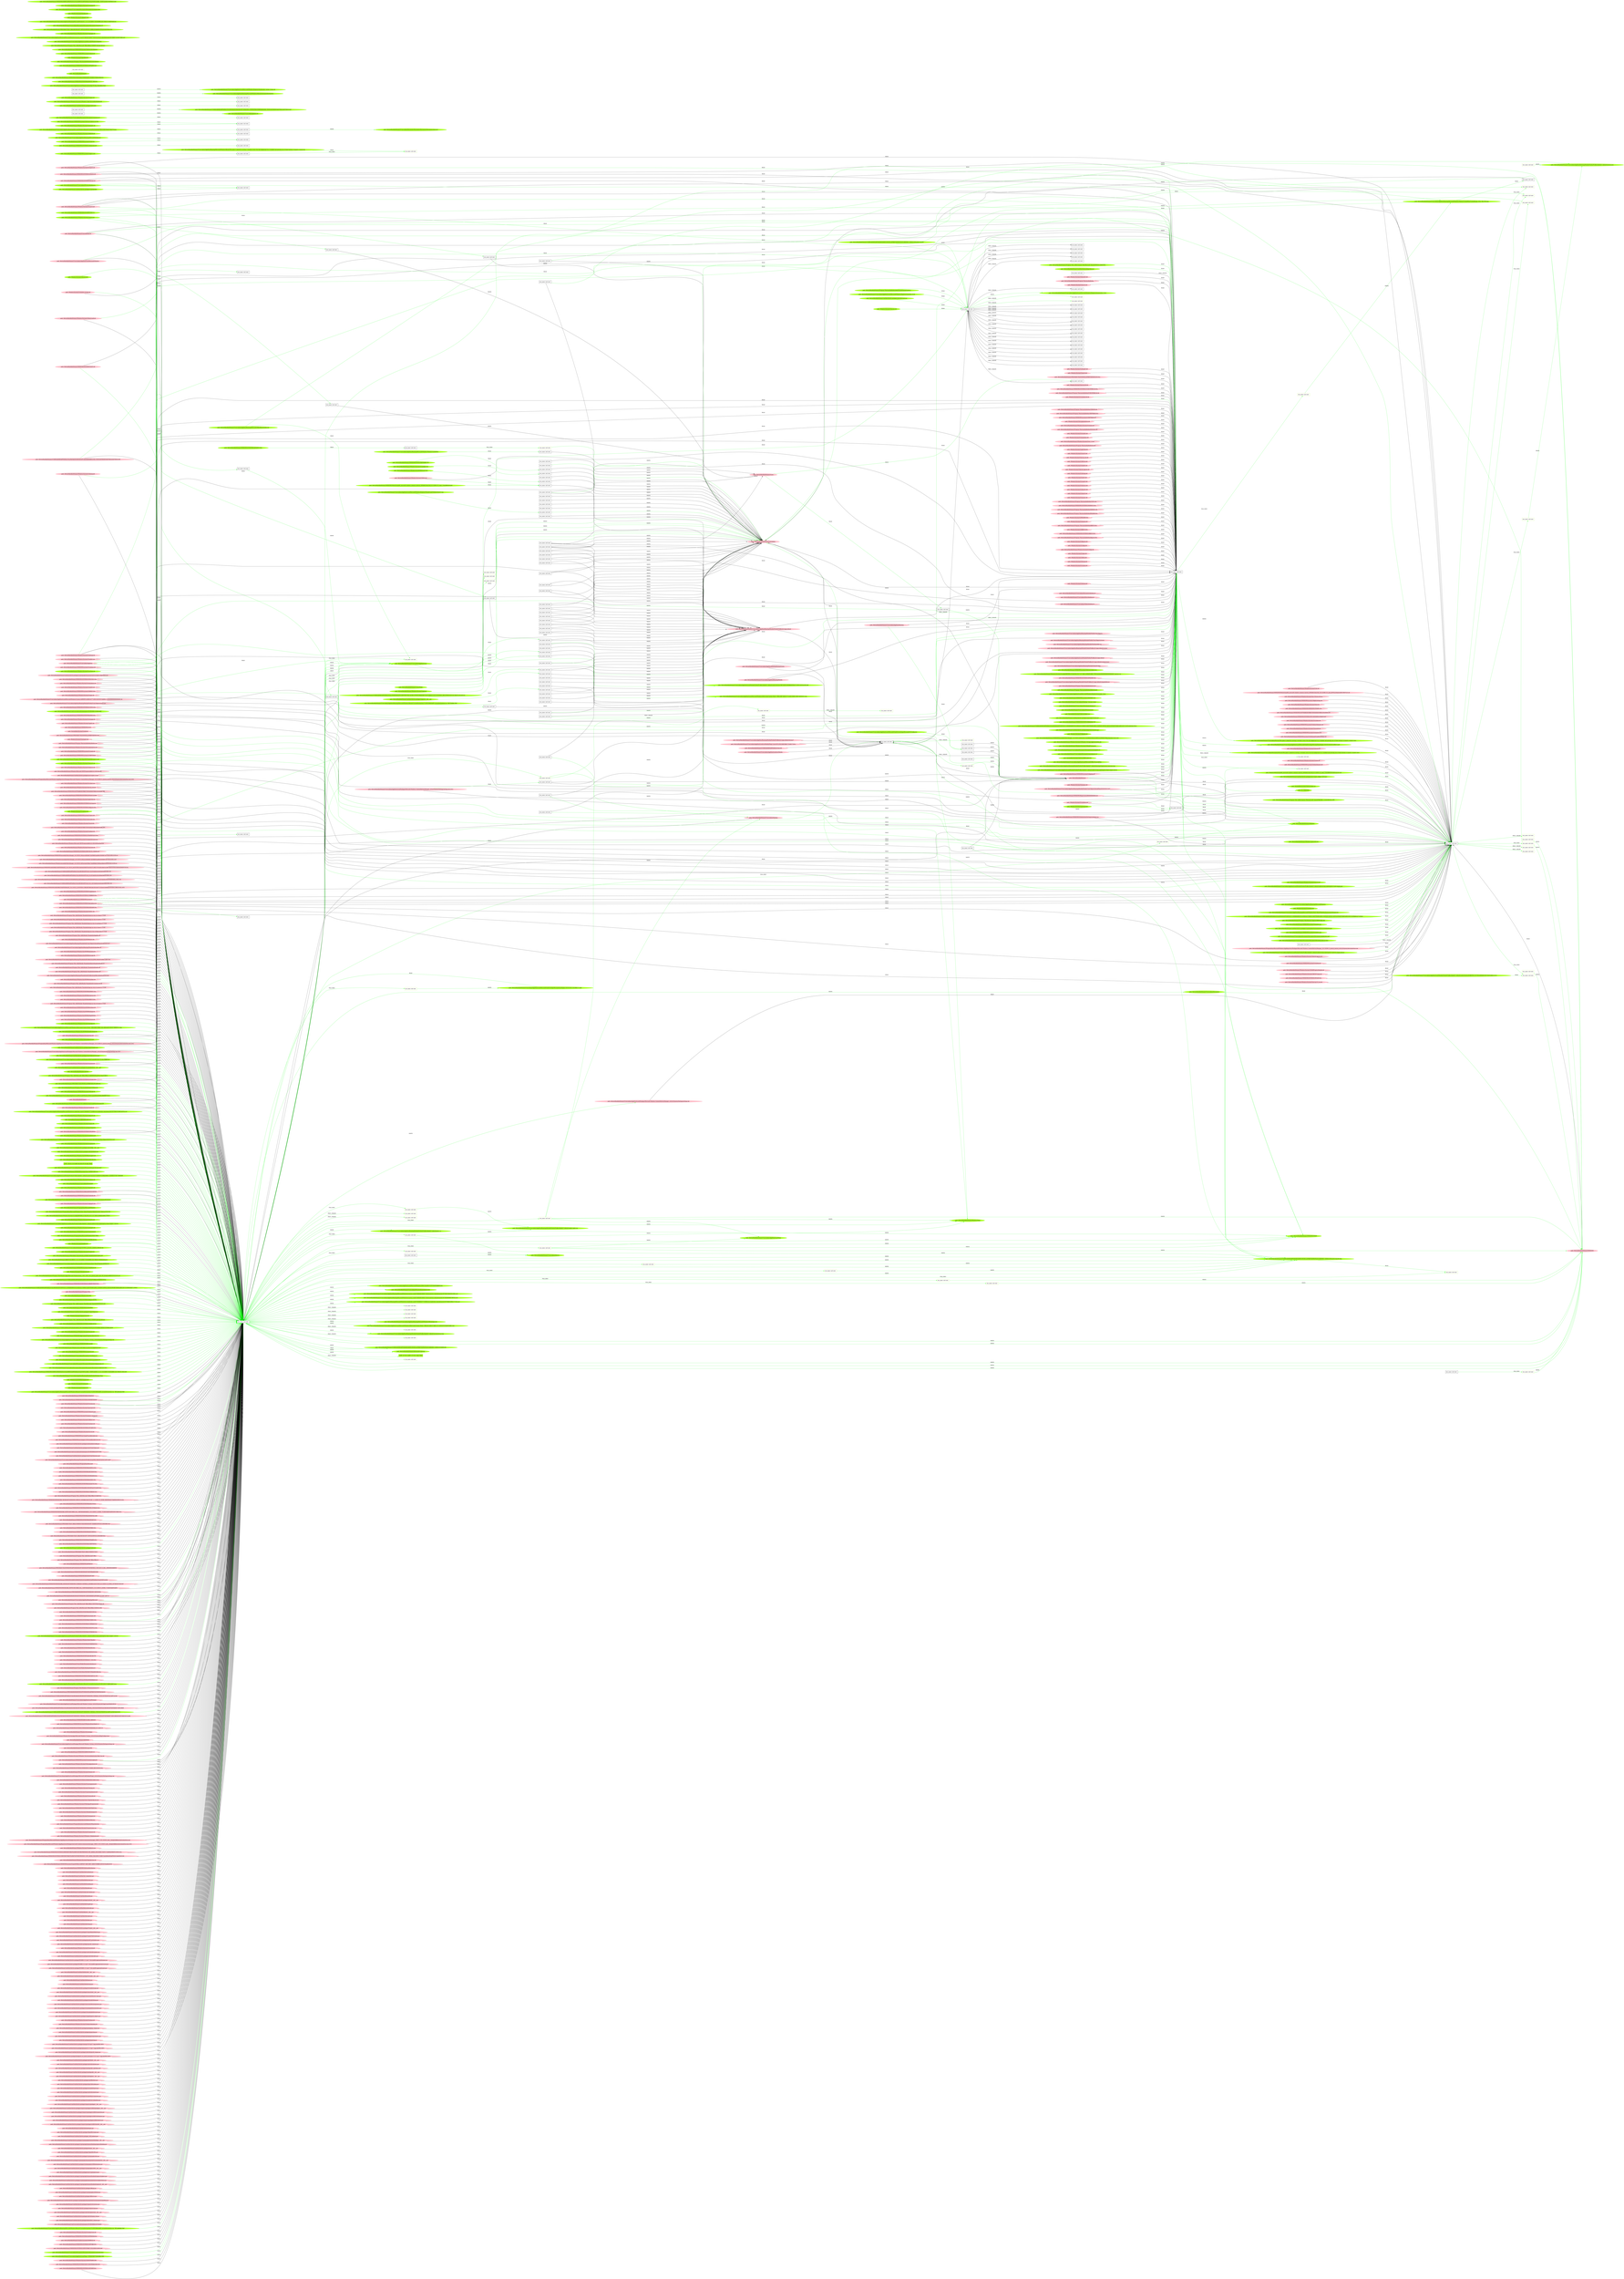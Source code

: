 digraph {
	rankdir=LR
	828 [label="exe_name: null cmd: " color=black shape=box style=solid]
	1316 [label="exe_name: null cmd: " color=greenyellow shape=box style=solid]
	828 -> 1316 [label=FILE_EXEC color=green]
	828 [label="exe_name: null cmd: " color=black shape=box style=solid]
	1325 [label="exe_name: null cmd: " color=greenyellow shape=box style=solid]
	828 -> 1325 [label=FILE_EXEC color=green]
	828 [label="exe_name: null cmd: " color=black shape=box style=solid]
	1341 [label="exe_name: null cmd: " color=greenyellow shape=box style=solid]
	828 -> 1341 [label=FILE_EXEC color=green]
	828 [label="exe_name: null cmd: " color=black shape=box style=solid]
	1347 [label="exe_name: null cmd: " color=greenyellow shape=box style=solid]
	828 -> 1347 [label=FILE_EXEC color=green]
	828 [label="exe_name: null cmd: " color=black shape=box style=solid]
	1356 [label="exe_name: null cmd: " color=greenyellow shape=box style=solid]
	828 -> 1356 [label=FILE_EXEC color=green]
	828 [label="exe_name: null cmd: " color=black shape=box style=solid]
	1369 [label="exe_name: null cmd: " color=greenyellow shape=box style=solid]
	828 -> 1369 [label=FILE_EXEC color=green]
	828 [label="exe_name: null cmd: " color=black shape=box style=solid]
	1390 [label="exe_name: null cmd: " color=greenyellow shape=box style=solid]
	828 -> 1390 [label=FILE_EXEC color=green]
	828 [label="exe_name: null cmd: " color=black shape=box style=solid]
	1397 [label="exe_name: null cmd: " color=greenyellow shape=box style=solid]
	828 -> 1397 [label=FILE_EXEC color=green]
	828 [label="exe_name: null cmd: " color=black shape=box style=solid]
	1400 [label="exe_name: null cmd: " color=greenyellow shape=box style=solid]
	828 -> 1400 [label=FILE_EXEC color=green]
	828 [label="exe_name: null cmd: " color=black shape=box style=solid]
	1406 [label="exe_name: null cmd: " color=greenyellow shape=box style=solid]
	828 -> 1406 [label=FILE_EXEC color=green]
	828 [label="exe_name: null cmd: " color=black shape=box style=solid]
	1410 [label="exe_name: null cmd: " color=greenyellow shape=box style=solid]
	828 -> 1410 [label=FILE_EXEC color=green]
	828 [label="exe_name: null cmd: " color=black shape=box style=solid]
	1422 [label="exe_name: null cmd: " color=greenyellow shape=box style=solid]
	828 -> 1422 [label=FILE_EXEC color=green]
	828 [label="exe_name: null cmd: " color=black shape=box style=solid]
	1443 [label="exe_name: null cmd: " color=greenyellow shape=box style=solid]
	828 -> 1443 [label=FILE_EXEC color=green]
	828 [label="exe_name: null cmd: " color=black shape=box style=solid]
	1449 [label="exe_name: null cmd: " color=greenyellow shape=box style=solid]
	828 -> 1449 [label=FILE_EXEC color=green]
	828 [label="exe_name: null cmd: " color=black shape=box style=solid]
	1460 [label="exe_name: null cmd: " color=greenyellow shape=box style=solid]
	828 -> 1460 [label=FILE_EXEC color=green]
	828 [label="exe_name: null cmd: " color=black shape=box style=solid]
	1479 [label="exe_name: null cmd: " color=greenyellow shape=box style=solid]
	828 -> 1479 [label=FILE_EXEC color=green]
	828 [label="exe_name: null cmd: " color=black shape=box style=solid]
	1521 [label="exe_name: null cmd: " color=greenyellow shape=box style=solid]
	828 -> 1521 [label=FILE_EXEC color=green]
	421 [label="exe_name: null cmd: " color=black shape=box style=solid]
	1549 [label="exe_name: null cmd: " color=greenyellow shape=box style=solid]
	421 -> 1549 [label=FILE_EXEC color=green]
	727 [label="exe_name: null cmd: " color=black shape=box style=solid]
	1557 [label="exe_name: null cmd: " color=greenyellow shape=box style=solid]
	727 -> 1557 [label=FILE_EXEC color=green]
	792 [label="exe_name: null cmd: " color=black shape=box style=solid]
	1584 [label="exe_name: null cmd: " color=greenyellow shape=box style=solid]
	792 -> 1584 [label=FILE_EXEC color=green]
	64 [label="exe_name: null cmd: " color=black shape=box style=solid]
	1618 [label="exe_name: null cmd: " color=greenyellow shape=box style=solid]
	64 -> 1618 [label=FILE_EXEC color=green]
	64 [label="exe_name: null cmd: " color=black shape=box style=solid]
	1629 [label="exe_name: null cmd: " color=greenyellow shape=box style=solid]
	64 -> 1629 [label=FILE_EXEC color=green]
	832 [label="exe_name: null cmd: " color=black shape=box style=solid]
	1652 [label="exe_name: null cmd: " color=greenyellow shape=box style=solid]
	832 -> 1652 [label=FILE_EXEC color=green]
	832 [label="exe_name: null cmd: " color=black shape=box style=solid]
	1666 [label="exe_name: null cmd: " color=greenyellow shape=box style=solid]
	832 -> 1666 [label=FILE_EXEC color=green]
	832 [label="exe_name: null cmd: " color=black shape=box style=solid]
	1668 [label="exe_name: null cmd: " color=greenyellow shape=box style=solid]
	832 -> 1668 [label=FILE_EXEC color=green]
	832 [label="exe_name: null cmd: " color=black shape=box style=solid]
	1671 [label="exe_name: null cmd: " color=greenyellow shape=box style=solid]
	832 -> 1671 [label=FILE_EXEC color=green]
	832 [label="exe_name: null cmd: " color=black shape=box style=solid]
	1680 [label="exe_name: null cmd: " color=greenyellow shape=box style=solid]
	832 -> 1680 [label=FILE_EXEC color=green]
	832 [label="exe_name: null cmd: " color=black shape=box style=solid]
	1683 [label="exe_name: null cmd: " color=greenyellow shape=box style=solid]
	832 -> 1683 [label=FILE_EXEC color=green]
	919 [label="path: /Device/HarddiskVolume2/Users/desktop.ini" color=pink shape=oval style=filled]
	64 [label="exe_name: null cmd: " color=black shape=box style=solid]
	919 -> 64 [label=READ color=green]
	1064 [label="path: /Device/HarddiskVolume2" color=pink shape=oval style=filled]
	64 [label="exe_name: null cmd: " color=black shape=box style=solid]
	1064 -> 64 [label=READ color=green]
	1236 [label="path: /Device/HarddiskVolume2/Users" color=pink shape=oval style=filled]
	15 [label="exe_name: null cmd: " color=black shape=box style=solid]
	1236 -> 15 [label=READ color=green]
	1058 [label="path: /Device/HarddiskVolume2/Users/admin/AppData" color=pink shape=oval style=filled]
	828 [label="exe_name: null cmd: " color=black shape=box style=solid]
	1058 -> 828 [label=READ color=green]
	1058 [label="path: /Device/HarddiskVolume2/Users/admin/AppData" color=pink shape=oval style=filled]
	828 [label="exe_name: null cmd: " color=black shape=box style=solid]
	1058 -> 828 [label=READ color=green]
	1314 [label="path: /Device/HarddiskVolume2/Users/admin/AppData/Roaming/Microsoft/Windows/Themes/CachedFiles/CachedImage_1024_768_POS4.jpg" color=greenyellow shape=oval style=filled]
	826 [label="exe_name: null cmd: " color=black shape=box style=solid]
	1314 -> 826 [label=READ color=green]
	1477 [label="path: /Device/HarddiskVolume2/Users/admin/Downloads" color=greenyellow shape=oval style=filled]
	828 [label="exe_name: null cmd: " color=black shape=box style=solid]
	1477 -> 828 [label=READ color=green]
	1059 [label="path: /Device/HarddiskVolume2/Users/admin/AppData/Roaming" color=pink shape=oval style=filled]
	370 [label="exe_name: null cmd: " color=black shape=box style=solid]
	1059 -> 370 [label=READ color=green]
	1328 [label="path: /Device/HarddiskVolume2/Windows/System32/kernel32.dll" color=greenyellow shape=oval style=filled]
	828 [label="exe_name: null cmd: " color=black shape=box style=solid]
	1328 -> 828 [label=READ color=green]
	1676 [label="path: /Device/HarddiskVolume2/Windows/System32/msvcrt.dll" color=greenyellow shape=oval style=filled]
	832 [label="exe_name: null cmd: " color=black shape=box style=solid]
	1676 -> 832 [label=READ color=green]
	1210 [label="path: /Device/HarddiskVolume2/Windows/System32/nsi.dll" color=pink shape=oval style=filled]
	828 [label="exe_name: null cmd: " color=black shape=box style=solid]
	1210 -> 828 [label=READ color=green]
	295 [label="path: /Device/HarddiskVolume2/WINDOWS/GLOBALIZATION/SORTING" color=pink shape=oval style=filled]
	828 [label="exe_name: null cmd: " color=black shape=box style=solid]
	295 -> 828 [label=READ color=green]
	226 [label="path: /Device/HarddiskVolume2/Windows/System32/tasklist.exe" color=pink shape=oval style=filled]
	746 [label="exe_name: null cmd: " color=black shape=box style=solid]
	226 -> 746 [label=READ color=green]
	123 [label="path: /Device/HarddiskVolume2/WINDOWS/system32/netutils.dll" color=pink shape=oval style=filled]
	828 [label="exe_name: null cmd: " color=black shape=box style=solid]
	123 -> 828 [label=READ color=green]
	1582 [label="path: /Device/HarddiskVolume2/WINDOWS/SYSTEM32/wbemcomn.dll" color=greenyellow shape=oval style=filled]
	791 [label="exe_name: null cmd: " color=black shape=box style=solid]
	1582 -> 791 [label=READ color=green]
	870 [label="path: /Device/HarddiskVolume2/ProgramData/Microsoft/Windows/AppRepository/Packages/Microsoft.Windows.ContentDeliveryManager_10.0.16299.15_neutral_neutral_cw5n1h2txyewy/ActivationStore.dat.LOG1" color=pink shape=oval style=filled]
	828 [label="exe_name: null cmd: " color=black shape=box style=solid]
	870 -> 828 [label=READ color=green]
	1250 [label="path: /Device/HarddiskVolume2/Users/admin/AppData/Local/Packages/Microsoft.Windows.ContentDeliveryManager_cw5n1h2txyewy/Settings/settings.dat.LOG2" color=pink shape=oval style=filled]
	828 [label="exe_name: null cmd: " color=black shape=box style=solid]
	1250 -> 828 [label=READ color=green]
	1648 [label="path: /Device/HarddiskVolume2/WINDOWS/system32/drivers/vmbusr.sys" color=greenyellow shape=oval style=filled]
	64 [label="exe_name: null cmd: " color=black shape=box style=solid]
	1648 -> 64 [label=READ color=green]
	1268 [label="path: /Device/HarddiskVolume2/Users/admin/Documents" color=greenyellow shape=oval style=filled]
	832 [label="exe_name: null cmd: " color=black shape=box style=solid]
	1268 -> 832 [label=READ color=green]
	1466 [label="path: /Device/HarddiskVolume2/Users/admin/backup/Documents/Documents/Documents/Documents/Documents/Documents" color=greenyellow shape=oval style=filled]
	828 [label="exe_name: null cmd: " color=black shape=box style=solid]
	1466 -> 828 [label=READ color=green]
	1064 [label="path: /Device/HarddiskVolume2" color=pink shape=oval style=filled]
	832 [label="exe_name: null cmd: " color=black shape=box style=solid]
	1064 -> 832 [label=READ color=green]
	1311 [label="path: /Device/HarddiskVolume2/WINDOWS/SYSTEM32/EN-US" color=greenyellow shape=oval style=filled]
	828 [label="exe_name: null cmd: " color=black shape=box style=solid]
	1311 -> 828 [label=READ color=green]
	860 [label="path: /Device/HarddiskVolume2/Windows/System32/user32.dll" color=pink shape=oval style=filled]
	828 [label="exe_name: null cmd: " color=black shape=box style=solid]
	860 -> 828 [label=READ color=green]
	1232 [label="path: /Device/HarddiskVolume2/Windows/System32/gdi32.dll" color=pink shape=oval style=filled]
	840 [label="exe_name: null cmd: " color=black shape=box style=solid]
	1232 -> 840 [label=READ color=green]
	905 [label="path: /Device/HarddiskVolume2/Windows/System32/bcryptprimitives.dll" color=pink shape=oval style=filled]
	828 [label="exe_name: null cmd: " color=black shape=box style=solid]
	905 -> 828 [label=READ color=green]
	1360 [label="path: /Device/HarddiskVolume2/Windows/System32/rpcrt4.dll" color=greenyellow shape=oval style=filled]
	828 [label="exe_name: null cmd: " color=black shape=box style=solid]
	1360 -> 828 [label=READ color=green]
	1246 [label="path: /Device/HarddiskVolume2/Windows/System32/userenv.dll" color=pink shape=oval style=filled]
	828 [label="exe_name: null cmd: " color=black shape=box style=solid]
	1246 -> 828 [label=READ color=green]
	895 [label="path: /Device/HarddiskVolume2/Windows/System32/cfgmgr32.dll" color=pink shape=oval style=filled]
	828 [label="exe_name: null cmd: " color=black shape=box style=solid]
	895 -> 828 [label=READ color=green]
	175 [label="path: /Device/HarddiskVolume2/WINDOWS/system32/rsaenh.dll" color=pink shape=oval style=filled]
	828 [label="exe_name: null cmd: " color=black shape=box style=solid]
	175 -> 828 [label=READ color=green]
	1618 [label="exe_name: null cmd: " color=greenyellow shape=box style=solid]
	1314 [label="path: /Device/HarddiskVolume2/Users/admin/AppData/Roaming/Microsoft/Windows/Themes/CachedFiles/CachedImage_1024_768_POS4.jpg" color=greenyellow shape=oval style=filled]
	1618 -> 1314 [label=WRITE color=green]
	1524 [label="path: /Device/HarddiskVolume2/ProgramData/Microsoft/Windows" color=greenyellow shape=oval style=filled]
	828 [label="exe_name: null cmd: " color=black shape=box style=solid]
	1524 -> 828 [label=READ color=green]
	1533 [label="path: /Device/HarddiskVolume2/ProgramData/Microsoft/Windows/Start Menu/Programs/Administrative Tools/services.lnk" color=greenyellow shape=oval style=filled]
	828 [label="exe_name: null cmd: " color=black shape=box style=solid]
	1533 -> 828 [label=READ color=green]
	1716 [label="path: /Device/HarddiskVolume2/Users/admin/AppData/Local/Microsoft/Windows/Explorer/iconcache_32.db" color=greenyellow shape=oval style=filled]
	27 [label="exe_name: null cmd: " color=black shape=box style=solid]
	1716 -> 27 [label=READ color=green]
	1371 [label="path: /Device/HarddiskVolume2/Windows/System32/config/DRIVERS{47a6a166-a514-11e7-a94e-ec0d9a05c860}.TM.blf" color=greenyellow shape=oval style=filled]
	828 [label="exe_name: null cmd: " color=black shape=box style=solid]
	1371 -> 828 [label=READ color=green]
	1647 [label="path: /Device/HarddiskVolume2/Windows/System32/config/DRIVERS{47a6a166-a514-11e7-a94e-ec0d9a05c860}.TMContainer00000000000000000002.regtrans-ms" color=greenyellow shape=oval style=filled]
	64 [label="exe_name: null cmd: " color=black shape=box style=solid]
	1647 -> 64 [label=READ color=green]
	1287 [label="path: /Device/HarddiskVolume2/Windows/System32/win32u.dll" color=greenyellow shape=oval style=filled]
	828 [label="exe_name: null cmd: " color=black shape=box style=solid]
	1287 -> 828 [label=READ color=green]
	923 [label="path: /Device/HarddiskVolume2/WINDOWS/system32/rpcss.dll" color=pink shape=oval style=filled]
	778 [label="exe_name: null cmd: " color=black shape=box style=solid]
	923 -> 778 [label=READ color=green]
	1213 [label="path: /Device/HarddiskVolume2/WINDOWS/system32/CRYPTSP.dll" color=pink shape=oval style=filled]
	828 [label="exe_name: null cmd: " color=black shape=box style=solid]
	1213 -> 828 [label=READ color=green]
	1294 [label="path: /Device/HarddiskVolume2/Windows/System32/advapi32.dll" color=greenyellow shape=oval style=filled]
	828 [label="exe_name: null cmd: " color=black shape=box style=solid]
	1294 -> 828 [label=READ color=green]
	888 [label="path: /Device/HarddiskVolume2/WINDOWS/SYSTEM32/LOCALE.NLS" color=pink shape=oval style=filled]
	828 [label="exe_name: null cmd: " color=black shape=box style=solid]
	888 -> 828 [label=READ color=green]
	936 [label="path: /Device/HarddiskVolume2/WINDOWS/SYSTEM32/IPHLPAPI.DLL" color=pink shape=oval style=filled]
	64 [label="exe_name: null cmd: " color=black shape=box style=solid]
	936 -> 64 [label=READ color=green]
	1451 [label="path: /Device/HarddiskVolume2/WINDOWS/system32/mswsock.dll" color=greenyellow shape=oval style=filled]
	828 [label="exe_name: null cmd: " color=black shape=box style=solid]
	1451 -> 828 [label=READ color=green]
	1597 [label="path: /Device/HarddiskVolume2/Users/Public" color=greenyellow shape=oval style=filled]
	384 [label="exe_name: null cmd: " color=black shape=box style=solid]
	1597 -> 384 [label=READ color=green]
	1314 [label="path: /Device/HarddiskVolume2/Users/admin/AppData/Roaming/Microsoft/Windows/Themes/CachedFiles/CachedImage_1024_768_POS4.jpg" color=greenyellow shape=oval style=filled]
	26 [label="exe_name: null cmd: " color=black shape=box style=solid]
	1314 -> 26 [label=READ color=green]
	1306 [label="path: /Device/HarddiskVolume2/Users/admin/Pictures/desktop.ini" color=greenyellow shape=oval style=filled]
	828 [label="exe_name: null cmd: " color=black shape=box style=solid]
	1306 -> 828 [label=READ color=green]
	1306 [label="path: /Device/HarddiskVolume2/Users/admin/Pictures/desktop.ini" color=greenyellow shape=oval style=filled]
	832 [label="exe_name: null cmd: " color=black shape=box style=solid]
	1306 -> 832 [label=READ color=green]
	828 [label="exe_name: null cmd: " color=black shape=box style=solid]
	1314 [label="path: /Device/HarddiskVolume2/Users/admin/AppData/Roaming/Microsoft/Windows/Themes/CachedFiles/CachedImage_1024_768_POS4.jpg" color=greenyellow shape=oval style=filled]
	828 -> 1314 [label=WRITE color=green]
	1456 [label="path: /Device/HarddiskVolume2/ProgramData/Microsoft/Windows/Start Menu" color=greenyellow shape=oval style=filled]
	828 [label="exe_name: null cmd: " color=black shape=box style=solid]
	1456 -> 828 [label=READ color=green]
	882 [label="path: /Device/HarddiskVolume1" color=pink shape=oval style=filled]
	828 [label="exe_name: null cmd: " color=black shape=box style=solid]
	882 -> 828 [label=READ color=green]
	296 [label="path: /Device/HarddiskVolume2/Users/admin/AppData/Local/Microsoft/Windows" color=pink shape=oval style=filled]
	64 [label="exe_name: null cmd: " color=black shape=box style=solid]
	296 -> 64 [label=READ color=green]
	49 [label="path: /Device/HarddiskVolume2/Users/admin/Desktop" color=pink shape=oval style=filled]
	26 [label="exe_name: null cmd: " color=black shape=box style=solid]
	49 -> 26 [label=READ color=green]
	1226 [label="path: /Device/HarddiskVolume2/WINDOWS/system32" color=pink shape=oval style=filled]
	828 [label="exe_name: null cmd: " color=black shape=box style=solid]
	1226 -> 828 [label=READ color=green]
	1311 [label="path: /Device/HarddiskVolume2/WINDOWS/SYSTEM32/EN-US" color=greenyellow shape=oval style=filled]
	64 [label="exe_name: null cmd: " color=black shape=box style=solid]
	1311 -> 64 [label=READ color=green]
	1534 [label="path: /Device/HarddiskVolume2/WINDOWS/SYSTEM32/MSXML3R.DLL" color=greenyellow shape=oval style=filled]
	828 [label="exe_name: null cmd: " color=black shape=box style=solid]
	1534 -> 828 [label=READ color=green]
	847 [label="path: /Device/HarddiskVolume2/Windows/System32/ntdll.dll" color=pink shape=oval style=filled]
	828 [label="exe_name: null cmd: " color=black shape=box style=solid]
	847 -> 828 [label=READ color=green]
	1353 [label="path: /Windows/System32/xmllite.dll" color=greenyellow shape=oval style=filled]
	828 [label="exe_name: null cmd: " color=black shape=box style=solid]
	1353 -> 828 [label=READ color=green]
	1302 [label="path: /Device/HarddiskVolume2/Users/admin/AppData/Local" color=greenyellow shape=oval style=filled]
	742 [label="exe_name: null cmd: " color=black shape=box style=solid]
	1302 -> 742 [label=READ color=green]
	64 [label="exe_name: null cmd: " color=black shape=box style=solid]
	1620 [label="path: /FI_UNKNOWN" color=greenyellow shape=oval style=filled]
	64 -> 1620 [label=WRITE color=green]
	1501 [label="path: /Device/HarddiskVolume2/Users/admin/Desktop/20190502_elevate2_windows_Release.zip" color=greenyellow shape=oval style=filled]
	828 [label="exe_name: null cmd: " color=black shape=box style=solid]
	1501 -> 828 [label=READ color=green]
	1615 [label="path: /Device/HarddiskVolume2/Users/admin/AppData/Local/Microsoft/Windows/Explorer/iconcache_16.db" color=greenyellow shape=oval style=filled]
	64 [label="exe_name: null cmd: " color=black shape=box style=solid]
	1615 -> 64 [label=READ color=green]
	1568 [label="path: /Device/HarddiskVolume2/Users/admin/AppData/Local/Microsoft/Windows/Explorer/ThumbCacheToDelete/thm3C.tmp" color=greenyellow shape=oval style=filled]
	755 [label="exe_name: null cmd: " color=black shape=box style=solid]
	1568 -> 755 [label=READ color=green]
	1620 [label="path: /FI_UNKNOWN" color=greenyellow shape=oval style=filled]
	832 [label="exe_name: null cmd: " color=black shape=box style=solid]
	1620 -> 832 [label=READ color=green]
	1058 [label="path: /Device/HarddiskVolume2/Users/admin/AppData" color=pink shape=oval style=filled]
	766 [label="exe_name: null cmd: " color=black shape=box style=solid]
	1058 -> 766 [label=READ color=green]
	1458 [label="path: /Device/HarddiskVolume2/Program Files/OpenSSH-Win64/libcrypto-41.dll" color=greenyellow shape=oval style=filled]
	828 [label="exe_name: null cmd: " color=black shape=box style=solid]
	1458 -> 828 [label=READ color=green]
	1458 [label="path: /Device/HarddiskVolume2/Program Files/OpenSSH-Win64/libcrypto-41.dll" color=greenyellow shape=oval style=filled]
	832 [label="exe_name: null cmd: " color=black shape=box style=solid]
	1458 -> 832 [label=READ color=green]
	1459 [label="path: /Device/HarddiskVolume2/Windows/System32/sspicli.dll" color=greenyellow shape=oval style=filled]
	828 [label="exe_name: null cmd: " color=black shape=box style=solid]
	1459 -> 828 [label=READ color=green]
	1511 [label="path: /Device/HarddiskVolume2/Windows/System32/Secur32.dll" color=greenyellow shape=oval style=filled]
	832 [label="exe_name: null cmd: " color=black shape=box style=solid]
	1511 -> 832 [label=READ color=green]
	1625 [label="path: /Device/HarddiskVolume2/WINDOWS/system32/NETAPI32.dll" color=greenyellow shape=oval style=filled]
	64 [label="exe_name: null cmd: " color=black shape=box style=solid]
	1625 -> 64 [label=READ color=green]
	1310 [label="path: /Device/HarddiskVolume2/Users/admin/AppData/Roaming/Microsoft/desktop.ini" color=greenyellow shape=oval style=filled]
	818 [label="exe_name: null cmd: " color=black shape=box style=solid]
	1310 -> 818 [label=READ color=green]
	1368 [label="path: /Device/HarddiskVolume2/PROGRAM FILES/MOZILLA/FIREFOX/DEPENDENTLIBS.LIST" color=greenyellow shape=oval style=filled]
	828 [label="exe_name: null cmd: " color=black shape=box style=solid]
	1368 -> 828 [label=READ color=green]
	1578 [label="path: /Device/HarddiskVolume2/Windows/System32/pdh.dll" color=greenyellow shape=oval style=filled]
	779 [label="exe_name: null cmd: " color=black shape=box style=solid]
	1578 -> 779 [label=READ color=green]
	283 [label="path: /Device/HarddiskVolume2/Windows/System32/fltLib.dll" color=pink shape=oval style=filled]
	833 [label="exe_name: null cmd: " color=black shape=box style=solid]
	283 -> 833 [label=READ color=green]
	266 [label="path: /Windows/System32/windows.storage.dll" color=pink shape=oval style=filled]
	828 [label="exe_name: null cmd: " color=black shape=box style=solid]
	266 -> 828 [label=READ color=green]
	828 [label="exe_name: null cmd: " color=black shape=box style=solid]
	206 [label="path: /Device/HarddiskVolume2/Users/admin/AppData/Local/Packages/Microsoft.Windows.ContentDeliveryManager_cw5n1h2txyewy/Settings/settings.dat" color=pink shape=oval style=filled]
	828 -> 206 [label=WRITE color=green]
	1311 [label="path: /Device/HarddiskVolume2/WINDOWS/SYSTEM32/EN-US" color=greenyellow shape=oval style=filled]
	819 [label="exe_name: null cmd: " color=black shape=box style=solid]
	1311 -> 819 [label=READ color=green]
	1236 [label="path: /Device/HarddiskVolume2/Users" color=pink shape=oval style=filled]
	733 [label="exe_name: null cmd: " color=black shape=box style=solid]
	1236 -> 733 [label=READ color=green]
	1358 [label="path: /Device/HarddiskVolume2/$RECYCLE.BIN/S-1-5-21-231540947-922634896-4161786520-1004/desktop.ini" color=greenyellow shape=oval style=filled]
	828 [label="exe_name: null cmd: " color=black shape=box style=solid]
	1358 -> 828 [label=READ color=green]
	1626 [label="path: /Device/HarddiskVolume2/Users/admin/Downloads/desktop.ini" color=greenyellow shape=oval style=filled]
	64 [label="exe_name: null cmd: " color=black shape=box style=solid]
	1626 -> 64 [label=READ color=green]
	1309 [label="path: /Device/HarddiskVolume2/WINDOWS/system32/cmd.exe" color=greenyellow shape=oval style=filled]
	818 [label="exe_name: null cmd: " color=black shape=box style=solid]
	1309 -> 818 [label=READ color=green]
	1523 [label="path: /Device/HarddiskVolume2/Users/admin/AppData/Roaming/Microsoft/Windows/Start Menu/Programs/desktop.ini" color=greenyellow shape=oval style=filled]
	828 [label="exe_name: null cmd: " color=black shape=box style=solid]
	1523 -> 828 [label=READ color=green]
	1226 [label="path: /Device/HarddiskVolume2/WINDOWS/system32" color=pink shape=oval style=filled]
	64 [label="exe_name: null cmd: " color=black shape=box style=solid]
	1226 -> 64 [label=READ color=green]
	1548 [label="path: /Device/HarddiskVolume2/Windows/System32/WINSTA.dll" color=greenyellow shape=oval style=filled]
	403 [label="exe_name: null cmd: " color=black shape=box style=solid]
	1548 -> 403 [label=READ color=green]
	1058 [label="path: /Device/HarddiskVolume2/Users/admin/AppData" color=pink shape=oval style=filled]
	363 [label="exe_name: null cmd: " color=black shape=box style=solid]
	1058 -> 363 [label=READ color=green]
	1689 [label="path: /Device/HarddiskVolume2/Users/admin/AppData/Roaming/Microsoft/Windows" color=greenyellow shape=oval style=filled]
	832 [label="exe_name: null cmd: " color=black shape=box style=solid]
	1689 -> 832 [label=READ color=green]
	212 [label="path: /Device/HarddiskVolume2/Windows/System32/MrmCoreR.dll" color=pink shape=oval style=filled]
	64 [label="exe_name: null cmd: " color=black shape=box style=solid]
	212 -> 64 [label=READ color=green]
	482 [label="path: /Device/HarddiskVolume2/Windows/System32/oleaccrc.dll" color=pink shape=oval style=filled]
	832 [label="exe_name: null cmd: " color=black shape=box style=solid]
	482 -> 832 [label=READ color=green]
	927 [label="path: /Device/HarddiskVolume2/WINDOWS/SYSTEM32/kernelbase.dll" color=pink shape=oval style=filled]
	828 [label="exe_name: null cmd: " color=black shape=box style=solid]
	927 -> 828 [label=READ color=green]
	949 [label="path: /Device/HarddiskVolume2/WINDOWS/SYSTEM32/ole32.dll" color=pink shape=oval style=filled]
	828 [label="exe_name: null cmd: " color=black shape=box style=solid]
	949 -> 828 [label=READ color=green]
	1655 [label="path: /Windows/System32/uxtheme.dll" color=greenyellow shape=oval style=filled]
	832 [label="exe_name: null cmd: " color=black shape=box style=solid]
	1655 -> 832 [label=READ color=green]
	1382 [label="path: /Device/HarddiskVolume2/WINDOWS/System32/ShellStyle.dll" color=greenyellow shape=oval style=filled]
	828 [label="exe_name: null cmd: " color=black shape=box style=solid]
	1382 -> 828 [label=READ color=green]
	1302 [label="path: /Device/HarddiskVolume2/Users/admin/AppData/Local" color=greenyellow shape=oval style=filled]
	828 [label="exe_name: null cmd: " color=black shape=box style=solid]
	1302 -> 828 [label=READ color=green]
	1429 [label="path: /Windows/System32/thumbcache.dll" color=greenyellow shape=oval style=filled]
	828 [label="exe_name: null cmd: " color=black shape=box style=solid]
	1429 -> 828 [label=READ color=green]
	1353 [label="path: /Windows/System32/xmllite.dll" color=greenyellow shape=oval style=filled]
	828 [label="exe_name: null cmd: " color=black shape=box style=solid]
	1353 -> 828 [label=READ color=green]
	1351 [label="path: /Device/HarddiskVolume2/Program Files/WindowsApps/Microsoft.WindowsStore_11811.1001.18.0_neutral_split.scale-100_8wekyb3d8bbwe/resources.pri" color=greenyellow shape=oval style=filled]
	828 [label="exe_name: null cmd: " color=black shape=box style=solid]
	1351 -> 828 [label=READ color=green]
	1656 [label="path: /Device/HarddiskVolume2/Users/admin/AppData/Roaming/Microsoft/Windows/Start Menu/Programs/Accessories/Notepad.lnk" color=greenyellow shape=oval style=filled]
	832 [label="exe_name: null cmd: " color=black shape=box style=solid]
	1656 -> 832 [label=READ color=green]
	927 [label="path: /Device/HarddiskVolume2/WINDOWS/SYSTEM32/kernelbase.dll" color=pink shape=oval style=filled]
	828 [label="exe_name: null cmd: " color=black shape=box style=solid]
	927 -> 828 [label=READ color=green]
	1511 [label="path: /Device/HarddiskVolume2/Windows/System32/Secur32.dll" color=greenyellow shape=oval style=filled]
	828 [label="exe_name: null cmd: " color=black shape=box style=solid]
	1511 -> 828 [label=READ color=green]
	1058 [label="path: /Device/HarddiskVolume2/Users/admin/AppData" color=pink shape=oval style=filled]
	828 [label="exe_name: null cmd: " color=black shape=box style=solid]
	1058 -> 828 [label=READ color=green]
	1365 [label="path: /Device/HarddiskVolume2/USERS/ADMIN/APPDATA/ROAMING/MICROSOFT/BIBLIOGRAPHY/STYLE" color=greenyellow shape=oval style=filled]
	828 [label="exe_name: null cmd: " color=black shape=box style=solid]
	1365 -> 828 [label=READ color=green]
	185 [label="path: /Device/HarddiskVolume2/WINDOWS/SYSWOW64/GLOBINPUTHOST.DLL" color=pink shape=oval style=filled]
	828 [label="exe_name: null cmd: " color=black shape=box style=solid]
	185 -> 828 [label=READ color=green]
	1658 [label="path: /Device/HarddiskVolume2/USERS/ADMIN/APPDATA/LOCAL/MICROSOFT/OFFICE/15.0/WEBSERVICECACHE/ALLUSERS/CLIENTTEMPLATES.CONTENT.OFFICE.NET/SUPPORT-TEMPLATES-EN-US-MT88924273.PNG0" color=greenyellow shape=oval style=filled]
	832 [label="exe_name: null cmd: " color=black shape=box style=solid]
	1658 -> 832 [label=READ color=green]
	1307 [label="path: /Device/HarddiskVolume2/USERS/ADMIN/APPDATA/LOCALLOW/MICROSOFT/CRYPTNETURLCACHE/CONTENT/6BADA8974A10C4BD62CC921D13E43B18_88614FFAD35D353421B8A7E1FE18FCE4" color=greenyellow shape=oval style=filled]
	816 [label="exe_name: null cmd: " color=black shape=box style=solid]
	1307 -> 816 [label=READ color=green]
	1379 [label="path: /Device/HarddiskVolume2/USERS/ADMIN/APPDATA/LOCAL/MICROSOFT/OFFICE/15.0/WEBSERVICECACHE/ALLUSERS/CLIENTTEMPLATES.CONTENT.OFFICE.NET/SUPPORT-TEMPLATES-EN-US-MT00546271.PNG0" color=greenyellow shape=oval style=filled]
	828 [label="exe_name: null cmd: " color=black shape=box style=solid]
	1379 -> 828 [label=READ color=green]
	1379 [label="path: /Device/HarddiskVolume2/USERS/ADMIN/APPDATA/LOCAL/MICROSOFT/OFFICE/15.0/WEBSERVICECACHE/ALLUSERS/CLIENTTEMPLATES.CONTENT.OFFICE.NET/SUPPORT-TEMPLATES-EN-US-MT00546271.PNG0" color=greenyellow shape=oval style=filled]
	828 [label="exe_name: null cmd: " color=black shape=box style=solid]
	1379 -> 828 [label=READ color=green]
	1616 [label="path: /Device/HarddiskVolume2/USERS/ADMIN/APPDATA/LOCAL/MICROSOFT/OFFICE/15.0/WEBSERVICECACHE/ALLUSERS/CLIENTTEMPLATES.CONTENT.OFFICE.NET/SUPPORT-TEMPLATES-EN-US-MT16382936.PNG0" color=greenyellow shape=oval style=filled]
	64 [label="exe_name: null cmd: " color=black shape=box style=solid]
	1616 -> 64 [label=READ color=green]
	445 [label="path: /Device/HarddiskVolume2/Program Files" color=pink shape=oval style=filled]
	828 [label="exe_name: null cmd: " color=black shape=box style=solid]
	445 -> 828 [label=READ color=green]
	1697 [label="path: /Device/HarddiskVolume2/Program Files/Internet Explorer/IEXPLORE.EXE" color=greenyellow shape=oval style=filled]
	832 [label="exe_name: null cmd: " color=black shape=box style=solid]
	1697 -> 832 [label=READ color=green]
	1660 [label="path: /Device/HarddiskVolume2/WINDOWS/system32/mspaint.exe" color=greenyellow shape=oval style=filled]
	832 [label="exe_name: null cmd: " color=black shape=box style=solid]
	1660 -> 832 [label=READ color=green]
	828 [label="exe_name: null cmd: " color=black shape=box style=solid]
	1416 [label="exe_name: null cmd: " color=greenyellow shape=box style=solid]
	828 -> 1416 [label=PROC_CREATE color=green]
	1384 [label="path: /Device/HarddiskVolume2/Windows/Installer" color=greenyellow shape=oval style=filled]
	828 [label="exe_name: null cmd: " color=black shape=box style=solid]
	1384 -> 828 [label=READ color=green]
	1529 [label="path: /Device/HarddiskVolume2/WINDOWS/SYSTEM32/dhcpcsvc6.DLL" color=greenyellow shape=oval style=filled]
	828 [label="exe_name: null cmd: " color=black shape=box style=solid]
	1529 -> 828 [label=READ color=green]
	1351 [label="path: /Device/HarddiskVolume2/Program Files/WindowsApps/Microsoft.WindowsStore_11811.1001.18.0_neutral_split.scale-100_8wekyb3d8bbwe/resources.pri" color=greenyellow shape=oval style=filled]
	828 [label="exe_name: null cmd: " color=black shape=box style=solid]
	1351 -> 828 [label=READ color=green]
	1525 [label="path: /Device/HarddiskVolume2/Program Files (x86)/Common Files/Microsoft Shared/OFFICE15/Csi.dll" color=greenyellow shape=oval style=filled]
	828 [label="exe_name: null cmd: " color=black shape=box style=solid]
	1525 -> 828 [label=READ color=green]
	919 [label="path: /Device/HarddiskVolume2/Users/desktop.ini" color=pink shape=oval style=filled]
	828 [label="exe_name: null cmd: " color=black shape=box style=solid]
	919 -> 828 [label=READ color=green]
	828 [label="exe_name: null cmd: " color=black shape=box style=solid]
	1462 [label="exe_name: null cmd: " color=greenyellow shape=box style=solid]
	828 -> 1462 [label=PROC_CREATE color=green]
	1441 [label="path: /Device/HarddiskVolume2/WINDOWS/SYSWOW64" color=greenyellow shape=oval style=filled]
	828 [label="exe_name: null cmd: " color=black shape=box style=solid]
	1441 -> 828 [label=READ color=green]
	599 [label="path: /Device/HarddiskVolume2/Windows/Microsoft.NET/Framework64/v4.0.30319/clr.dll" color=pink shape=oval style=filled]
	832 [label="exe_name: null cmd: " color=black shape=box style=solid]
	599 -> 832 [label=READ color=green]
	1446 [label="path: /Device/HarddiskVolume2/salt/bin/Lib/site-packages/Crypto/Signature" color=greenyellow shape=oval style=filled]
	828 [label="exe_name: null cmd: " color=black shape=box style=solid]
	1446 -> 828 [label=READ color=green]
	1639 [label="path: /Device/HarddiskVolume2/salt/bin/Lib/site-packages/jinja2/environment.pyc" color=greenyellow shape=oval style=filled]
	64 [label="exe_name: null cmd: " color=black shape=box style=solid]
	1639 -> 64 [label=READ color=green]
	1569 [label="path: /Device/HarddiskVolume2/salt/bin/Lib/site-packages/requests/__init__.pyc" color=greenyellow shape=oval style=filled]
	757 [label="exe_name: null cmd: " color=black shape=box style=solid]
	1569 -> 757 [label=READ color=green]
	1664 [label="path: /Device/HarddiskVolume2/salt/bin/Lib/site-packages/cryptography/hazmat/primitives/serialization.pyc" color=greenyellow shape=oval style=filled]
	832 [label="exe_name: null cmd: " color=black shape=box style=solid]
	1664 -> 832 [label=READ color=green]
	1709 [label="path: /Device/HarddiskVolume2/salt/bin/Lib/site-packages/salt/utils/crypt.pyc" color=greenyellow shape=oval style=filled]
	27 [label="exe_name: null cmd: " color=black shape=box style=solid]
	1709 -> 27 [label=READ color=green]
	1594 [label="path: /Device/HarddiskVolume2/Users/admin/AppData/Roaming/Microsoft/Windows/Themes/CachedFiles" color=greenyellow shape=oval style=filled]
	373 [label="exe_name: null cmd: " color=black shape=box style=solid]
	1594 -> 373 [label=READ color=green]
	1303 [label="path: /Windows/System32/browcli.dll" color=greenyellow shape=oval style=filled]
	802 [label="exe_name: null cmd: " color=black shape=box style=solid]
	1303 -> 802 [label=READ color=green]
	1385 [label="path: /Windows/System32/xpsservices.dll" color=greenyellow shape=oval style=filled]
	828 [label="exe_name: null cmd: " color=black shape=box style=solid]
	1385 -> 828 [label=READ color=green]
	1389 [label="path: /Device/HarddiskVolume2/Program Files (x86)/Microsoft Office/Office15/MSIPC/pl/msipc.dll.mui" color=greenyellow shape=oval style=filled]
	828 [label="exe_name: null cmd: " color=black shape=box style=solid]
	1389 -> 828 [label=READ color=green]
	824 [label="exe_name: null cmd: " color=black shape=box style=solid]
	1312 [label="exe_name: null cmd: " color=greenyellow shape=box style=solid]
	824 -> 1312 [label=PROC_CREATE color=green]
	1312 [label="exe_name: null cmd: " color=greenyellow shape=box style=solid]
	1313 [label="exe_name: null cmd: " color=greenyellow shape=box style=solid]
	1312 -> 1313 [label=PROC_CREATE color=green]
	732 [label="exe_name: null cmd: " color=black shape=box style=solid]
	1561 [label="path: /Device/HarddiskVolume2/Users/admin/Documents/Documents/Documents/Documents/cherry.rtf" color=greenyellow shape=oval style=filled]
	732 -> 1561 [label=WRITE color=green]
	1595 [label="path: /Device/HarddiskVolume2/WINDOWS/system32/drivers/vmbusr.sys.DLL" color=greenyellow shape=oval style=filled]
	382 [label="exe_name: null cmd: " color=black shape=box style=solid]
	1595 -> 382 [label=READ color=green]
	1454 [label="path: /Device/HarddiskVolume2/WINDOWS/SYSTEM32/WMICLNT.dll" color=greenyellow shape=oval style=filled]
	828 [label="exe_name: null cmd: " color=black shape=box style=solid]
	1454 -> 828 [label=READ color=green]
	1585 [label="path: /Device/HarddiskVolume2/Users/admin/AppData/Roaming/Microsoft/Windows/Recent/The game is played by moving a crosshair across the sky background via a trackball and pressing one of three buttons to launch a counter.lnk" color=greenyellow shape=oval style=filled]
	1584 [label="exe_name: null cmd: " color=greenyellow shape=box style=solid]
	1585 -> 1584 [label=READ color=green]
	1611 [label="path: /Windows/System32/dbghelp.dll" color=greenyellow shape=oval style=filled]
	64 [label="exe_name: null cmd: " color=black shape=box style=solid]
	1611 -> 64 [label=READ color=green]
	1415 [label="path: /Device/HarddiskVolume2/USERS/ADMIN/APPDATA/ROAMING/THUNDERBIRD/PROFILES/OYSERRK8.DEFAULT/TIMES.JSON" color=greenyellow shape=oval style=filled]
	828 [label="exe_name: null cmd: " color=black shape=box style=solid]
	1415 -> 828 [label=READ color=green]
	939 [label="path: /Device/HarddiskVolume2/WINDOWS/system32/combase.dll" color=pink shape=oval style=filled]
	828 [label="exe_name: null cmd: " color=black shape=box style=solid]
	939 -> 828 [label=READ color=green]
	1331 [label="path: /Device/HarddiskVolume2/Windows/System32/ucrtbase.dll" color=greenyellow shape=oval style=filled]
	828 [label="exe_name: null cmd: " color=black shape=box style=solid]
	1331 -> 828 [label=READ color=green]
	934 [label="path: /Device/HarddiskVolume2/WINDOWS/SYSTEM32/WLDP.DLL" color=pink shape=oval style=filled]
	828 [label="exe_name: null cmd: " color=black shape=box style=solid]
	934 -> 828 [label=READ color=green]
	1678 [label="path: /Device/HarddiskVolume2/WINDOWS/system32/schedsvc.dll" color=greenyellow shape=oval style=filled]
	832 [label="exe_name: null cmd: " color=black shape=box style=solid]
	1678 -> 832 [label=READ color=green]
	1519 [label="path: /Device/HarddiskVolume2/Windows/System32/sscore.dll" color=greenyellow shape=oval style=filled]
	828 [label="exe_name: null cmd: " color=black shape=box style=solid]
	1519 -> 828 [label=READ color=green]
	1583 [label="path: /Device/HarddiskVolume2/WINDOWS/system32/sppsvc.exe" color=greenyellow shape=oval style=filled]
	792 [label="exe_name: null cmd: " color=black shape=box style=solid]
	1583 -> 792 [label=READ color=green]
	1435 [label="path: /Device/HarddiskVolume2/WINDOWS/AppCompat/Programs/Amcache.hve" color=greenyellow shape=oval style=filled]
	828 [label="exe_name: null cmd: " color=black shape=box style=solid]
	1435 -> 828 [label=READ color=green]
	1505 [label="path: /Device/HarddiskVolume2/Users/darpa/AppData/Local/Packages/Microsoft.Windows.Cortana_cw5n1h2txyewy/Settings/settings.dat" color=greenyellow shape=oval style=filled]
	828 [label="exe_name: null cmd: " color=black shape=box style=solid]
	1505 -> 828 [label=READ color=green]
	1509 [label="path: /Device/HarddiskVolume2/WINDOWS/RESCACHE" color=greenyellow shape=oval style=filled]
	828 [label="exe_name: null cmd: " color=black shape=box style=solid]
	1509 -> 828 [label=READ color=green]
	1352 [label="path: /Device/HarddiskVolume2/Windows/ServiceProfiles/LocalService/AppData/Local" color=greenyellow shape=oval style=filled]
	828 [label="exe_name: null cmd: " color=black shape=box style=solid]
	1352 -> 828 [label=READ color=green]
	1375 [label="path: /Device/HarddiskVolume2/WINDOWS/System32/ci.dll" color=greenyellow shape=oval style=filled]
	828 [label="exe_name: null cmd: " color=black shape=box style=solid]
	1375 -> 828 [label=READ color=green]
	1642 [label="path: /Device/HarddiskVolume2/Windows/System32/Windows.Storage.ApplicationData.dll" color=greenyellow shape=oval style=filled]
	64 [label="exe_name: null cmd: " color=black shape=box style=solid]
	1642 -> 64 [label=READ color=green]
	1592 [label="path: /Device/HarddiskVolume2/Users/admin/AppData/Local/Microsoft/OneDrive/settings/Personal/ECSConfig.json" color=greenyellow shape=oval style=filled]
	370 [label="exe_name: null cmd: " color=black shape=box style=solid]
	1592 -> 370 [label=READ color=green]
	569 [label="path: /Device/HarddiskVolume2/USERS/ADMIN/APPDATA/LOCAL/PACKAGES/MICROSOFT.AAD.BROKERPLUGIN_CW5N1H2TXYEWY/SETTINGS/SETTINGS.DAT" color=pink shape=oval style=filled]
	27 [label="exe_name: null cmd: " color=black shape=box style=solid]
	569 -> 27 [label=READ color=green]
	373 [label="exe_name: null cmd: " color=black shape=box style=solid]
	951 [label="path: /Device/HarddiskVolume2/Users/admin" color=pink shape=oval style=filled]
	373 -> 951 [label=WRITE color=black]
	772 [label="exe_name: null cmd: " color=black shape=box style=solid]
	951 [label="path: /Device/HarddiskVolume2/Users/admin" color=pink shape=oval style=filled]
	772 -> 951 [label=WRITE color=black]
	1610 [label="path: /Device/HarddiskVolume2/Windows/System32/WinRtTracing.dll" color=greenyellow shape=oval style=filled]
	64 [label="exe_name: null cmd: " color=black shape=box style=solid]
	1610 -> 64 [label=READ color=green]
	1418 [label="path: /Device/HarddiskVolume2/Users/admin/Documents/crossbench.rtf" color=greenyellow shape=oval style=filled]
	828 [label="exe_name: null cmd: " color=black shape=box style=solid]
	1418 -> 828 [label=READ color=green]
	1617 [label="path: /Device/HarddiskVolume2/Users/admin/Documents/Documents/arseniopleite.rtf" color=greenyellow shape=oval style=filled]
	64 [label="exe_name: null cmd: " color=black shape=box style=solid]
	1617 -> 64 [label=READ color=green]
	1507 [label="path: /Device/HarddiskVolume2/Users/admin/Documents/Documents/crossbench.rtf" color=greenyellow shape=oval style=filled]
	828 [label="exe_name: null cmd: " color=black shape=box style=solid]
	1507 -> 828 [label=READ color=green]
	1690 [label="path: /Device/HarddiskVolume2/Users/admin/Documents/Documents/Documents/aefaldy.docx.pdf" color=greenyellow shape=oval style=filled]
	832 [label="exe_name: null cmd: " color=black shape=box style=solid]
	1690 -> 832 [label=READ color=green]
	1433 [label="path: /Device/HarddiskVolume2/Users/admin/Documents/Documents/Documents/degenerates.rtf" color=greenyellow shape=oval style=filled]
	828 [label="exe_name: null cmd: " color=black shape=box style=solid]
	1433 -> 828 [label=READ color=green]
	1693 [label="path: /Device/HarddiskVolume2/Users/admin/Documents/Documents/Documents/dissue.docx" color=greenyellow shape=oval style=filled]
	832 [label="exe_name: null cmd: " color=black shape=box style=solid]
	1693 -> 832 [label=READ color=green]
	1486 [label="path: /Device/HarddiskVolume2/Users/admin/Documents/Documents/Documents/Documents/cockarouse.docx" color=greenyellow shape=oval style=filled]
	828 [label="exe_name: null cmd: " color=black shape=box style=solid]
	1486 -> 828 [label=READ color=green]
	1643 [label="path: /Device/HarddiskVolume2/Users/admin/Documents/concordances.rtf" color=greenyellow shape=oval style=filled]
	64 [label="exe_name: null cmd: " color=black shape=box style=solid]
	1643 -> 64 [label=READ color=green]
	1554 [label="path: /Device/HarddiskVolume2/Users/admin/Documents/Documents/coumaran.rtf" color=greenyellow shape=oval style=filled]
	697 [label="exe_name: null cmd: " color=black shape=box style=solid]
	1554 -> 697 [label=READ color=green]
	782 [label="exe_name: null cmd: " color=black shape=box style=solid]
	1273 [label="path: /Device/HarddiskVolume2/Users/admin/disk.txt" color=greenyellow shape=oval style=filled]
	782 -> 1273 [label=WRITE color=green]
	1475 [label="path: /Device/HarddiskVolume2/WINDOWS/SERVICEPROFILES/LOCALSERVICE/APPDATA/LOCAL/FONTCACHE/~FONTCACHE-S-1-5-21-231540947-922634896-4161786520-1004.DAT" color=greenyellow shape=oval style=filled]
	828 [label="exe_name: null cmd: " color=black shape=box style=solid]
	1475 -> 828 [label=READ color=green]
	828 [label="exe_name: null cmd: " color=black shape=box style=solid]
	1432 [label="path: /Device/HarddiskVolume2/Users/admin/AppData/Roaming/Mozilla/Firefox/Profiles/lxkehh21.default/prefs-1.js" color=greenyellow shape=oval style=filled]
	828 -> 1432 [label=WRITE color=green]
	298 [label="path: /Device/HarddiskVolume2/salt/bin/Lib/site-packages/asn1crypto/_iri.pyc" color=pink shape=oval style=filled]
	832 [label="exe_name: null cmd: " color=black shape=box style=solid]
	298 -> 832 [label=READ color=green]
	860 [label="path: /Device/HarddiskVolume2/Windows/System32/user32.dll" color=pink shape=oval style=filled]
	27 [label="exe_name: null cmd: " color=black shape=box style=solid]
	860 -> 27 [label=READ color=green]
	1341 [label="exe_name: null cmd: " color=greenyellow shape=box style=solid]
	1344 [label="path: /Device/HarddiskVolume2/WINDOWS/TEMP" color=greenyellow shape=oval style=filled]
	1341 -> 1344 [label=WRITE color=green]
	1341 [label="exe_name: null cmd: " color=greenyellow shape=box style=solid]
	1218 [label="path: /Device/HarddiskVolume2/WINDOWS" color=pink shape=oval style=filled]
	1341 -> 1218 [label=WRITE color=green]
	1341 [label="exe_name: null cmd: " color=greenyellow shape=box style=solid]
	1278 [label="path: /Device/HarddiskVolume2/Users/admin/AppData/Local/Temp" color=greenyellow shape=oval style=filled]
	1341 -> 1278 [label=WRITE color=green]
	1304 [label="path: /Device/HarddiskVolume2/USERS/ADMIN/APPDATA/ROAMING/MOZILLA/FIREFOX/PROFILES/LXKEHH21.DEFAULT/PLACES.SQLITE-WAL" color=greenyellow shape=oval style=filled]
	64 [label="exe_name: null cmd: " color=black shape=box style=solid]
	1304 -> 64 [label=READ color=green]
	1414 [label="path: /Device/HarddiskVolume2/Users/admin/AppData/Roaming/Mozilla/Firefox/Pending Pings" color=greenyellow shape=oval style=filled]
	828 [label="exe_name: null cmd: " color=black shape=box style=solid]
	1414 -> 828 [label=READ color=green]
	770 [label="exe_name: null cmd: " color=black shape=box style=solid]
	1064 [label="path: /Device/HarddiskVolume2" color=pink shape=oval style=filled]
	770 -> 1064 [label=WRITE color=black]
	739 [label="exe_name: null cmd: " color=black shape=box style=solid]
	951 [label="path: /Device/HarddiskVolume2/Users/admin" color=pink shape=oval style=filled]
	739 -> 951 [label=WRITE color=black]
	801 [label="exe_name: null cmd: " color=black shape=box style=solid]
	1301 [label="path: /Device/HarddiskVolume2/Users/admin/generic.txt" color=greenyellow shape=oval style=filled]
	801 -> 1301 [label=WRITE color=green]
	1641 [label="path: /SystemRoot/System32/drivers/HIDCLASS.SYS" color=greenyellow shape=oval style=filled]
	64 [label="exe_name: null cmd: " color=black shape=box style=solid]
	1641 -> 64 [label=READ color=green]
	1596 [label="path: /Device/HarddiskVolume2/Windows/System32/inetmib1.dll" color=greenyellow shape=oval style=filled]
	382 [label="exe_name: null cmd: " color=black shape=box style=solid]
	1596 -> 382 [label=READ color=green]
	141 [label="path: /Device/HarddiskVolume2/salt/bin/Lib/site-packages/cryptography/hazmat/primitives/ciphers/algorithms.pyc" color=pink shape=oval style=filled]
	64 [label="exe_name: null cmd: " color=black shape=box style=solid]
	141 -> 64 [label=READ color=green]
	1504 [label="path: /Windows/SysWOW64/winspool.drv" color=greenyellow shape=oval style=filled]
	828 [label="exe_name: null cmd: " color=black shape=box style=solid]
	1504 -> 828 [label=READ color=green]
	1627 [label="path: /Device/HarddiskVolume2/Users/admin/AppData/Local/Microsoft/Office/UnsavedFiles" color=greenyellow shape=oval style=filled]
	64 [label="exe_name: null cmd: " color=black shape=box style=solid]
	1627 -> 64 [label=READ color=green]
	1494 [label="path: /Windows/System32/version.dll" color=greenyellow shape=oval style=filled]
	828 [label="exe_name: null cmd: " color=black shape=box style=solid]
	1494 -> 828 [label=READ color=green]
	64 [label="exe_name: null cmd: " color=black shape=box style=solid]
	1637 [label="path: /Device/HarddiskVolume2/Users/admin/Pictures/The game is played by moving a crosshair across the sky background via a trackball and pressing one of three buttons to launch a counte1.docx" color=greenyellow shape=oval style=filled]
	64 -> 1637 [label=WRITE color=green]
	358 [label="exe_name: null cmd: " color=black shape=box style=solid]
	832 [label="exe_name: null cmd: " color=black shape=box style=solid]
	358 -> 832 [label=PROC_CREATE color=black]
	913 [label="path: /Device/HarddiskVolume2/ProgramData/Microsoft/Windows/AppRepository/Packages/Microsoft.Windows.ContentDeliveryManager_10.0.16299.15_neutral_neutral_cw5n1h2txyewy/ActivationStore.dat" color=pink shape=oval style=filled]
	832 [label="exe_name: null cmd: " color=black shape=box style=solid]
	913 -> 832 [label=READ color=black]
	870 [label="path: /Device/HarddiskVolume2/ProgramData/Microsoft/Windows/AppRepository/Packages/Microsoft.Windows.ContentDeliveryManager_10.0.16299.15_neutral_neutral_cw5n1h2txyewy/ActivationStore.dat.LOG1" color=pink shape=oval style=filled]
	832 [label="exe_name: null cmd: " color=black shape=box style=solid]
	870 -> 832 [label=READ color=black]
	896 [label="path: /Device/HarddiskVolume2/ProgramData/Microsoft/Windows/AppRepository/Packages/Microsoft.Windows.ContentDeliveryManager_10.0.16299.15_neutral_neutral_cw5n1h2txyewy/ActivationStore.dat.LOG2" color=pink shape=oval style=filled]
	832 [label="exe_name: null cmd: " color=black shape=box style=solid]
	896 -> 832 [label=READ color=black]
	1234 [label="path: /Device/HarddiskVolume2/Users/admin/AppData/Local/Packages/Microsoft.Windows.ContentDeliveryManager_cw5n1h2txyewy/Settings/settings.dat.LOG1" color=pink shape=oval style=filled]
	832 [label="exe_name: null cmd: " color=black shape=box style=solid]
	1234 -> 832 [label=READ color=black]
	206 [label="path: /Device/HarddiskVolume2/Users/admin/AppData/Local/Packages/Microsoft.Windows.ContentDeliveryManager_cw5n1h2txyewy/Settings/settings.dat" color=pink shape=oval style=filled]
	832 [label="exe_name: null cmd: " color=black shape=box style=solid]
	206 -> 832 [label=READ color=black]
	1250 [label="path: /Device/HarddiskVolume2/Users/admin/AppData/Local/Packages/Microsoft.Windows.ContentDeliveryManager_cw5n1h2txyewy/Settings/settings.dat.LOG2" color=pink shape=oval style=filled]
	832 [label="exe_name: null cmd: " color=black shape=box style=solid]
	1250 -> 832 [label=READ color=black]
	927 [label="path: /Device/HarddiskVolume2/WINDOWS/SYSTEM32/kernelbase.dll" color=pink shape=oval style=filled]
	832 [label="exe_name: null cmd: " color=black shape=box style=solid]
	927 -> 832 [label=READ color=black]
	1203 [label="path: /Device/HarddiskVolume2/Windows/System32/svchost.exe" color=pink shape=oval style=filled]
	832 [label="exe_name: null cmd: " color=black shape=box style=solid]
	1203 -> 832 [label=READ color=black]
	705 [label="path: /Device/HarddiskVolume2/Windows/System32/kernel.appcore.dll" color=pink shape=oval style=filled]
	832 [label="exe_name: null cmd: " color=black shape=box style=solid]
	705 -> 832 [label=READ color=black]
	905 [label="path: /Device/HarddiskVolume2/Windows/System32/bcryptprimitives.dll" color=pink shape=oval style=filled]
	832 [label="exe_name: null cmd: " color=black shape=box style=solid]
	905 -> 832 [label=READ color=black]
	860 [label="path: /Device/HarddiskVolume2/Windows/System32/user32.dll" color=pink shape=oval style=filled]
	832 [label="exe_name: null cmd: " color=black shape=box style=solid]
	860 -> 832 [label=READ color=black]
	910 [label="path: /Device/HarddiskVolume2/Windows/System32/msvcp_win.dll" color=pink shape=oval style=filled]
	832 [label="exe_name: null cmd: " color=black shape=box style=solid]
	910 -> 832 [label=READ color=black]
	668 [label="path: /Device/HarddiskVolume2/WINDOWS/system32/winhttp.dll" color=pink shape=oval style=filled]
	832 [label="exe_name: null cmd: " color=black shape=box style=solid]
	668 -> 832 [label=READ color=black]
	1201 [label="path: /Device/HarddiskVolume2/Windows/System32/crypt32.dll" color=pink shape=oval style=filled]
	832 [label="exe_name: null cmd: " color=black shape=box style=solid]
	1201 -> 832 [label=READ color=black]
	1230 [label="path: /Device/HarddiskVolume2/Windows/System32/shlwapi.dll" color=pink shape=oval style=filled]
	832 [label="exe_name: null cmd: " color=black shape=box style=solid]
	1230 -> 832 [label=READ color=black]
	1246 [label="path: /Device/HarddiskVolume2/Windows/System32/userenv.dll" color=pink shape=oval style=filled]
	832 [label="exe_name: null cmd: " color=black shape=box style=solid]
	1246 -> 832 [label=READ color=black]
	366 [label="path: /Device/HarddiskVolume2/Windows/System32/EAMProgressHandler.dll" color=pink shape=oval style=filled]
	832 [label="exe_name: null cmd: " color=black shape=box style=solid]
	366 -> 832 [label=READ color=black]
	1199 [label="path: /Device/HarddiskVolume2/WINDOWS/Registration/R00000000000d.clb" color=pink shape=oval style=filled]
	832 [label="exe_name: null cmd: " color=black shape=box style=solid]
	1199 -> 832 [label=READ color=black]
	1253 [label="path: /Device/HarddiskVolume2/Windows/System32/BCP47Langs.dll" color=pink shape=oval style=filled]
	832 [label="exe_name: null cmd: " color=black shape=box style=solid]
	1253 -> 832 [label=READ color=black]
	637 [label="path: /Device/HarddiskVolume2/WINDOWS/SYSTEM32/WUAPI.DLL" color=pink shape=oval style=filled]
	832 [label="exe_name: null cmd: " color=black shape=box style=solid]
	637 -> 832 [label=READ color=black]
	683 [label="path: /Device/HarddiskVolume2/Windows/System32/msvcp110_win.dll" color=pink shape=oval style=filled]
	832 [label="exe_name: null cmd: " color=black shape=box style=solid]
	683 -> 832 [label=READ color=black]
	653 [label="path: /Device/HarddiskVolume2/Windows/System32/sfc.dll" color=pink shape=oval style=filled]
	832 [label="exe_name: null cmd: " color=black shape=box style=solid]
	653 -> 832 [label=READ color=black]
	849 [label="path: /Device/HarddiskVolume2/WINDOWS/SYSTEM32/ntmarta.dll" color=pink shape=oval style=filled]
	832 [label="exe_name: null cmd: " color=black shape=box style=solid]
	849 -> 832 [label=READ color=black]
	635 [label="path: /Device/HarddiskVolume2/WINDOWS/WinSxS/amd64_microsoft.windows.common-controls_6595b64144ccf1df_5.82.16299.125_none_88782a244abc4c60/COMCTL32.dll" color=pink shape=oval style=filled]
	832 [label="exe_name: null cmd: " color=black shape=box style=solid]
	635 -> 832 [label=READ color=black]
	884 [label="path: /Device/HarddiskVolume2/Windows/System32/en-US/tzres.dll.mui" color=pink shape=oval style=filled]
	832 [label="exe_name: null cmd: " color=black shape=box style=solid]
	884 -> 832 [label=READ color=black]
	634 [label="path: /Device/HarddiskVolume2/WINDOWS/system32/flightsettings.dll" color=pink shape=oval style=filled]
	832 [label="exe_name: null cmd: " color=black shape=box style=solid]
	634 -> 832 [label=READ color=black]
	636 [label="path: /Device/HarddiskVolume2/Windows/System32/bcd.dll" color=pink shape=oval style=filled]
	832 [label="exe_name: null cmd: " color=black shape=box style=solid]
	636 -> 832 [label=READ color=black]
	175 [label="path: /Device/HarddiskVolume2/WINDOWS/system32/rsaenh.dll" color=pink shape=oval style=filled]
	832 [label="exe_name: null cmd: " color=black shape=box style=solid]
	175 -> 832 [label=READ color=black]
	934 [label="path: /Device/HarddiskVolume2/WINDOWS/SYSTEM32/WLDP.DLL" color=pink shape=oval style=filled]
	832 [label="exe_name: null cmd: " color=black shape=box style=solid]
	934 -> 832 [label=READ color=black]
	1205 [label="path: /Device/HarddiskVolume2/WINDOWS/WINDOWSUPDATE.LOG" color=pink shape=oval style=filled]
	832 [label="exe_name: null cmd: " color=black shape=box style=solid]
	1205 -> 832 [label=READ color=black]
	79 [label="path: /Device/HarddiskVolume2/WINDOWS/SOFTWAREDISTRIBUTION/DATASTORE/LOGS/EDB.LOG" color=pink shape=oval style=filled]
	832 [label="exe_name: null cmd: " color=black shape=box style=solid]
	79 -> 832 [label=READ color=black]
	875 [label="path: /Device/HarddiskVolume2/WINDOWS/Globalization/Sorting/sortdefault.nls" color=pink shape=oval style=filled]
	832 [label="exe_name: null cmd: " color=black shape=box style=solid]
	875 -> 832 [label=READ color=black]
	1210 [label="path: /Device/HarddiskVolume2/Windows/System32/nsi.dll" color=pink shape=oval style=filled]
	832 [label="exe_name: null cmd: " color=black shape=box style=solid]
	1210 -> 832 [label=READ color=black]
	630 [label="path: /Device/HarddiskVolume2/WINDOWS/SYSTEM32/WUUHOSDEPLOYMENT.DLL" color=pink shape=oval style=filled]
	832 [label="exe_name: null cmd: " color=black shape=box style=solid]
	630 -> 832 [label=READ color=black]
	689 [label="path: /Device/HarddiskVolume2/Windows/System32/wuuhext.dll" color=pink shape=oval style=filled]
	832 [label="exe_name: null cmd: " color=black shape=box style=solid]
	689 -> 832 [label=READ color=black]
	845 [label="path: /Device/HarddiskVolume2/WINDOWS/system32/wbem/wbemprox.dll" color=pink shape=oval style=filled]
	832 [label="exe_name: null cmd: " color=black shape=box style=solid]
	845 -> 832 [label=READ color=black]
	1213 [label="path: /Device/HarddiskVolume2/WINDOWS/system32/CRYPTSP.dll" color=pink shape=oval style=filled]
	832 [label="exe_name: null cmd: " color=black shape=box style=solid]
	1213 -> 832 [label=READ color=black]
	681 [label="path: /Device/HarddiskVolume2/Windows/System32/msxml6r.dll" color=pink shape=oval style=filled]
	832 [label="exe_name: null cmd: " color=black shape=box style=solid]
	681 -> 832 [label=READ color=black]
	361 [label="path: /Device/HarddiskVolume2/WINDOWS/system32/winnlsres.dll" color=pink shape=oval style=filled]
	832 [label="exe_name: null cmd: " color=black shape=box style=solid]
	361 -> 832 [label=READ color=black]
	868 [label="path: /Device/HarddiskVolume2/WINDOWS/system32/OnDemandConnRouteHelper.dll" color=pink shape=oval style=filled]
	832 [label="exe_name: null cmd: " color=black shape=box style=solid]
	868 -> 832 [label=READ color=black]
	375 [label="path: /Device/HarddiskVolume2/Windows/System32/dssenh.dll" color=pink shape=oval style=filled]
	832 [label="exe_name: null cmd: " color=black shape=box style=solid]
	375 -> 832 [label=READ color=black]
	888 [label="path: /Device/HarddiskVolume2/WINDOWS/SYSTEM32/LOCALE.NLS" color=pink shape=oval style=filled]
	832 [label="exe_name: null cmd: " color=black shape=box style=solid]
	888 -> 832 [label=READ color=black]
	863 [label="path: /Device/HarddiskVolume2/WINDOWS/SOFTWAREDISTRIBUTION/DATASTORE/LOGS/EDB.CHK" color=pink shape=oval style=filled]
	832 [label="exe_name: null cmd: " color=black shape=box style=solid]
	863 -> 832 [label=READ color=black]
	1224 [label="path: /Device/HarddiskVolume2/WINDOWS/SYSTEM32/WUAUCLT.EXE" color=pink shape=oval style=filled]
	832 [label="exe_name: null cmd: " color=black shape=box style=solid]
	1224 -> 832 [label=READ color=black]
	847 [label="path: /Device/HarddiskVolume2/Windows/System32/ntdll.dll" color=pink shape=oval style=filled]
	832 [label="exe_name: null cmd: " color=black shape=box style=solid]
	847 -> 832 [label=READ color=black]
	665 [label="path: /Device/HarddiskVolume2/Windows/System32/esent.dll" color=pink shape=oval style=filled]
	832 [label="exe_name: null cmd: " color=black shape=box style=solid]
	665 -> 832 [label=READ color=black]
	908 [label="path: /Device/HarddiskVolume2/Windows/System32/gdi32full.dll" color=pink shape=oval style=filled]
	832 [label="exe_name: null cmd: " color=black shape=box style=solid]
	908 -> 832 [label=READ color=black]
	1222 [label="path: /Device/HarddiskVolume2/WINDOWS/SYSTEM32/wevtapi.dll" color=pink shape=oval style=filled]
	832 [label="exe_name: null cmd: " color=black shape=box style=solid]
	1222 -> 832 [label=READ color=black]
	857 [label="path: /Device/HarddiskVolume2/WINDOWS/system32/wbem/fastprox.dll" color=pink shape=oval style=filled]
	832 [label="exe_name: null cmd: " color=black shape=box style=solid]
	857 -> 832 [label=READ color=black]
	882 [label="path: /Device/HarddiskVolume1" color=pink shape=oval style=filled]
	832 [label="exe_name: null cmd: " color=black shape=box style=solid]
	882 -> 832 [label=READ color=black]
	1064 [label="path: /Device/HarddiskVolume2" color=pink shape=oval style=filled]
	832 [label="exe_name: null cmd: " color=black shape=box style=solid]
	1064 -> 832 [label=READ color=black]
	1218 [label="path: /Device/HarddiskVolume2/WINDOWS" color=pink shape=oval style=filled]
	832 [label="exe_name: null cmd: " color=black shape=box style=solid]
	1218 -> 832 [label=READ color=black]
	1226 [label="path: /Device/HarddiskVolume2/WINDOWS/system32" color=pink shape=oval style=filled]
	832 [label="exe_name: null cmd: " color=black shape=box style=solid]
	1226 -> 832 [label=READ color=black]
	940 [label="path: /Device/HarddiskVolume2/WINDOWS/SYSTEM32/bcrypt.dll" color=pink shape=oval style=filled]
	832 [label="exe_name: null cmd: " color=black shape=box style=solid]
	940 -> 832 [label=READ color=black]
	943 [label="path: /Device/HarddiskVolume2/WINDOWS/system32/dbghelp.dll" color=pink shape=oval style=filled]
	832 [label="exe_name: null cmd: " color=black shape=box style=solid]
	943 -> 832 [label=READ color=black]
	1193 [label="path: /Device/HarddiskVolume2/WINDOWS/SYSTEM32/dbgcore.DLL" color=pink shape=oval style=filled]
	832 [label="exe_name: null cmd: " color=black shape=box style=solid]
	1193 -> 832 [label=READ color=black]
	362 [label="exe_name: null cmd: " color=black shape=box style=solid]
	1218 [label="path: /Device/HarddiskVolume2/WINDOWS" color=pink shape=oval style=filled]
	362 -> 1218 [label=WRITE color=green]
	832 [label="exe_name: null cmd: " color=black shape=box style=solid]
	951 [label="path: /Device/HarddiskVolume2/Users/admin" color=pink shape=oval style=filled]
	832 -> 951 [label=WRITE color=black]
	1387 [label="path: /Windows/System32/winmm.dll" color=greenyellow shape=oval style=filled]
	828 [label="exe_name: null cmd: " color=black shape=box style=solid]
	1387 -> 828 [label=READ color=green]
	26 [label="exe_name: null cmd: " color=black shape=box style=solid]
	1344 [label="path: /Device/HarddiskVolume2/WINDOWS/TEMP" color=greenyellow shape=oval style=filled]
	26 -> 1344 [label=WRITE color=green]
	1424 [label="path: /Device/HarddiskVolume2/Users/admin/AppData/Roaming/Microsoft/Windows/Recent/CustomDestinations/7e10931f60e0ad93.customDestinations-ms~RF1b385e58.TMP" color=greenyellow shape=oval style=filled]
	828 [label="exe_name: null cmd: " color=black shape=box style=solid]
	1424 -> 828 [label=READ color=green]
	790 [label="exe_name: null cmd: " color=black shape=box style=solid]
	1581 [label="path: /Device/HarddiskVolume2/Users/admin/AppData/Local/Microsoft/Windows/INetCache/Content.Word/~WRS{5BF7A064-E774-4565-8D8D-2EDE7A935023}.tmp" color=greenyellow shape=oval style=filled]
	790 -> 1581 [label=WRITE color=green]
	835 [label="exe_name: null cmd: " color=black shape=box style=solid]
	1304 [label="path: /Device/HarddiskVolume2/USERS/ADMIN/APPDATA/ROAMING/MOZILLA/FIREFOX/PROFILES/LXKEHH21.DEFAULT/PLACES.SQLITE-WAL" color=greenyellow shape=oval style=filled]
	835 -> 1304 [label=WRITE color=green]
	362 [label="exe_name: null cmd: " color=black shape=box style=solid]
	1236 [label="path: /Device/HarddiskVolume2/Users" color=pink shape=oval style=filled]
	362 -> 1236 [label=WRITE color=black]
	447 [label="exe_name: null cmd: " color=black shape=box style=solid]
	1064 [label="path: /Device/HarddiskVolume2" color=pink shape=oval style=filled]
	447 -> 1064 [label=WRITE color=green]
	26 [label="exe_name: null cmd: " color=black shape=box style=solid]
	1698 [label="exe_name: null cmd: " color=greenyellow shape=box style=solid]
	26 -> 1698 [label=PROC_CREATE color=green]
	835 [label="exe_name: null cmd: " color=black shape=box style=solid]
	1064 [label="path: /Device/HarddiskVolume2" color=pink shape=oval style=filled]
	835 -> 1064 [label=WRITE color=black]
	1698 [label="exe_name: null cmd: " color=greenyellow shape=box style=solid]
	1064 [label="path: /Device/HarddiskVolume2" color=pink shape=oval style=filled]
	1698 -> 1064 [label=WRITE color=green]
	1356 [label="exe_name: null cmd: " color=greenyellow shape=box style=solid]
	1304 [label="path: /Device/HarddiskVolume2/USERS/ADMIN/APPDATA/ROAMING/MOZILLA/FIREFOX/PROFILES/LXKEHH21.DEFAULT/PLACES.SQLITE-WAL" color=greenyellow shape=oval style=filled]
	1356 -> 1304 [label=WRITE color=green]
	813 [label="exe_name: null cmd: " color=black shape=box style=solid]
	951 [label="path: /Device/HarddiskVolume2/Users/admin" color=pink shape=oval style=filled]
	813 -> 951 [label=WRITE color=black]
	1234 [label="path: /Device/HarddiskVolume2/Users/admin/AppData/Local/Packages/Microsoft.Windows.ContentDeliveryManager_cw5n1h2txyewy/Settings/settings.dat.LOG1" color=pink shape=oval style=filled]
	356 [label="exe_name: null cmd: " color=black shape=box style=solid]
	1234 -> 356 [label=READ color=green]
	753 [label="exe_name: null cmd: " color=black shape=box style=solid]
	1064 [label="path: /Device/HarddiskVolume2" color=pink shape=oval style=filled]
	753 -> 1064 [label=WRITE color=black]
	64 [label="exe_name: null cmd: " color=black shape=box style=solid]
	1613 [label="path: /Device/HarddiskVolume2/Users/darpa/AppData/Local/Microsoft/OneDrive/logs/Personal/SyncEngine-2019-05-08.0255.8064.9.aodl" color=greenyellow shape=oval style=filled]
	64 -> 1613 [label=WRITE color=green]
	828 [label="exe_name: null cmd: " color=black shape=box style=solid]
	1218 [label="path: /Device/HarddiskVolume2/WINDOWS" color=pink shape=oval style=filled]
	828 -> 1218 [label=WRITE color=green]
	828 [label="exe_name: null cmd: " color=black shape=box style=solid]
	951 [label="path: /Device/HarddiskVolume2/Users/admin" color=pink shape=oval style=filled]
	828 -> 951 [label=WRITE color=black]
	882 [label="path: /Device/HarddiskVolume1" color=pink shape=oval style=filled]
	828 [label="exe_name: null cmd: " color=black shape=box style=solid]
	882 -> 828 [label=READ color=black]
	1064 [label="path: /Device/HarddiskVolume2" color=pink shape=oval style=filled]
	828 [label="exe_name: null cmd: " color=black shape=box style=solid]
	1064 -> 828 [label=READ color=black]
	295 [label="path: /Device/HarddiskVolume2/WINDOWS/GLOBALIZATION/SORTING" color=pink shape=oval style=filled]
	828 [label="exe_name: null cmd: " color=black shape=box style=solid]
	295 -> 828 [label=READ color=black]
	891 [label="path: /Device/HarddiskVolume2/WINDOWS/REGISTRATION" color=pink shape=oval style=filled]
	828 [label="exe_name: null cmd: " color=black shape=box style=solid]
	891 -> 828 [label=READ color=black]
	1226 [label="path: /Device/HarddiskVolume2/WINDOWS/system32" color=pink shape=oval style=filled]
	828 [label="exe_name: null cmd: " color=black shape=box style=solid]
	1226 -> 828 [label=READ color=black]
	237 [label="path: /Device/HarddiskVolume2/WINDOWS/SYSTEM32/WINMETADATA" color=pink shape=oval style=filled]
	828 [label="exe_name: null cmd: " color=black shape=box style=solid]
	237 -> 828 [label=READ color=green]
	237 [label="path: /Device/HarddiskVolume2/WINDOWS/SYSTEM32/WINMETADATA" color=pink shape=oval style=filled]
	828 [label="exe_name: null cmd: " color=black shape=box style=solid]
	237 -> 828 [label=READ color=black]
	1360 [label="path: /Device/HarddiskVolume2/Windows/System32/rpcrt4.dll" color=greenyellow shape=oval style=filled]
	64 [label="exe_name: null cmd: " color=black shape=box style=solid]
	1360 -> 64 [label=READ color=green]
	888 [label="path: /Device/HarddiskVolume2/WINDOWS/SYSTEM32/LOCALE.NLS" color=pink shape=oval style=filled]
	828 [label="exe_name: null cmd: " color=black shape=box style=solid]
	888 -> 828 [label=READ color=black]
	1061 [label="path: /Device/HarddiskVolume2/Program Files/mozilla/firefox/firefox.exe" color=pink shape=oval style=filled]
	828 [label="exe_name: null cmd: " color=black shape=box style=solid]
	1061 -> 828 [label=READ color=black]
	926 [label="path: /Device/HarddiskVolume2/Windows/System32/version.dll" color=pink shape=oval style=filled]
	828 [label="exe_name: null cmd: " color=black shape=box style=solid]
	926 -> 828 [label=READ color=black]
	908 [label="path: /Device/HarddiskVolume2/Windows/System32/gdi32full.dll" color=pink shape=oval style=filled]
	828 [label="exe_name: null cmd: " color=black shape=box style=solid]
	908 -> 828 [label=READ color=black]
	1216 [label="path: /Device/HarddiskVolume2/WINDOWS/SYSTEM32/WSOCK32.DLL" color=pink shape=oval style=filled]
	828 [label="exe_name: null cmd: " color=black shape=box style=solid]
	1216 -> 828 [label=READ color=black]
	1228 [label="path: /Device/HarddiskVolume2/Windows/System32/winmmbase.dll" color=pink shape=oval style=filled]
	828 [label="exe_name: null cmd: " color=black shape=box style=solid]
	1228 -> 828 [label=READ color=black]
	859 [label="path: /Device/HarddiskVolume2/Windows/System32/powrprof.dll" color=pink shape=oval style=filled]
	828 [label="exe_name: null cmd: " color=black shape=box style=solid]
	859 -> 828 [label=READ color=black]
	1197 [label="path: /Device/HarddiskVolume2/Windows/System32/shell32.dll" color=pink shape=oval style=filled]
	828 [label="exe_name: null cmd: " color=black shape=box style=solid]
	1197 -> 828 [label=READ color=black]
	1201 [label="path: /Device/HarddiskVolume2/Windows/System32/crypt32.dll" color=pink shape=oval style=filled]
	828 [label="exe_name: null cmd: " color=black shape=box style=solid]
	1201 -> 828 [label=READ color=black]
	1230 [label="path: /Device/HarddiskVolume2/Windows/System32/shlwapi.dll" color=pink shape=oval style=filled]
	828 [label="exe_name: null cmd: " color=black shape=box style=solid]
	1230 -> 828 [label=READ color=black]
	898 [label="path: /Device/HarddiskVolume2/WINDOWS/system32/IMM32.DLL" color=pink shape=oval style=filled]
	828 [label="exe_name: null cmd: " color=black shape=box style=solid]
	898 -> 828 [label=READ color=black]
	918 [label="path: /Device/HarddiskVolume2/WINDOWS/system32/oleaut32.dll" color=pink shape=oval style=filled]
	828 [label="exe_name: null cmd: " color=black shape=box style=solid]
	918 -> 828 [label=READ color=black]
	1193 [label="path: /Device/HarddiskVolume2/WINDOWS/SYSTEM32/dbgcore.DLL" color=pink shape=oval style=filled]
	828 [label="exe_name: null cmd: " color=black shape=box style=solid]
	1193 -> 828 [label=READ color=black]
	1246 [label="path: /Device/HarddiskVolume2/Windows/System32/userenv.dll" color=pink shape=oval style=filled]
	828 [label="exe_name: null cmd: " color=black shape=box style=solid]
	1246 -> 828 [label=READ color=black]
	919 [label="path: /Device/HarddiskVolume2/Users/desktop.ini" color=pink shape=oval style=filled]
	828 [label="exe_name: null cmd: " color=black shape=box style=solid]
	919 -> 828 [label=READ color=black]
	1220 [label="path: /Device/HarddiskVolume2/Windows/System32/aepic.dll" color=pink shape=oval style=filled]
	828 [label="exe_name: null cmd: " color=black shape=box style=solid]
	1220 -> 828 [label=READ color=black]
	886 [label="path: /Device/HarddiskVolume2/Users/admin/AppData/Local/Microsoft/Windows/Caches/{AFBF9F1A-8EE8-4C77-AF34-C647E37CA0D9}.1.ver0x0000000000000005.db" color=pink shape=oval style=filled]
	828 [label="exe_name: null cmd: " color=black shape=box style=solid]
	886 -> 828 [label=READ color=black]
	921 [label="path: /Device/HarddiskVolume2/Users/admin/AppData/Roaming/Mozilla/Firefox/Crash Reports/LastCrash" color=pink shape=oval style=filled]
	828 [label="exe_name: null cmd: " color=black shape=box style=solid]
	921 -> 828 [label=READ color=black]
	854 [label="path: /Device/HarddiskVolume2/WINDOWS/SYSTEM32/USP10.DLL" color=pink shape=oval style=filled]
	828 [label="exe_name: null cmd: " color=black shape=box style=solid]
	854 -> 828 [label=READ color=black]
	860 [label="path: /Device/HarddiskVolume2/Windows/System32/user32.dll" color=pink shape=oval style=filled]
	828 [label="exe_name: null cmd: " color=black shape=box style=solid]
	860 -> 828 [label=READ color=black]
	910 [label="path: /Device/HarddiskVolume2/Windows/System32/msvcp_win.dll" color=pink shape=oval style=filled]
	828 [label="exe_name: null cmd: " color=black shape=box style=solid]
	910 -> 828 [label=READ color=black]
	914 [label="path: /Device/HarddiskVolume2/Windows/System32/windows.storage.dll" color=pink shape=oval style=filled]
	828 [label="exe_name: null cmd: " color=black shape=box style=solid]
	914 -> 828 [label=READ color=black]
	1232 [label="path: /Device/HarddiskVolume2/Windows/System32/gdi32.dll" color=pink shape=oval style=filled]
	828 [label="exe_name: null cmd: " color=black shape=box style=solid]
	1232 -> 828 [label=READ color=black]
	849 [label="path: /Device/HarddiskVolume2/WINDOWS/SYSTEM32/ntmarta.dll" color=pink shape=oval style=filled]
	828 [label="exe_name: null cmd: " color=black shape=box style=solid]
	849 -> 828 [label=READ color=black]
	1254 [label="path: /Device/HarddiskVolume2/Windows/System32/clbcatq.dll" color=pink shape=oval style=filled]
	828 [label="exe_name: null cmd: " color=black shape=box style=solid]
	1254 -> 828 [label=READ color=black]
	1559 [label="path: /Device/HarddiskVolume2/WINDOWS/SYSWOW64/ADVAPI32.DLL" color=greenyellow shape=oval style=filled]
	727 [label="exe_name: null cmd: " color=black shape=box style=solid]
	1559 -> 727 [label=READ color=green]
	826 [label="exe_name: null cmd: " color=black shape=box style=solid]
	951 [label="path: /Device/HarddiskVolume2/Users/admin" color=pink shape=oval style=filled]
	826 -> 951 [label=WRITE color=black]
	828 [label="exe_name: null cmd: " color=black shape=box style=solid]
	1089 [label="path: /Device/HarddiskVolume2/Users/admin/AppData/Roaming/Mozilla/Firefox/Profiles/j1y1apqs.default" color=pink shape=oval style=filled]
	828 -> 1089 [label=WRITE color=black]
	306 [label="path: /Device/HarddiskVolume2/Windows/System32/dllhost.exe" color=pink shape=oval style=filled]
	828 [label="exe_name: null cmd: " color=black shape=box style=solid]
	306 -> 828 [label=READ color=black]
	847 [label="path: /Device/HarddiskVolume2/Windows/System32/ntdll.dll" color=pink shape=oval style=filled]
	828 [label="exe_name: null cmd: " color=black shape=box style=solid]
	847 -> 828 [label=READ color=black]
	923 [label="path: /Device/HarddiskVolume2/WINDOWS/system32/rpcss.dll" color=pink shape=oval style=filled]
	828 [label="exe_name: null cmd: " color=black shape=box style=solid]
	923 -> 828 [label=READ color=black]
	852 [label="path: /Device/HarddiskVolume2/Windows/System32/sechost.dll" color=pink shape=oval style=filled]
	828 [label="exe_name: null cmd: " color=black shape=box style=solid]
	852 -> 828 [label=READ color=black]
	1203 [label="path: /Device/HarddiskVolume2/Windows/System32/svchost.exe" color=pink shape=oval style=filled]
	828 [label="exe_name: null cmd: " color=black shape=box style=solid]
	1203 -> 828 [label=READ color=black]
	127 [label="path: /Device/HarddiskVolume2/WINDOWS/SYSTEM32/PCADM.DLL" color=pink shape=oval style=filled]
	828 [label="exe_name: null cmd: " color=black shape=box style=solid]
	127 -> 828 [label=READ color=black]
	812 [label="exe_name: null cmd: " color=black shape=box style=solid]
	951 [label="path: /Device/HarddiskVolume2/Users/admin" color=pink shape=oval style=filled]
	812 -> 951 [label=WRITE color=black]
	870 [label="path: /Device/HarddiskVolume2/ProgramData/Microsoft/Windows/AppRepository/Packages/Microsoft.Windows.ContentDeliveryManager_10.0.16299.15_neutral_neutral_cw5n1h2txyewy/ActivationStore.dat.LOG1" color=pink shape=oval style=filled]
	828 [label="exe_name: null cmd: " color=black shape=box style=solid]
	870 -> 828 [label=READ color=black]
	896 [label="path: /Device/HarddiskVolume2/ProgramData/Microsoft/Windows/AppRepository/Packages/Microsoft.Windows.ContentDeliveryManager_10.0.16299.15_neutral_neutral_cw5n1h2txyewy/ActivationStore.dat.LOG2" color=pink shape=oval style=filled]
	828 [label="exe_name: null cmd: " color=black shape=box style=solid]
	896 -> 828 [label=READ color=black]
	1250 [label="path: /Device/HarddiskVolume2/Users/admin/AppData/Local/Packages/Microsoft.Windows.ContentDeliveryManager_cw5n1h2txyewy/Settings/settings.dat.LOG2" color=pink shape=oval style=filled]
	828 [label="exe_name: null cmd: " color=black shape=box style=solid]
	1250 -> 828 [label=READ color=black]
	812 [label="exe_name: null cmd: " color=black shape=box style=solid]
	1089 [label="path: /Device/HarddiskVolume2/Users/admin/AppData/Roaming/Mozilla/Firefox/Profiles/j1y1apqs.default" color=pink shape=oval style=filled]
	812 -> 1089 [label=WRITE color=black]
	759 [label="exe_name: null cmd: " color=black shape=box style=solid]
	1089 [label="path: /Device/HarddiskVolume2/Users/admin/AppData/Roaming/Mozilla/Firefox/Profiles/j1y1apqs.default" color=pink shape=oval style=filled]
	759 -> 1089 [label=WRITE color=black]
	1675 [label="path: /Windows/WinSxS/amd64_microsoft.windows.common-controls_6595b64144ccf1df_6.0.16299.125_none_15cbcf8893620c09/comctl32.dll" color=greenyellow shape=oval style=filled]
	832 [label="exe_name: null cmd: " color=black shape=box style=solid]
	1675 -> 832 [label=READ color=green]
	779 [label="exe_name: null cmd: " color=black shape=box style=solid]
	1089 [label="path: /Device/HarddiskVolume2/Users/admin/AppData/Roaming/Mozilla/Firefox/Profiles/j1y1apqs.default" color=pink shape=oval style=filled]
	779 -> 1089 [label=WRITE color=black]
	429 [label="exe_name: null cmd: " color=black shape=box style=solid]
	1089 [label="path: /Device/HarddiskVolume2/Users/admin/AppData/Roaming/Mozilla/Firefox/Profiles/j1y1apqs.default" color=pink shape=oval style=filled]
	429 -> 1089 [label=WRITE color=black]
	226 [label="path: /Device/HarddiskVolume2/Windows/System32/tasklist.exe" color=pink shape=oval style=filled]
	828 [label="exe_name: null cmd: " color=black shape=box style=solid]
	226 -> 828 [label=READ color=black]
	408 [label="path: /Device/HarddiskVolume2/Windows/System32/srvcli.dll" color=pink shape=oval style=filled]
	828 [label="exe_name: null cmd: " color=black shape=box style=solid]
	408 -> 828 [label=READ color=black]
	123 [label="path: /Device/HarddiskVolume2/WINDOWS/system32/netutils.dll" color=pink shape=oval style=filled]
	828 [label="exe_name: null cmd: " color=black shape=box style=solid]
	123 -> 828 [label=READ color=black]
	86 [label="path: /Device/HarddiskVolume2/WINDOWS/servicing/TrustedInstaller.exe" color=pink shape=oval style=filled]
	828 [label="exe_name: null cmd: " color=black shape=box style=solid]
	86 -> 828 [label=READ color=black]
	222 [label="path: /Device/HarddiskVolume2/WINDOWS/servicing/en-US/TrustedInstaller.exe.mui" color=pink shape=oval style=filled]
	828 [label="exe_name: null cmd: " color=black shape=box style=solid]
	222 -> 828 [label=READ color=black]
	479 [label="path: /Device/HarddiskVolume2/salt/bin/Lib/site-packages/salt/modules/config.pyc" color=pink shape=oval style=filled]
	828 [label="exe_name: null cmd: " color=black shape=box style=solid]
	479 -> 828 [label=READ color=black]
	624 [label="path: /Device/HarddiskVolume2/salt/bin/Lib/site-packages/win32/win32pipe.pyd" color=pink shape=oval style=filled]
	828 [label="exe_name: null cmd: " color=black shape=box style=solid]
	624 -> 828 [label=READ color=black]
	531 [label="path: /Device/HarddiskVolume2/salt/var/cache/salt/minion/proc/20190508044100707000" color=pink shape=oval style=filled]
	828 [label="exe_name: null cmd: " color=black shape=box style=solid]
	531 -> 828 [label=READ color=black]
	119 [label="path: /Device/HarddiskVolume2/salt/bin/Lib/site-packages/win32/win32process.pyd" color=pink shape=oval style=filled]
	828 [label="exe_name: null cmd: " color=black shape=box style=solid]
	119 -> 828 [label=READ color=black]
	1324 [label="path: /Device/HarddiskVolume2/salt/var/cache/salt/minion/proc/20190508014100833000" color=greenyellow shape=oval style=filled]
	828 [label="exe_name: null cmd: " color=black shape=box style=solid]
	1324 -> 828 [label=READ color=green]
	1324 [label="path: /Device/HarddiskVolume2/salt/var/cache/salt/minion/proc/20190508014100833000" color=greenyellow shape=oval style=filled]
	64 [label="exe_name: null cmd: " color=black shape=box style=solid]
	1324 -> 64 [label=READ color=green]
	398 [label="exe_name: null cmd: " color=black shape=box style=solid]
	1089 [label="path: /Device/HarddiskVolume2/Users/admin/AppData/Roaming/Mozilla/Firefox/Profiles/j1y1apqs.default" color=pink shape=oval style=filled]
	398 -> 1089 [label=WRITE color=black]
	239 [label="path: /Device/HarddiskVolume2/Users/admin/AppData/Roaming/Thunderbird/Profiles/xxsq346m.default/content-prefs.sqlite" color=pink shape=oval style=filled]
	828 [label="exe_name: null cmd: " color=black shape=box style=solid]
	239 -> 828 [label=READ color=black]
	66 [label="path: /Device/HarddiskVolume2/ProgramData/Microsoft" color=pink shape=oval style=filled]
	828 [label="exe_name: null cmd: " color=black shape=box style=solid]
	66 -> 828 [label=READ color=black]
	840 [label="exe_name: null cmd: " color=black shape=box style=solid]
	1089 [label="path: /Device/HarddiskVolume2/Users/admin/AppData/Roaming/Mozilla/Firefox/Profiles/j1y1apqs.default" color=pink shape=oval style=filled]
	840 -> 1089 [label=WRITE color=black]
	816 [label="exe_name: null cmd: " color=black shape=box style=solid]
	951 [label="path: /Device/HarddiskVolume2/Users/admin" color=pink shape=oval style=filled]
	816 -> 951 [label=WRITE color=black]
	816 [label="exe_name: null cmd: " color=black shape=box style=solid]
	1064 [label="path: /Device/HarddiskVolume2" color=pink shape=oval style=filled]
	816 -> 1064 [label=WRITE color=black]
	841 [label="exe_name: null cmd: " color=black shape=box style=solid]
	951 [label="path: /Device/HarddiskVolume2/Users/admin" color=pink shape=oval style=filled]
	841 -> 951 [label=WRITE color=black]
	824 [label="exe_name: null cmd: " color=black shape=box style=solid]
	1089 [label="path: /Device/HarddiskVolume2/Users/admin/AppData/Roaming/Mozilla/Firefox/Profiles/j1y1apqs.default" color=pink shape=oval style=filled]
	824 -> 1089 [label=WRITE color=black]
	1226 [label="path: /Device/HarddiskVolume2/WINDOWS/system32" color=pink shape=oval style=filled]
	828 [label="exe_name: null cmd: " color=black shape=box style=solid]
	1226 -> 828 [label=READ color=green]
	417 [label="path: /Device/HarddiskVolume2/WINDOWS/SYSWOW64/SSPICLI.DLL" color=pink shape=oval style=filled]
	828 [label="exe_name: null cmd: " color=black shape=box style=solid]
	417 -> 828 [label=READ color=black]
	423 [label="path: /Device/HarddiskVolume2/WINDOWS/SYSWOW64/SECHOST.DLL" color=pink shape=oval style=filled]
	828 [label="exe_name: null cmd: " color=black shape=box style=solid]
	423 -> 828 [label=READ color=black]
	38 [label="path: /Device/HarddiskVolume2/WINDOWS/SYSTEM32/WOW64WIN.DLL" color=pink shape=oval style=filled]
	828 [label="exe_name: null cmd: " color=black shape=box style=solid]
	38 -> 828 [label=READ color=black]
	600 [label="path: /Device/HarddiskVolume2/WINDOWS/SYSWOW64/GDI32.DLL" color=pink shape=oval style=filled]
	828 [label="exe_name: null cmd: " color=black shape=box style=solid]
	600 -> 828 [label=READ color=black]
	514 [label="path: /Device/HarddiskVolume2/WINDOWS/SYSWOW64/OLEAUT32.DLL" color=pink shape=oval style=filled]
	828 [label="exe_name: null cmd: " color=black shape=box style=solid]
	514 -> 828 [label=READ color=black]
	520 [label="path: /Device/HarddiskVolume2/WINDOWS/SYSWOW64/RESOURCEPOLICYCLIENT.DLL" color=pink shape=oval style=filled]
	828 [label="exe_name: null cmd: " color=black shape=box style=solid]
	520 -> 828 [label=READ color=black]
	568 [label="path: /Device/HarddiskVolume2/WINDOWS/SYSWOW64/COMBASE.DLL" color=pink shape=oval style=filled]
	828 [label="exe_name: null cmd: " color=black shape=box style=solid]
	568 -> 828 [label=READ color=black]
	576 [label="path: /Device/HarddiskVolume2/Program Files (x86)/Microsoft Office/Office15/OART.DLL" color=pink shape=oval style=filled]
	828 [label="exe_name: null cmd: " color=black shape=box style=solid]
	576 -> 828 [label=READ color=black]
	103 [label="path: /Device/HarddiskVolume2/WINDOWS/WINSXS/X86_MICROSOFT.WINDOWS.GDIPLUS_6595B64144CCF1DF_1.1.16299.125_NONE_8E63F9450270AEDD/GDIPLUS.DLL" color=pink shape=oval style=filled]
	828 [label="exe_name: null cmd: " color=black shape=box style=solid]
	103 -> 828 [label=READ color=black]
	39 [label="path: /Device/HarddiskVolume2/WINDOWS/SYSWOW64/MSCTF.DLL" color=pink shape=oval style=filled]
	828 [label="exe_name: null cmd: " color=black shape=box style=solid]
	39 -> 828 [label=READ color=black]
	554 [label="path: /Device/HarddiskVolume2/WINDOWS/SYSWOW64/WINDOWS.STORAGE.DLL" color=pink shape=oval style=filled]
	828 [label="exe_name: null cmd: " color=black shape=box style=solid]
	554 -> 828 [label=READ color=black]
	579 [label="path: /Device/HarddiskVolume2/WINDOWS/WINSXS/X86_NETFX-MSCOREE_DLL_31BF3856AD364E35_10.0.16299.15_NONE_7C2D8C940EF0A9F8/MSCOREE.DLL" color=pink shape=oval style=filled]
	828 [label="exe_name: null cmd: " color=black shape=box style=solid]
	579 -> 828 [label=READ color=black]
	440 [label="path: /Device/HarddiskVolume2/WINDOWS/SYSWOW64/WINSPOOL.DRV" color=pink shape=oval style=filled]
	828 [label="exe_name: null cmd: " color=black shape=box style=solid]
	440 -> 828 [label=READ color=black]
	490 [label="path: /Device/HarddiskVolume2/WINDOWS/SYSWOW64/DNSAPI.DLL" color=pink shape=oval style=filled]
	828 [label="exe_name: null cmd: " color=black shape=box style=solid]
	490 -> 828 [label=READ color=black]
	561 [label="path: /Device/HarddiskVolume2/PROGRAM FILES (X86)/COMMON FILES/MICROSOFT SHARED/OFFICE15/MSORES.DLL" color=pink shape=oval style=filled]
	828 [label="exe_name: null cmd: " color=black shape=box style=solid]
	561 -> 828 [label=READ color=black]
	575 [label="path: /Device/HarddiskVolume2/WINDOWS/SYSWOW64/TZRES.DLL" color=pink shape=oval style=filled]
	828 [label="exe_name: null cmd: " color=black shape=box style=solid]
	575 -> 828 [label=READ color=black]
	844 [label="path: /Device/HarddiskVolume2/WINDOWS/SYSWOW64/DCOMP.DLL" color=pink shape=oval style=filled]
	828 [label="exe_name: null cmd: " color=black shape=box style=solid]
	844 -> 828 [label=READ color=black]
	284 [label="path: /Device/HarddiskVolume2/PROGRAM FILES (X86)/MICROSOFT OFFICE/OFFICE15/MSOHEV.DLL" color=pink shape=oval style=filled]
	828 [label="exe_name: null cmd: " color=black shape=box style=solid]
	284 -> 828 [label=READ color=black]
	533 [label="path: /Device/HarddiskVolume2/WINDOWS/SYSWOW64/NTMARTA.DLL" color=pink shape=oval style=filled]
	828 [label="exe_name: null cmd: " color=black shape=box style=solid]
	533 -> 828 [label=READ color=black]
	574 [label="path: /Device/HarddiskVolume2/WINDOWS/SYSWOW64/CRYPTSP.DLL" color=pink shape=oval style=filled]
	828 [label="exe_name: null cmd: " color=black shape=box style=solid]
	574 -> 828 [label=READ color=black]
	790 [label="exe_name: null cmd: " color=black shape=box style=solid]
	951 [label="path: /Device/HarddiskVolume2/Users/admin" color=pink shape=oval style=filled]
	790 -> 951 [label=WRITE color=black]
	1383 [label="path: /Device/HarddiskVolume2/salt/bin/Lib/site-packages/salt/auth" color=greenyellow shape=oval style=filled]
	828 [label="exe_name: null cmd: " color=black shape=box style=solid]
	1383 -> 828 [label=READ color=green]
	445 [label="path: /Device/HarddiskVolume2/Program Files" color=pink shape=oval style=filled]
	828 [label="exe_name: null cmd: " color=black shape=box style=solid]
	445 -> 828 [label=READ color=black]
	539 [label="path: /Device/HarddiskVolume2/PROGRAM FILES (X86)/COMMON FILES" color=pink shape=oval style=filled]
	828 [label="exe_name: null cmd: " color=black shape=box style=solid]
	539 -> 828 [label=READ color=black]
	618 [label="path: /Device/HarddiskVolume2/Program Files (x86)/Microsoft Office" color=pink shape=oval style=filled]
	828 [label="exe_name: null cmd: " color=black shape=box style=solid]
	618 -> 828 [label=READ color=black]
	115 [label="path: /Device/HarddiskVolume2/Program Files (x86)/Microsoft Office/Office15" color=pink shape=oval style=filled]
	828 [label="exe_name: null cmd: " color=black shape=box style=solid]
	115 -> 828 [label=READ color=black]
	489 [label="path: /Device/HarddiskVolume2/WINDOWS/APPPATCH" color=pink shape=oval style=filled]
	828 [label="exe_name: null cmd: " color=black shape=box style=solid]
	489 -> 828 [label=READ color=black]
	339 [label="path: /Device/HarddiskVolume2/PROGRAM FILES/WINDOWSAPPS/MICROSOFT.MICROSOFT3DVIEWER_6.1903.4012.0_X64__8WEKYB3D8BBWE" color=pink shape=oval style=filled]
	828 [label="exe_name: null cmd: " color=black shape=box style=solid]
	339 -> 828 [label=READ color=black]
	203 [label="path: /Device/HarddiskVolume2/WINDOWS/MICROSOFT.NET/FRAMEWORK" color=pink shape=oval style=filled]
	828 [label="exe_name: null cmd: " color=black shape=box style=solid]
	203 -> 828 [label=READ color=black]
	270 [label="path: /Device/HarddiskVolume2/WINDOWS/MICROSOFT.NET" color=pink shape=oval style=filled]
	828 [label="exe_name: null cmd: " color=black shape=box style=solid]
	270 -> 828 [label=READ color=black]
	46 [label="path: /Device/HarddiskVolume2/WINDOWS/SERVICEPROFILES/LOCALSERVICE/APPDATA/LOCAL/FONTCACHE" color=pink shape=oval style=filled]
	828 [label="exe_name: null cmd: " color=black shape=box style=solid]
	46 -> 828 [label=READ color=black]
	259 [label="path: /Device/HarddiskVolume2/WINDOWS/WINSXS/X86_MICROSOFT.WINDOWS.COMMON-CONTROLS_6595B64144CCF1DF_6.0.16299.125_NONE_5D79065FA7DE350F" color=pink shape=oval style=filled]
	828 [label="exe_name: null cmd: " color=black shape=box style=solid]
	259 -> 828 [label=READ color=black]
	606 [label="path: /Device/HarddiskVolume2/WINDOWS/WINSXS/X86_NETFX-MSCOREE_DLL_31BF3856AD364E35_10.0.16299.15_NONE_7C2D8C940EF0A9F8" color=pink shape=oval style=filled]
	828 [label="exe_name: null cmd: " color=black shape=box style=solid]
	606 -> 828 [label=READ color=black]
	547 [label="path: /Device/HarddiskVolume2/PROGRAMDATA/MICROSOFT/WINDOWS DEFENDER" color=pink shape=oval style=filled]
	828 [label="exe_name: null cmd: " color=black shape=box style=solid]
	547 -> 828 [label=READ color=black]
	144 [label="path: /Device/HarddiskVolume2/PROGRAMDATA/MICROSOFT/WINDOWS DEFENDER/PLATFORM/4.18.1807.18075-0" color=pink shape=oval style=filled]
	828 [label="exe_name: null cmd: " color=black shape=box style=solid]
	144 -> 828 [label=READ color=black]
	144 [label="path: /Device/HarddiskVolume2/PROGRAMDATA/MICROSOFT/WINDOWS DEFENDER/PLATFORM/4.18.1807.18075-0" color=pink shape=oval style=filled]
	828 [label="exe_name: null cmd: " color=black shape=box style=solid]
	144 -> 828 [label=READ color=green]
	951 [label="path: /Device/HarddiskVolume2/Users/admin" color=pink shape=oval style=filled]
	828 [label="exe_name: null cmd: " color=black shape=box style=solid]
	951 -> 828 [label=READ color=black]
	296 [label="path: /Device/HarddiskVolume2/Users/admin/AppData/Local/Microsoft/Windows" color=pink shape=oval style=filled]
	828 [label="exe_name: null cmd: " color=black shape=box style=solid]
	296 -> 828 [label=READ color=black]
	535 [label="path: /Device/HarddiskVolume2/Users/admin/AppData/Roaming/Microsoft" color=pink shape=oval style=filled]
	828 [label="exe_name: null cmd: " color=black shape=box style=solid]
	535 -> 828 [label=READ color=black]
	49 [label="path: /Device/HarddiskVolume2/Users/admin/Desktop" color=pink shape=oval style=filled]
	828 [label="exe_name: null cmd: " color=black shape=box style=solid]
	49 -> 828 [label=READ color=black]
	831 [label="exe_name: null cmd: " color=black shape=box style=solid]
	49 [label="path: /Device/HarddiskVolume2/Users/admin/Desktop" color=pink shape=oval style=filled]
	831 -> 49 [label=WRITE color=green]
	251 [label="path: /Device/HarddiskVolume2/Program Files (x86)/Microsoft Office/Office15/DCF/NativeShim.dll" color=pink shape=oval style=filled]
	828 [label="exe_name: null cmd: " color=black shape=box style=solid]
	251 -> 828 [label=READ color=black]
	501 [label="path: /Device/HarddiskVolume2/Program Files (x86)/Microsoft Office/Office15/EXCEL.EXE" color=pink shape=oval style=filled]
	828 [label="exe_name: null cmd: " color=black shape=box style=solid]
	501 -> 828 [label=READ color=black]
	615 [label="path: /Device/HarddiskVolume2/WINDOWS/SYSWOW64/MSVCRT.DLL" color=pink shape=oval style=filled]
	828 [label="exe_name: null cmd: " color=black shape=box style=solid]
	615 -> 828 [label=READ color=black]
	525 [label="path: /Device/HarddiskVolume2/WINDOWS/AppPatch/sysmain.sdb" color=pink shape=oval style=filled]
	828 [label="exe_name: null cmd: " color=black shape=box style=solid]
	525 -> 828 [label=READ color=black]
	616 [label="path: /Device/HarddiskVolume2/WINDOWS/SYSWOW64/USER32.DLL" color=pink shape=oval style=filled]
	828 [label="exe_name: null cmd: " color=black shape=box style=solid]
	616 -> 828 [label=READ color=black]
	628 [label="path: /Device/HarddiskVolume2/WINDOWS/SYSWOW64/UCRTBASE.DLL" color=pink shape=oval style=filled]
	828 [label="exe_name: null cmd: " color=black shape=box style=solid]
	628 -> 828 [label=READ color=black]
	87 [label="path: /Device/HarddiskVolume2/WINDOWS/SYSWOW64/GDI32FULL.DLL" color=pink shape=oval style=filled]
	828 [label="exe_name: null cmd: " color=black shape=box style=solid]
	87 -> 828 [label=READ color=black]
	273 [label="path: /Device/HarddiskVolume2/WINDOWS/SYSWOW64/UXTHEME.DLL" color=pink shape=oval style=filled]
	828 [label="exe_name: null cmd: " color=black shape=box style=solid]
	273 -> 828 [label=READ color=black]
	448 [label="path: /Device/HarddiskVolume2/WINDOWS/SYSWOW64/DXGI.DLL" color=pink shape=oval style=filled]
	828 [label="exe_name: null cmd: " color=black shape=box style=solid]
	448 -> 828 [label=READ color=black]
	448 [label="path: /Device/HarddiskVolume2/WINDOWS/SYSWOW64/DXGI.DLL" color=pink shape=oval style=filled]
	64 [label="exe_name: null cmd: " color=black shape=box style=solid]
	448 -> 64 [label=READ color=green]
	543 [label="path: /Device/HarddiskVolume2/WINDOWS/SYSWOW64/SHLWAPI.DLL" color=pink shape=oval style=filled]
	710 [label="exe_name: null cmd: " color=black shape=box style=solid]
	543 -> 710 [label=READ color=green]
	543 [label="path: /Device/HarddiskVolume2/WINDOWS/SYSWOW64/SHLWAPI.DLL" color=pink shape=oval style=filled]
	828 [label="exe_name: null cmd: " color=black shape=box style=solid]
	543 -> 828 [label=READ color=black]
	427 [label="path: /Device/HarddiskVolume2/Windows/WindowsShell.Manifest" color=pink shape=oval style=filled]
	828 [label="exe_name: null cmd: " color=black shape=box style=solid]
	427 -> 828 [label=READ color=black]
	263 [label="path: /Device/HarddiskVolume2/WINDOWS/SYSWOW64/POWRPROF.DLL" color=pink shape=oval style=filled]
	828 [label="exe_name: null cmd: " color=black shape=box style=solid]
	263 -> 828 [label=READ color=black]
	216 [label="path: /Device/HarddiskVolume2/WINDOWS/SYSWOW64/NSI.DLL" color=pink shape=oval style=filled]
	828 [label="exe_name: null cmd: " color=black shape=box style=solid]
	216 -> 828 [label=READ color=black]
	91 [label="path: /Device/HarddiskVolume2/WINDOWS/SYSWOW64/MSWSOCK.DLL" color=pink shape=oval style=filled]
	828 [label="exe_name: null cmd: " color=black shape=box style=solid]
	91 -> 828 [label=READ color=black]
	474 [label="path: /Device/HarddiskVolume2/WINDOWS/FONTS/SEGOEUIB.TTF" color=pink shape=oval style=filled]
	828 [label="exe_name: null cmd: " color=black shape=box style=solid]
	474 -> 828 [label=READ color=black]
	279 [label="path: /Device/HarddiskVolume2/WINDOWS/SYSTEM32/C_1255.NLS" color=pink shape=oval style=filled]
	828 [label="exe_name: null cmd: " color=black shape=box style=solid]
	279 -> 828 [label=READ color=black]
	185 [label="path: /Device/HarddiskVolume2/WINDOWS/SYSWOW64/GLOBINPUTHOST.DLL" color=pink shape=oval style=filled]
	828 [label="exe_name: null cmd: " color=black shape=box style=solid]
	185 -> 828 [label=READ color=black]
	449 [label="path: /Device/HarddiskVolume2/Users/Public/Documents/desktop.ini" color=pink shape=oval style=filled]
	828 [label="exe_name: null cmd: " color=black shape=box style=solid]
	449 -> 828 [label=READ color=black]
	128 [label="path: /Device/HarddiskVolume2/Users/Public/Desktop/desktop.ini" color=pink shape=oval style=filled]
	828 [label="exe_name: null cmd: " color=black shape=box style=solid]
	128 -> 828 [label=READ color=black]
	253 [label="path: /Device/HarddiskVolume2/WINDOWS/SYSWOW64/TEXTINPUTFRAMEWORK.DLL" color=pink shape=oval style=filled]
	828 [label="exe_name: null cmd: " color=black shape=box style=solid]
	253 -> 828 [label=READ color=black]
	164 [label="path: /Device/HarddiskVolume2/WINDOWS/SYSTEM32/WIN32KFULL.SYS" color=pink shape=oval style=filled]
	828 [label="exe_name: null cmd: " color=black shape=box style=solid]
	164 -> 828 [label=READ color=black]
	60 [label="path: /Device/HarddiskVolume2/WINDOWS/SysWOW64/WINMMBASE.dll" color=pink shape=oval style=filled]
	828 [label="exe_name: null cmd: " color=black shape=box style=solid]
	60 -> 828 [label=READ color=black]
	934 [label="path: /Device/HarddiskVolume2/WINDOWS/SYSTEM32/WLDP.DLL" color=pink shape=oval style=filled]
	828 [label="exe_name: null cmd: " color=black shape=box style=solid]
	934 -> 828 [label=READ color=black]
	789 [label="exe_name: null cmd: " color=black shape=box style=solid]
	951 [label="path: /Device/HarddiskVolume2/Users/admin" color=pink shape=oval style=filled]
	789 -> 951 [label=WRITE color=black]
	1214 [label="path: /Device/HarddiskVolume2/Windows/System32/setupapi.dll" color=pink shape=oval style=filled]
	828 [label="exe_name: null cmd: " color=black shape=box style=solid]
	1214 -> 828 [label=READ color=black]
	940 [label="path: /Device/HarddiskVolume2/WINDOWS/SYSTEM32/bcrypt.dll" color=pink shape=oval style=filled]
	828 [label="exe_name: null cmd: " color=black shape=box style=solid]
	940 -> 828 [label=READ color=black]
	895 [label="path: /Device/HarddiskVolume2/Windows/System32/cfgmgr32.dll" color=pink shape=oval style=filled]
	828 [label="exe_name: null cmd: " color=black shape=box style=solid]
	895 -> 828 [label=READ color=black]
	789 [label="exe_name: null cmd: " color=black shape=box style=solid]
	1089 [label="path: /Device/HarddiskVolume2/Users/admin/AppData/Roaming/Mozilla/Firefox/Profiles/j1y1apqs.default" color=pink shape=oval style=filled]
	789 -> 1089 [label=WRITE color=black]
	1337 [label="path: /Device/HarddiskVolume2/Users/admin/AppData/Roaming/Microsoft/Windows/Recent/CustomDestinations/SCOFS1IDU671BRHLQ86V.temp" color=greenyellow shape=oval style=filled]
	828 [label="exe_name: null cmd: " color=black shape=box style=solid]
	1337 -> 828 [label=READ color=green]
	828 [label="exe_name: null cmd: " color=black shape=box style=solid]
	951 [label="path: /Device/HarddiskVolume2/Users/admin" color=pink shape=oval style=filled]
	828 -> 951 [label=WRITE color=green]
	172 [label="path: /Device/HarddiskVolume2/Program Files/Windows NT/Accessories/en-US" color=pink shape=oval style=filled]
	828 [label="exe_name: null cmd: " color=black shape=box style=solid]
	172 -> 828 [label=READ color=black]
	1540 [label="path: /Device/HarddiskVolume2/WINDOWS/WinSxS/amd64_microsoft.windows.common-controls_6595b64144ccf1df_6.0.16299.125_none_15cbcf8893620c09" color=greenyellow shape=oval style=filled]
	833 [label="exe_name: null cmd: " color=black shape=box style=solid]
	1540 -> 833 [label=READ color=green]
	456 [label="path: /Device/HarddiskVolume2/PROGRAMDATA/MICROSOFT/WINDOWS/APPREPOSITORY/PACKAGES" color=pink shape=oval style=filled]
	828 [label="exe_name: null cmd: " color=black shape=box style=solid]
	456 -> 828 [label=READ color=black]
	507 [label="path: /Device/HarddiskVolume2/USERS/ADMIN/APPDATA/LOCAL/PACKAGES/MICROSOFT.WINDOWS.CORTANA_CW5N1H2TXYEWY/AC/APPCACHE" color=pink shape=oval style=filled]
	828 [label="exe_name: null cmd: " color=black shape=box style=solid]
	507 -> 828 [label=READ color=black]
	311 [label="path: /Device/HarddiskVolume2/Users/admin/AppData/Local/Packages" color=pink shape=oval style=filled]
	828 [label="exe_name: null cmd: " color=black shape=box style=solid]
	311 -> 828 [label=READ color=black]
	488 [label="path: /Device/HarddiskVolume2/Users/admin/AppData/Local/Packages/Microsoft.Windows.Cortana_cw5n1h2txyewy/AC/AppCache/WAZ0GIW2/6" color=pink shape=oval style=filled]
	828 [label="exe_name: null cmd: " color=black shape=box style=solid]
	488 -> 828 [label=READ color=black]
	502 [label="path: /Device/HarddiskVolume2/USERS/ADMIN/APPDATA/LOCAL/PACKAGES/MICROSOFT.WINDOWS.CORTANA_CW5N1H2TXYEWY/AC/MICROSOFT/INTERNET EXPLORER" color=pink shape=oval style=filled]
	828 [label="exe_name: null cmd: " color=black shape=box style=solid]
	502 -> 828 [label=READ color=black]
	1386 [label="path: /Device/HarddiskVolume2/USERS/ADMIN/APPDATA/LOCAL/PACKAGES/MICROSOFT.WINDOWS.CORTANA_CW5N1H2TXYEWY/AC/APPCACHE/WAZ0GIW2" color=greenyellow shape=oval style=filled]
	828 [label="exe_name: null cmd: " color=black shape=box style=solid]
	1386 -> 828 [label=READ color=green]
	586 [label="path: /Device/HarddiskVolume2/USERS/ADMIN/APPDATA/LOCAL/PACKAGES/MICROSOFT.WINDOWS.CORTANA_CW5N1H2TXYEWY/AC/MICROSOFT/INTERNET EXPLORER/DOMSTORE/M353LQB6" color=pink shape=oval style=filled]
	828 [label="exe_name: null cmd: " color=black shape=box style=solid]
	586 -> 828 [label=READ color=black]
	67 [label="path: /Device/HarddiskVolume2/WINDOWS/RESCACHE/_MERGED" color=pink shape=oval style=filled]
	828 [label="exe_name: null cmd: " color=black shape=box style=solid]
	67 -> 828 [label=READ color=black]
	265 [label="path: /Device/HarddiskVolume2/WINDOWS/System32/WindowsPowerShell/v1.0" color=pink shape=oval style=filled]
	828 [label="exe_name: null cmd: " color=black shape=box style=solid]
	265 -> 828 [label=READ color=black]
	182 [label="path: /Device/HarddiskVolume2/WINDOWS/SYSTEM32/WINDOWSPOWERSHELL/V1.0/EN-US" color=pink shape=oval style=filled]
	828 [label="exe_name: null cmd: " color=black shape=box style=solid]
	182 -> 828 [label=READ color=black]
	161 [label="path: /Device/HarddiskVolume2/Windows/SystemApps" color=pink shape=oval style=filled]
	828 [label="exe_name: null cmd: " color=black shape=box style=solid]
	161 -> 828 [label=READ color=black]
	83 [label="path: /Device/HarddiskVolume2/Windows/SystemApps/Microsoft.Windows.Cortana_cw5n1h2txyewy/BingConfiguration" color=pink shape=oval style=filled]
	828 [label="exe_name: null cmd: " color=black shape=box style=solid]
	83 -> 828 [label=READ color=black]
	584 [label="path: /Device/HarddiskVolume2/$EXTEND" color=pink shape=oval style=filled]
	828 [label="exe_name: null cmd: " color=black shape=box style=solid]
	584 -> 828 [label=READ color=black]
	623 [label="path: /Device/HarddiskVolume2/Users/admin/AppData/Local/Packages/Microsoft.Windows.Cortana_cw5n1h2txyewy/Settings/settings.dat" color=pink shape=oval style=filled]
	828 [label="exe_name: null cmd: " color=black shape=box style=solid]
	623 -> 828 [label=READ color=black]
	524 [label="path: /Device/HarddiskVolume2/WINDOWS/Logs/CBS" color=pink shape=oval style=filled]
	828 [label="exe_name: null cmd: " color=black shape=box style=solid]
	524 -> 828 [label=READ color=black]
	43 [label="path: /Device/HarddiskVolume2/WINDOWS/LOGS" color=pink shape=oval style=filled]
	64 [label="exe_name: null cmd: " color=black shape=box style=solid]
	43 -> 64 [label=READ color=green]
	43 [label="path: /Device/HarddiskVolume2/WINDOWS/LOGS" color=pink shape=oval style=filled]
	828 [label="exe_name: null cmd: " color=black shape=box style=solid]
	43 -> 828 [label=READ color=black]
	220 [label="path: /Device/HarddiskVolume2/WINDOWS/SERVICING/EN-US" color=pink shape=oval style=filled]
	828 [label="exe_name: null cmd: " color=black shape=box style=solid]
	220 -> 828 [label=READ color=black]
	212 [label="path: /Device/HarddiskVolume2/Windows/System32/MrmCoreR.dll" color=pink shape=oval style=filled]
	828 [label="exe_name: null cmd: " color=black shape=box style=solid]
	212 -> 828 [label=READ color=black]
	433 [label="path: /Device/HarddiskVolume2/Windows/System32/Windows.Security.Authentication.Web.Core.dll" color=pink shape=oval style=filled]
	828 [label="exe_name: null cmd: " color=black shape=box style=solid]
	433 -> 828 [label=READ color=black]
	556 [label="path: /Device/HarddiskVolume2/WINDOWS/system32/coremessaging.dll" color=pink shape=oval style=filled]
	828 [label="exe_name: null cmd: " color=black shape=box style=solid]
	556 -> 828 [label=READ color=black]
	48 [label="path: /Device/HarddiskVolume2/Windows/System32/threadpoolwinrt.dll" color=pink shape=oval style=filled]
	828 [label="exe_name: null cmd: " color=black shape=box style=solid]
	48 -> 828 [label=READ color=black]
	509 [label="path: /Device/HarddiskVolume2/WINDOWS/SYSTEM32/WINDOWS.UI.XAML.RESOURCES.DLL" color=pink shape=oval style=filled]
	828 [label="exe_name: null cmd: " color=black shape=box style=solid]
	509 -> 828 [label=READ color=black]
	569 [label="path: /Device/HarddiskVolume2/USERS/ADMIN/APPDATA/LOCAL/PACKAGES/MICROSOFT.AAD.BROKERPLUGIN_CW5N1H2TXYEWY/SETTINGS/SETTINGS.DAT" color=pink shape=oval style=filled]
	828 [label="exe_name: null cmd: " color=black shape=box style=solid]
	569 -> 828 [label=READ color=black]
	566 [label="path: /Device/HarddiskVolume2/Windows/System32/ntasn1.dll" color=pink shape=oval style=filled]
	828 [label="exe_name: null cmd: " color=black shape=box style=solid]
	566 -> 828 [label=READ color=black]
	170 [label="path: /Device/HarddiskVolume2/Users/darpa/AppData/Local/Packages/Microsoft.AAD.BrokerPlugin_cw5n1h2txyewy/Settings/settings.dat" color=pink shape=oval style=filled]
	828 [label="exe_name: null cmd: " color=black shape=box style=solid]
	170 -> 828 [label=READ color=black]
	163 [label="path: /Device/HarddiskVolume2/WINDOWS/SYSTEM32/WINDOWSCODECS.DLL" color=pink shape=oval style=filled]
	828 [label="exe_name: null cmd: " color=black shape=box style=solid]
	163 -> 828 [label=READ color=black]
	407 [label="path: /Device/HarddiskVolume2/Windows/System32/usermgrproxy.dll" color=pink shape=oval style=filled]
	828 [label="exe_name: null cmd: " color=black shape=box style=solid]
	407 -> 828 [label=READ color=black]
	444 [label="path: /Device/HarddiskVolume2/Windows/System32/dcomp.dll" color=pink shape=oval style=filled]
	828 [label="exe_name: null cmd: " color=black shape=box style=solid]
	444 -> 828 [label=READ color=black]
	485 [label="path: /Device/HarddiskVolume2/Windows/System32/uiautomationcore.dll" color=pink shape=oval style=filled]
	828 [label="exe_name: null cmd: " color=black shape=box style=solid]
	485 -> 828 [label=READ color=black]
	153 [label="path: /Device/HarddiskVolume2/Windows/System32/wincorlib.dll" color=pink shape=oval style=filled]
	828 [label="exe_name: null cmd: " color=black shape=box style=solid]
	153 -> 828 [label=READ color=black]
	365 [label="exe_name: null cmd: " color=black shape=box style=solid]
	951 [label="path: /Device/HarddiskVolume2/Users/admin" color=pink shape=oval style=filled]
	365 -> 951 [label=WRITE color=black]
	758 [label="exe_name: null cmd: " color=black shape=box style=solid]
	1089 [label="path: /Device/HarddiskVolume2/Users/admin/AppData/Roaming/Mozilla/Firefox/Profiles/j1y1apqs.default" color=pink shape=oval style=filled]
	758 -> 1089 [label=WRITE color=black]
	758 [label="exe_name: null cmd: " color=black shape=box style=solid]
	951 [label="path: /Device/HarddiskVolume2/Users/admin" color=pink shape=oval style=filled]
	758 -> 951 [label=WRITE color=black]
	1562 [label="path: /Device/HarddiskVolume2/Users/admin/AppData/Roaming/Microsoft/Windows/Recent/CustomDestinations/67BC5CHV2YSL9G76Q47F.temp" color=greenyellow shape=oval style=filled]
	732 [label="exe_name: null cmd: " color=black shape=box style=solid]
	1562 -> 732 [label=READ color=green]
	461 [label="path: /Device/HarddiskVolume2/WINDOWS/system32/en-US/powercfg.exe.mui" color=pink shape=oval style=filled]
	828 [label="exe_name: null cmd: " color=black shape=box style=solid]
	461 -> 828 [label=READ color=black]
	759 [label="exe_name: null cmd: " color=black shape=box style=solid]
	1236 [label="path: /Device/HarddiskVolume2/Users" color=pink shape=oval style=filled]
	759 -> 1236 [label=WRITE color=black]
	513 [label="path: /Device/HarddiskVolume2/Windows/System32/TextInputFramework.dll" color=pink shape=oval style=filled]
	828 [label="exe_name: null cmd: " color=black shape=box style=solid]
	513 -> 828 [label=READ color=black]
	475 [label="path: /Device/HarddiskVolume2/WINDOWS/SYSTEM32/MSFTEDIT.DLL" color=pink shape=oval style=filled]
	828 [label="exe_name: null cmd: " color=black shape=box style=solid]
	475 -> 828 [label=READ color=black]
	578 [label="path: /Device/HarddiskVolume2/Windows/System32/DataExchange.dll" color=pink shape=oval style=filled]
	828 [label="exe_name: null cmd: " color=black shape=box style=solid]
	578 -> 828 [label=READ color=black]
	131 [label="path: /Device/HarddiskVolume2/Windows/System32/winspool.drv" color=pink shape=oval style=filled]
	828 [label="exe_name: null cmd: " color=black shape=box style=solid]
	131 -> 828 [label=READ color=black]
	94 [label="path: /Device/HarddiskVolume2/WINDOWS/SYSTEM32/FMS.DLL" color=pink shape=oval style=filled]
	828 [label="exe_name: null cmd: " color=black shape=box style=solid]
	94 -> 828 [label=READ color=black]
	799 [label="exe_name: null cmd: " color=black shape=box style=solid]
	1089 [label="path: /Device/HarddiskVolume2/Users/admin/AppData/Roaming/Mozilla/Firefox/Profiles/j1y1apqs.default" color=pink shape=oval style=filled]
	799 -> 1089 [label=WRITE color=black]
	598 [label="path: /Device/HarddiskVolume2/ProgramData/microsoft/IdentityCRL/production" color=pink shape=oval style=filled]
	828 [label="exe_name: null cmd: " color=black shape=box style=solid]
	598 -> 828 [label=READ color=black]
	439 [label="path: /Device/HarddiskVolume2/Windows/System32/smartscreen.exe" color=pink shape=oval style=filled]
	828 [label="exe_name: null cmd: " color=black shape=box style=solid]
	439 -> 828 [label=READ color=black]
	235 [label="path: /Device/HarddiskVolume2/Windows/System32/canonurl.dll" color=pink shape=oval style=filled]
	828 [label="exe_name: null cmd: " color=black shape=box style=solid]
	235 -> 828 [label=READ color=black]
	530 [label="path: /Device/HarddiskVolume2/Windows/System32/Windows.Globalization.dll" color=pink shape=oval style=filled]
	828 [label="exe_name: null cmd: " color=black shape=box style=solid]
	530 -> 828 [label=READ color=black]
	1210 [label="path: /Device/HarddiskVolume2/Windows/System32/nsi.dll" color=pink shape=oval style=filled]
	828 [label="exe_name: null cmd: " color=black shape=box style=solid]
	1210 -> 828 [label=READ color=black]
	217 [label="path: /Device/HarddiskVolume2/ProgramData/Microsoft/Windows/AppRepository/Packages/microsoft.windowscommunicationsapps_16005.11231.20192.0_x64__8wekyb3d8bbwe/ActivationStore.dat" color=pink shape=oval style=filled]
	828 [label="exe_name: null cmd: " color=black shape=box style=solid]
	217 -> 828 [label=READ color=black]
	289 [label="path: /Device/HarddiskVolume2/ProgramData/Microsoft/Windows/AppRepository/Packages/microsoft.windowscommunicationsapps_16005.11231.20192.0_x64__8wekyb3d8bbwe/ActivationStore.dat.LOG1" color=pink shape=oval style=filled]
	828 [label="exe_name: null cmd: " color=black shape=box style=solid]
	289 -> 828 [label=READ color=black]
	583 [label="path: /Device/HarddiskVolume2/Windows/System32/taskhostw.exe" color=pink shape=oval style=filled]
	828 [label="exe_name: null cmd: " color=black shape=box style=solid]
	583 -> 828 [label=READ color=black]
	828 [label="exe_name: null cmd: " color=black shape=box style=solid]
	1344 [label="path: /Device/HarddiskVolume2/WINDOWS/TEMP" color=greenyellow shape=oval style=filled]
	828 -> 1344 [label=WRITE color=green]
	108 [label="path: /Device/HarddiskVolume2/WINDOWS/SYSTEM32/DRIVERSTORE/FILEREPOSITORY/PRNMS003.INF_AMD64_D953309EC763FCC7/AMD64/PRINTCONFIG.DLL" color=pink shape=oval style=filled]
	828 [label="exe_name: null cmd: " color=black shape=box style=solid]
	108 -> 828 [label=READ color=black]
	104 [label="path: /Device/HarddiskVolume2/WINDOWS/SYSTEM32/DRIVERSTORE/FILEREPOSITORY/PRNMS011.INF_AMD64_98454FBCC35BDC3A/AMD64/MSAPPMON-MANIFEST.INI" color=pink shape=oval style=filled]
	828 [label="exe_name: null cmd: " color=black shape=box style=solid]
	104 -> 828 [label=READ color=black]
	158 [label="path: /Device/HarddiskVolume2/Windows/System32/OpcServices.dll" color=pink shape=oval style=filled]
	828 [label="exe_name: null cmd: " color=black shape=box style=solid]
	158 -> 828 [label=READ color=black]
	134 [label="path: /Device/HarddiskVolume2/WINDOWS/system32/spool/V4Dirs/1A9F6567-0AE3-4B5C-AD86-F508BBC429C0/233ad48d.BUD" color=pink shape=oval style=filled]
	828 [label="exe_name: null cmd: " color=black shape=box style=solid]
	134 -> 828 [label=READ color=black]
	542 [label="path: /Device/HarddiskVolume2/WINDOWS/SoftwareDistribution" color=pink shape=oval style=filled]
	828 [label="exe_name: null cmd: " color=black shape=box style=solid]
	542 -> 828 [label=READ color=black]
	390 [label="exe_name: null cmd: " color=black shape=box style=solid]
	951 [label="path: /Device/HarddiskVolume2/Users/admin" color=pink shape=oval style=filled]
	390 -> 951 [label=WRITE color=black]
	549 [label="path: /Device/HarddiskVolume2/salt/bin/Lib/traceback.pyc" color=pink shape=oval style=filled]
	828 [label="exe_name: null cmd: " color=black shape=box style=solid]
	549 -> 828 [label=READ color=black]
	570 [label="path: /Device/HarddiskVolume2/salt/bin/Lib/_weakrefset.pyc" color=pink shape=oval style=filled]
	828 [label="exe_name: null cmd: " color=black shape=box style=solid]
	570 -> 828 [label=READ color=black]
	109 [label="path: /Device/HarddiskVolume2/salt/bin/lib/functools.pyc" color=pink shape=oval style=filled]
	828 [label="exe_name: null cmd: " color=black shape=box style=solid]
	109 -> 828 [label=READ color=black]
	90 [label="path: /Device/HarddiskVolume2/salt/bin/lib/threading.pyc" color=pink shape=oval style=filled]
	828 [label="exe_name: null cmd: " color=black shape=box style=solid]
	90 -> 828 [label=READ color=black]
	106 [label="path: /Device/HarddiskVolume2/salt/bin/lib/pickle.pyc" color=pink shape=oval style=filled]
	828 [label="exe_name: null cmd: " color=black shape=box style=solid]
	106 -> 828 [label=READ color=black]
	41 [label="path: /Device/HarddiskVolume2/salt/bin/Scripts/salt-minion.pyc" color=pink shape=oval style=filled]
	828 [label="exe_name: null cmd: " color=black shape=box style=solid]
	41 -> 828 [label=READ color=black]
	431 [label="path: /Device/HarddiskVolume2/salt/bin/lib/hashlib.pyc" color=pink shape=oval style=filled]
	828 [label="exe_name: null cmd: " color=black shape=box style=solid]
	431 -> 828 [label=READ color=black]
	454 [label="path: /Device/HarddiskVolume2/salt/bin/lib/site-packages/salt/ext/__init__.pyc" color=pink shape=oval style=filled]
	828 [label="exe_name: null cmd: " color=black shape=box style=solid]
	454 -> 828 [label=READ color=black]
	492 [label="path: /Device/HarddiskVolume2/salt/bin/lib/StringIO.pyc" color=pink shape=oval style=filled]
	828 [label="exe_name: null cmd: " color=black shape=box style=solid]
	492 -> 828 [label=READ color=black]
	248 [label="path: /Device/HarddiskVolume2/salt/bin/lib/json/decoder.pyc" color=pink shape=oval style=filled]
	828 [label="exe_name: null cmd: " color=black shape=box style=solid]
	248 -> 828 [label=READ color=black]
	580 [label="path: /Device/HarddiskVolume2/salt/bin/lib/json/__init__.pyc" color=pink shape=oval style=filled]
	828 [label="exe_name: null cmd: " color=black shape=box style=solid]
	580 -> 828 [label=READ color=black]
	505 [label="path: /Device/HarddiskVolume2/salt/bin/Lib/socket.pyc" color=pink shape=oval style=filled]
	828 [label="exe_name: null cmd: " color=black shape=box style=solid]
	505 -> 828 [label=READ color=black]
	197 [label="path: /Device/HarddiskVolume2/salt/bin/Lib/shlex.pyc" color=pink shape=oval style=filled]
	828 [label="exe_name: null cmd: " color=black shape=box style=solid]
	197 -> 828 [label=READ color=black]
	504 [label="path: /Device/HarddiskVolume2/salt/bin/Lib/string.pyc" color=pink shape=oval style=filled]
	828 [label="exe_name: null cmd: " color=black shape=box style=solid]
	504 -> 828 [label=READ color=black]
	303 [label="path: /Device/HarddiskVolume2/salt/bin/Lib/site-packages/Crypto/__init__.pyc" color=pink shape=oval style=filled]
	828 [label="exe_name: null cmd: " color=black shape=box style=solid]
	303 -> 828 [label=READ color=black]
	620 [label="path: /Device/HarddiskVolume2/salt/bin/Lib/site-packages/Crypto/Hash/SHA256.pyc" color=pink shape=oval style=filled]
	828 [label="exe_name: null cmd: " color=black shape=box style=solid]
	620 -> 828 [label=READ color=black]
	85 [label="path: /Device/HarddiskVolume2/salt/bin/Lib/site-packages/Crypto/Util/Counter.pyc" color=pink shape=oval style=filled]
	828 [label="exe_name: null cmd: " color=black shape=box style=solid]
	85 -> 828 [label=READ color=black]
	523 [label="path: /Device/HarddiskVolume2/salt/bin/Lib/site-packages/psutil/_pswindows.pyc" color=pink shape=oval style=filled]
	828 [label="exe_name: null cmd: " color=black shape=box style=solid]
	523 -> 828 [label=READ color=black]
	596 [label="path: /Device/HarddiskVolume2/salt/bin/Lib/site-packages/psutil/_common.pyc" color=pink shape=oval style=filled]
	828 [label="exe_name: null cmd: " color=black shape=box style=solid]
	596 -> 828 [label=READ color=black]
	452 [label="path: /Device/HarddiskVolume2/Windows/System32/security.dll" color=pink shape=oval style=filled]
	828 [label="exe_name: null cmd: " color=black shape=box style=solid]
	452 -> 828 [label=READ color=black]
	93 [label="path: /Device/HarddiskVolume2/salt/bin/Lib/site-packages/salt/utils/dictupdate.pyc" color=pink shape=oval style=filled]
	828 [label="exe_name: null cmd: " color=black shape=box style=solid]
	93 -> 828 [label=READ color=black]
	457 [label="path: /Device/HarddiskVolume2/salt/bin/Lib/site-packages/salt/utils/odict.pyc" color=pink shape=oval style=filled]
	828 [label="exe_name: null cmd: " color=black shape=box style=solid]
	457 -> 828 [label=READ color=black]
	517 [label="path: /Device/HarddiskVolume2/salt/bin/Lib/site-packages/PyYAML-3.11-py2.7-win-amd64.egg/yaml/dumper.pyc" color=pink shape=oval style=filled]
	828 [label="exe_name: null cmd: " color=black shape=box style=solid]
	517 -> 828 [label=READ color=black]
	116 [label="path: /Device/HarddiskVolume2/salt/bin/Lib/site-packages/PyYAML-3.11-py2.7-win-amd64.egg/yaml/constructor.pyc" color=pink shape=oval style=filled]
	828 [label="exe_name: null cmd: " color=black shape=box style=solid]
	116 -> 828 [label=READ color=black]
	205 [label="path: /Device/HarddiskVolume2/salt/bin/Lib/site-packages/PyYAML-3.11-py2.7-win-amd64.egg/yaml/cyaml.pyc" color=pink shape=oval style=filled]
	828 [label="exe_name: null cmd: " color=black shape=box style=solid]
	205 -> 828 [label=READ color=black]
	626 [label="path: /Device/HarddiskVolume2/salt/bin/Lib/distutils/__init__.pyc" color=pink shape=oval style=filled]
	828 [label="exe_name: null cmd: " color=black shape=box style=solid]
	626 -> 828 [label=READ color=black]
	268 [label="path: /Device/HarddiskVolume2/salt/bin/Lib/site-packages/tornado/__init__.pyc" color=pink shape=oval style=filled]
	828 [label="exe_name: null cmd: " color=black shape=box style=solid]
	268 -> 828 [label=READ color=black]
	508 [label="path: /Device/HarddiskVolume2/salt/bin/Lib/Queue.pyc" color=pink shape=oval style=filled]
	828 [label="exe_name: null cmd: " color=black shape=box style=solid]
	508 -> 828 [label=READ color=black]
	45 [label="path: /Device/HarddiskVolume2/salt/bin/Lib/textwrap.pyc" color=pink shape=oval style=filled]
	828 [label="exe_name: null cmd: " color=black shape=box style=solid]
	45 -> 828 [label=READ color=black]
	137 [label="path: /Device/HarddiskVolume2/salt/bin/Lib/site-packages/tornado/escape.pyc" color=pink shape=oval style=filled]
	828 [label="exe_name: null cmd: " color=black shape=box style=solid]
	137 -> 828 [label=READ color=black]
	309 [label="path: /Device/HarddiskVolume2/salt/bin/Lib/site-packages/concurrent/__init__.pyc" color=pink shape=oval style=filled]
	828 [label="exe_name: null cmd: " color=black shape=box style=solid]
	309 -> 828 [label=READ color=black]
	113 [label="path: /Device/HarddiskVolume2/salt/bin/Lib/site-packages/concurrent/futures/_base.pyc" color=pink shape=oval style=filled]
	828 [label="exe_name: null cmd: " color=black shape=box style=solid]
	113 -> 828 [label=READ color=black]
	564 [label="path: /Device/HarddiskVolume2/salt/bin/Lib/site-packages/tornado/ioloop.pyc" color=pink shape=oval style=filled]
	828 [label="exe_name: null cmd: " color=black shape=box style=solid]
	564 -> 828 [label=READ color=black]
	186 [label="path: /Device/HarddiskVolume2/salt/bin/Lib/site-packages/concurrent/futures/process.pyc" color=pink shape=oval style=filled]
	828 [label="exe_name: null cmd: " color=black shape=box style=solid]
	186 -> 828 [label=READ color=black]
	553 [label="path: /Device/HarddiskVolume2/salt/bin/Lib/site-packages/tornado/platform/interface.pyc" color=pink shape=oval style=filled]
	828 [label="exe_name: null cmd: " color=black shape=box style=solid]
	553 -> 828 [label=READ color=black]
	138 [label="path: /Device/HarddiskVolume2/salt/bin/Lib/site-packages/tornado/platform/auto.pyc" color=pink shape=oval style=filled]
	828 [label="exe_name: null cmd: " color=black shape=box style=solid]
	138 -> 828 [label=READ color=black]
	72 [label="path: /Device/HarddiskVolume2/salt/bin/Lib/site-packages/singledispatch_helpers.pyc" color=pink shape=oval style=filled]
	828 [label="exe_name: null cmd: " color=black shape=box style=solid]
	72 -> 828 [label=READ color=black]
	464 [label="path: /Device/HarddiskVolume2/Windows/System32/urlmon.dll" color=pink shape=oval style=filled]
	828 [label="exe_name: null cmd: " color=black shape=box style=solid]
	464 -> 828 [label=READ color=black]
	52 [label="path: /Device/HarddiskVolume2/Windows/System32/wbem/wbemdisp.dll" color=pink shape=oval style=filled]
	828 [label="exe_name: null cmd: " color=black shape=box style=solid]
	52 -> 828 [label=READ color=black]
	204 [label="path: /Device/HarddiskVolume2/salt/bin/Lib/site-packages/packaging/_compat.pyc" color=pink shape=oval style=filled]
	828 [label="exe_name: null cmd: " color=black shape=box style=solid]
	204 -> 828 [label=READ color=black]
	267 [label="path: /Device/HarddiskVolume2/salt/bin/Lib/site-packages/pyparsing.pyc" color=pink shape=oval style=filled]
	828 [label="exe_name: null cmd: " color=black shape=box style=solid]
	267 -> 828 [label=READ color=black]
	61 [label="path: /Device/HarddiskVolume2/salt/bin/Lib/site-packages/packaging/requirements.pyc" color=pink shape=oval style=filled]
	828 [label="exe_name: null cmd: " color=black shape=box style=solid]
	61 -> 828 [label=READ color=black]
	162 [label="path: /Device/HarddiskVolume2/salt/bin/Lib/site-packages/pyparsing.py" color=pink shape=oval style=filled]
	828 [label="exe_name: null cmd: " color=black shape=box style=solid]
	162 -> 828 [label=READ color=black]
	458 [label="path: /Device/HarddiskVolume2/salt/bin/Lib/site-packages/smmap-0.9.0-py2.7.egg-info/PKG-INFO" color=pink shape=oval style=filled]
	828 [label="exe_name: null cmd: " color=black shape=box style=solid]
	458 -> 828 [label=READ color=black]
	593 [label="path: /Device/HarddiskVolume2/salt/bin/Lib/site-packages/pycparser-2.17-py2.7.egg-info/PKG-INFO" color=pink shape=oval style=filled]
	828 [label="exe_name: null cmd: " color=black shape=box style=solid]
	593 -> 828 [label=READ color=black]
	229 [label="path: /Device/HarddiskVolume2/salt/bin/Lib/site-packages/salt/utils/psutil_compat.pyc" color=pink shape=oval style=filled]
	828 [label="exe_name: null cmd: " color=black shape=box style=solid]
	229 -> 828 [label=READ color=black]
	582 [label="path: /Device/HarddiskVolume2/salt/bin/Lib/site-packages/backports.ssl_match_hostname-3.5.0.1-py2.7.egg-info/PKG-INFO" color=pink shape=oval style=filled]
	828 [label="exe_name: null cmd: " color=black shape=box style=solid]
	582 -> 828 [label=READ color=black]
	107 [label="path: /Device/HarddiskVolume2/salt/bin/Lib/site-packages/salt/client/__init__.pyc" color=pink shape=oval style=filled]
	828 [label="exe_name: null cmd: " color=black shape=box style=solid]
	107 -> 828 [label=READ color=black]
	58 [label="path: /Device/HarddiskVolume2/salt/bin/Lib/site-packages/salt/utils/minions.pyc" color=pink shape=oval style=filled]
	828 [label="exe_name: null cmd: " color=black shape=box style=solid]
	58 -> 828 [label=READ color=black]
	257 [label="path: /Device/HarddiskVolume2/salt/bin/Lib/site-packages/markupsafe/_speedups.pyd" color=pink shape=oval style=filled]
	828 [label="exe_name: null cmd: " color=black shape=box style=solid]
	257 -> 828 [label=READ color=black]
	565 [label="path: /Device/HarddiskVolume2/salt/bin/Lib/site-packages/markupsafe/__init__.pyc" color=pink shape=oval style=filled]
	828 [label="exe_name: null cmd: " color=black shape=box style=solid]
	565 -> 828 [label=READ color=black]
	468 [label="path: /Device/HarddiskVolume2/salt/bin/Lib/site-packages/salt/engines/__init__.pyc" color=pink shape=oval style=filled]
	828 [label="exe_name: null cmd: " color=black shape=box style=solid]
	468 -> 828 [label=READ color=black]
	484 [label="path: /Device/HarddiskVolume2/salt/bin/Lib/site-packages/salt/fileclient.pyc" color=pink shape=oval style=filled]
	828 [label="exe_name: null cmd: " color=black shape=box style=solid]
	484 -> 828 [label=READ color=black]
	527 [label="path: /Device/HarddiskVolume2/salt/bin/Lib/site-packages/jinja2/idtracking.pyc" color=pink shape=oval style=filled]
	828 [label="exe_name: null cmd: " color=black shape=box style=solid]
	527 -> 828 [label=READ color=black]
	192 [label="path: /Device/HarddiskVolume2/salt/bin/Lib/site-packages/tornado/httputil.pyc" color=pink shape=oval style=filled]
	828 [label="exe_name: null cmd: " color=black shape=box style=solid]
	192 -> 828 [label=READ color=black]
	225 [label="path: /Device/HarddiskVolume2/salt/bin/Lib/site-packages/salt/utils/xmlutil.pyc" color=pink shape=oval style=filled]
	828 [label="exe_name: null cmd: " color=black shape=box style=solid]
	225 -> 828 [label=READ color=black]
	573 [label="path: /Device/HarddiskVolume2/salt/bin/Lib/site-packages/tornado/http1connection.pyc" color=pink shape=oval style=filled]
	828 [label="exe_name: null cmd: " color=black shape=box style=solid]
	573 -> 828 [label=READ color=black]
	420 [label="path: /Device/HarddiskVolume2/salt/bin/Lib/site-packages/tornado/curl_httpclient.pyc" color=pink shape=oval style=filled]
	828 [label="exe_name: null cmd: " color=black shape=box style=solid]
	420 -> 828 [label=READ color=black]
	101 [label="path: /Device/HarddiskVolume2/salt/bin/Lib/site-packages/requests/packages/__init__.pyc" color=pink shape=oval style=filled]
	828 [label="exe_name: null cmd: " color=black shape=box style=solid]
	101 -> 828 [label=READ color=black]
	135 [label="path: /Device/HarddiskVolume2/salt/bin/Lib/site-packages/requests/packages/urllib3/packages/__init__.pyc" color=pink shape=oval style=filled]
	828 [label="exe_name: null cmd: " color=black shape=box style=solid]
	135 -> 828 [label=READ color=black]
	95 [label="path: /Device/HarddiskVolume2/salt/bin/Lib/site-packages/requests/packages/urllib3/connection.pyc" color=pink shape=oval style=filled]
	828 [label="exe_name: null cmd: " color=black shape=box style=solid]
	95 -> 828 [label=READ color=black]
	609 [label="path: /Device/HarddiskVolume2/salt/bin/Lib/site-packages/requests/packages/urllib3/util/timeout.pyc" color=pink shape=oval style=filled]
	828 [label="exe_name: null cmd: " color=black shape=box style=solid]
	609 -> 828 [label=READ color=black]
	42 [label="path: /Device/HarddiskVolume2/salt/bin/Lib/site-packages/requests/packages/urllib3/util/url.pyc" color=pink shape=oval style=filled]
	828 [label="exe_name: null cmd: " color=black shape=box style=solid]
	42 -> 828 [label=READ color=black]
	419 [label="path: /Device/HarddiskVolume2/salt/bin/Lib/site-packages/requests/packages/urllib3/contrib/__init__.pyc" color=pink shape=oval style=filled]
	828 [label="exe_name: null cmd: " color=black shape=box style=solid]
	419 -> 828 [label=READ color=black]
	318 [label="path: /Device/HarddiskVolume2/salt/bin/Lib/mimetypes.pyc" color=pink shape=oval style=filled]
	828 [label="exe_name: null cmd: " color=black shape=box style=solid]
	318 -> 828 [label=READ color=black]
	619 [label="path: /Device/HarddiskVolume2/salt/bin/Lib/site-packages/OpenSSL/crypto.pyc" color=pink shape=oval style=filled]
	828 [label="exe_name: null cmd: " color=black shape=box style=solid]
	619 -> 828 [label=READ color=black]
	499 [label="path: /Device/HarddiskVolume2/salt/bin/Lib/site-packages/_cffi_backend.pyd" color=pink shape=oval style=filled]
	828 [label="exe_name: null cmd: " color=black shape=box style=solid]
	499 -> 828 [label=READ color=black]
	534 [label="path: /Device/HarddiskVolume2/salt/bin/Lib/site-packages/cryptography/hazmat/bindings/__init__.pyc" color=pink shape=oval style=filled]
	828 [label="exe_name: null cmd: " color=black shape=box style=solid]
	534 -> 828 [label=READ color=black]
	588 [label="path: /Device/HarddiskVolume2/salt/bin/Lib/site-packages/cryptography/hazmat/bindings/openssl/binding.pyc" color=pink shape=oval style=filled]
	828 [label="exe_name: null cmd: " color=black shape=box style=solid]
	588 -> 828 [label=READ color=black]
	592 [label="path: /Device/HarddiskVolume2/salt/bin/Lib/site-packages/enum/__init__.pyc" color=pink shape=oval style=filled]
	828 [label="exe_name: null cmd: " color=black shape=box style=solid]
	592 -> 828 [label=READ color=black]
	142 [label="path: /Device/HarddiskVolume2/salt/bin/Lib/site-packages/OpenSSL/SSL.pyc" color=pink shape=oval style=filled]
	828 [label="exe_name: null cmd: " color=black shape=box style=solid]
	142 -> 828 [label=READ color=black]
	65 [label="path: /Device/HarddiskVolume2/salt/bin/Lib/site-packages/cryptography/utils.pyc" color=pink shape=oval style=filled]
	828 [label="exe_name: null cmd: " color=black shape=box style=solid]
	65 -> 828 [label=READ color=black]
	89 [label="path: /Device/HarddiskVolume2/salt/bin/Lib/site-packages/cryptography/hazmat/primitives/asymmetric/__init__.pyc" color=pink shape=oval style=filled]
	828 [label="exe_name: null cmd: " color=black shape=box style=solid]
	89 -> 828 [label=READ color=black]
	607 [label="path: /Device/HarddiskVolume2/salt/bin/Lib/site-packages/cryptography/x509/extensions.pyc" color=pink shape=oval style=filled]
	828 [label="exe_name: null cmd: " color=black shape=box style=solid]
	607 -> 828 [label=READ color=black]
	494 [label="path: /Device/HarddiskVolume2/salt/bin/Lib/site-packages/cryptography/x509/__init__.pyc" color=pink shape=oval style=filled]
	828 [label="exe_name: null cmd: " color=black shape=box style=solid]
	494 -> 828 [label=READ color=black]
	298 [label="path: /Device/HarddiskVolume2/salt/bin/Lib/site-packages/asn1crypto/_iri.pyc" color=pink shape=oval style=filled]
	828 [label="exe_name: null cmd: " color=black shape=box style=solid]
	298 -> 828 [label=READ color=black]
	528 [label="path: /Device/HarddiskVolume2/salt/bin/Lib/site-packages/asn1crypto/parser.pyc" color=pink shape=oval style=filled]
	828 [label="exe_name: null cmd: " color=black shape=box style=solid]
	528 -> 828 [label=READ color=black]
	625 [label="path: /Device/HarddiskVolume2/salt/bin/Lib/site-packages/cryptography/hazmat/backends/openssl/ciphers.pyc" color=pink shape=oval style=filled]
	828 [label="exe_name: null cmd: " color=black shape=box style=solid]
	625 -> 828 [label=READ color=black]
	231 [label="path: /Device/HarddiskVolume2/salt/bin/Lib/site-packages/cryptography/hazmat/primitives/ciphers/base.pyc" color=pink shape=oval style=filled]
	828 [label="exe_name: null cmd: " color=black shape=box style=solid]
	231 -> 828 [label=READ color=black]
	518 [label="path: /Device/HarddiskVolume2/salt/bin/Lib/site-packages/cryptography/hazmat/backends/openssl/__init__.pyc" color=pink shape=oval style=filled]
	828 [label="exe_name: null cmd: " color=black shape=box style=solid]
	518 -> 828 [label=READ color=black]
	51 [label="path: /Device/HarddiskVolume2/salt/bin/Lib/site-packages/cffi/api.pyc" color=pink shape=oval style=filled]
	828 [label="exe_name: null cmd: " color=black shape=box style=solid]
	51 -> 828 [label=READ color=black]
	63 [label="path: /Device/HarddiskVolume2/salt/bin/Lib/site-packages/cryptography/x509/oid.pyc" color=pink shape=oval style=filled]
	828 [label="exe_name: null cmd: " color=black shape=box style=solid]
	63 -> 828 [label=READ color=black]
	214 [label="path: /Device/HarddiskVolume2/salt/bin/Lib/site-packages/cffi/error.pyc" color=pink shape=oval style=filled]
	828 [label="exe_name: null cmd: " color=black shape=box style=solid]
	214 -> 828 [label=READ color=black]
	610 [label="path: /Device/HarddiskVolume2/salt/bin/Lib/site-packages/cryptography/hazmat/primitives/asymmetric/padding.pyc" color=pink shape=oval style=filled]
	828 [label="exe_name: null cmd: " color=black shape=box style=solid]
	610 -> 828 [label=READ color=black]
	141 [label="path: /Device/HarddiskVolume2/salt/bin/Lib/site-packages/cryptography/hazmat/primitives/ciphers/algorithms.pyc" color=pink shape=oval style=filled]
	828 [label="exe_name: null cmd: " color=black shape=box style=solid]
	141 -> 828 [label=READ color=black]
	102 [label="path: /Device/HarddiskVolume2/salt/bin/Lib/site-packages/requests/structures.pyc" color=pink shape=oval style=filled]
	828 [label="exe_name: null cmd: " color=black shape=box style=solid]
	102 -> 828 [label=READ color=black]
	250 [label="path: /Device/HarddiskVolume2/salt/bin/Lib/site-packages/requests/api.pyc" color=pink shape=oval style=filled]
	828 [label="exe_name: null cmd: " color=black shape=box style=solid]
	250 -> 828 [label=READ color=black]
	589 [label="path: /Device/HarddiskVolume2/salt/bin/Lib/site-packages/salt/utils/openstack/__init__.pyc" color=pink shape=oval style=filled]
	828 [label="exe_name: null cmd: " color=black shape=box style=solid]
	589 -> 828 [label=READ color=black]
	590 [label="path: /Device/HarddiskVolume2/salt/bin/Lib/site-packages/salt/utils/gzip_util.pyc" color=pink shape=oval style=filled]
	828 [label="exe_name: null cmd: " color=black shape=box style=solid]
	590 -> 828 [label=READ color=black]
	324 [label="path: /Device/HarddiskVolume2/salt/bin/Lib/site-packages/dateutil/tz/_common.pyc" color=pink shape=oval style=filled]
	828 [label="exe_name: null cmd: " color=black shape=box style=solid]
	324 -> 828 [label=READ color=black]
	519 [label="path: /Device/HarddiskVolume2/salt/var/cache/salt/minion/proc/20190508064100784000" color=pink shape=oval style=filled]
	828 [label="exe_name: null cmd: " color=black shape=box style=solid]
	519 -> 828 [label=READ color=black]
	1392 [label="path: /Device/HarddiskVolume2/Users/admin/AppData/Roaming/Microsoft/Windows/Recent/CustomDestinations/7e10931f60e0ad93.customDestinations-ms~RF1ed6696b.TMP" color=greenyellow shape=oval style=filled]
	828 [label="exe_name: null cmd: " color=black shape=box style=solid]
	1392 -> 828 [label=READ color=green]
	390 [label="exe_name: null cmd: " color=black shape=box style=solid]
	1089 [label="path: /Device/HarddiskVolume2/Users/admin/AppData/Roaming/Mozilla/Firefox/Profiles/j1y1apqs.default" color=pink shape=oval style=filled]
	390 -> 1089 [label=WRITE color=black]
	486 [label="path: /Device/HarddiskVolume2/Windows/System32/webservices.dll" color=pink shape=oval style=filled]
	828 [label="exe_name: null cmd: " color=black shape=box style=solid]
	486 -> 828 [label=READ color=black]
	470 [label="path: /Device/HarddiskVolume2/WINDOWS/SYSTEM32/SPPWINOB.DLL" color=pink shape=oval style=filled]
	828 [label="exe_name: null cmd: " color=black shape=box style=solid]
	470 -> 828 [label=READ color=black]
	187 [label="path: /Device/HarddiskVolume2/windows/system32/DSROLE.dll" color=pink shape=oval style=filled]
	828 [label="exe_name: null cmd: " color=black shape=box style=solid]
	187 -> 828 [label=READ color=black]
	198 [label="path: /Device/HarddiskVolume2/WINDOWS/SYSTEM32/SPPOBJS.DLL" color=pink shape=oval style=filled]
	828 [label="exe_name: null cmd: " color=black shape=box style=solid]
	198 -> 828 [label=READ color=black]
	82 [label="path: /Device/HarddiskVolume2/WINDOWS/SYSTEM32/SPP/STORE/2.0/CACHE/CACHE.DAT" color=pink shape=oval style=filled]
	828 [label="exe_name: null cmd: " color=black shape=box style=solid]
	82 -> 828 [label=READ color=black]
	742 [label="exe_name: null cmd: " color=black shape=box style=solid]
	1089 [label="path: /Device/HarddiskVolume2/Users/admin/AppData/Roaming/Mozilla/Firefox/Profiles/j1y1apqs.default" color=pink shape=oval style=filled]
	742 -> 1089 [label=WRITE color=black]
	788 [label="exe_name: null cmd: " color=black shape=box style=solid]
	951 [label="path: /Device/HarddiskVolume2/Users/admin" color=pink shape=oval style=filled]
	788 -> 951 [label=WRITE color=black]
	616 [label="path: /Device/HarddiskVolume2/WINDOWS/SYSWOW64/USER32.DLL" color=pink shape=oval style=filled]
	828 [label="exe_name: null cmd: " color=black shape=box style=solid]
	616 -> 828 [label=READ color=green]
	1640 [label="path: /Device/HarddiskVolume2/Program Files (x86)/Common Files/Microsoft Shared/OFFICE15/MSO.DLL" color=greenyellow shape=oval style=filled]
	64 [label="exe_name: null cmd: " color=black shape=box style=solid]
	1640 -> 64 [label=READ color=green]
	1381 [label="path: /Device/HarddiskVolume2/Users/admin/Documents/Documents/Documents/contentful.docx" color=greenyellow shape=oval style=filled]
	828 [label="exe_name: null cmd: " color=black shape=box style=solid]
	1381 -> 828 [label=READ color=green]
	1513 [label="path: /Device/HarddiskVolume2/Users/admin/AppData/Local/Temp/~DF946CBDF792683BB5.TMP" color=greenyellow shape=oval style=filled]
	828 [label="exe_name: null cmd: " color=black shape=box style=solid]
	1513 -> 828 [label=READ color=green]
	55 [label="path: /Device/HarddiskVolume2/Windows/System32/HOSTNAME.EXE" color=pink shape=oval style=filled]
	828 [label="exe_name: null cmd: " color=black shape=box style=solid]
	55 -> 828 [label=READ color=black]
	438 [label="path: /Device/HarddiskVolume2/WINDOWS/SYSTEM32/EN-US/NOTEPAD.EXE.MUI" color=pink shape=oval style=filled]
	828 [label="exe_name: null cmd: " color=black shape=box style=solid]
	438 -> 828 [label=READ color=black]
	716 [label="path: /Device/HarddiskVolume2/WINDOWS/SYSTEM32/EFSWRT.DLL" color=pink shape=oval style=filled]
	828 [label="exe_name: null cmd: " color=black shape=box style=solid]
	716 -> 828 [label=READ color=black]
	482 [label="path: /Device/HarddiskVolume2/Windows/System32/oleaccrc.dll" color=pink shape=oval style=filled]
	828 [label="exe_name: null cmd: " color=black shape=box style=solid]
	482 -> 828 [label=READ color=black]
	563 [label="path: /Device/HarddiskVolume2/Windows/Fonts/staticcache.dat" color=pink shape=oval style=filled]
	828 [label="exe_name: null cmd: " color=black shape=box style=solid]
	563 -> 828 [label=READ color=black]
	493 [label="path: /Device/HarddiskVolume2/Windows/System32/msctf.dll" color=pink shape=oval style=filled]
	828 [label="exe_name: null cmd: " color=black shape=box style=solid]
	493 -> 828 [label=READ color=black]
	742 [label="exe_name: null cmd: " color=black shape=box style=solid]
	951 [label="path: /Device/HarddiskVolume2/Users/admin" color=pink shape=oval style=filled]
	742 -> 951 [label=WRITE color=black]
	446 [label="exe_name: null cmd: " color=black shape=box style=solid]
	1089 [label="path: /Device/HarddiskVolume2/Users/admin/AppData/Roaming/Mozilla/Firefox/Profiles/j1y1apqs.default" color=pink shape=oval style=filled]
	446 -> 1089 [label=WRITE color=black]
	363 [label="exe_name: null cmd: " color=black shape=box style=solid]
	1064 [label="path: /Device/HarddiskVolume2" color=pink shape=oval style=filled]
	363 -> 1064 [label=WRITE color=green]
	863 [label="path: /Device/HarddiskVolume2/WINDOWS/SOFTWAREDISTRIBUTION/DATASTORE/LOGS/EDB.CHK" color=pink shape=oval style=filled]
	828 [label="exe_name: null cmd: " color=black shape=box style=solid]
	863 -> 828 [label=READ color=black]
	900 [label="path: /Device/HarddiskVolume2/WINDOWS/SOFTWAREDISTRIBUTION/DATASTORE/DATASTORE.JFM" color=pink shape=oval style=filled]
	828 [label="exe_name: null cmd: " color=black shape=box style=solid]
	900 -> 828 [label=READ color=black]
	931 [label="path: /Device/HarddiskVolume2/Windows/System32/cabinet.dll" color=pink shape=oval style=filled]
	828 [label="exe_name: null cmd: " color=black shape=box style=solid]
	931 -> 828 [label=READ color=black]
	1224 [label="path: /Device/HarddiskVolume2/WINDOWS/SYSTEM32/WUAUCLT.EXE" color=pink shape=oval style=filled]
	828 [label="exe_name: null cmd: " color=black shape=box style=solid]
	1224 -> 828 [label=READ color=black]
	258 [label="path: /Device/HarddiskVolume2/WINDOWS/SYSTEM32/UPDATEPOLICY.DLL" color=pink shape=oval style=filled]
	828 [label="exe_name: null cmd: " color=black shape=box style=solid]
	258 -> 828 [label=READ color=black]
	797 [label="exe_name: null cmd: " color=black shape=box style=solid]
	951 [label="path: /Device/HarddiskVolume2/Users/admin" color=pink shape=oval style=filled]
	797 -> 951 [label=WRITE color=black]
	386 [label="exe_name: null cmd: " color=black shape=box style=solid]
	951 [label="path: /Device/HarddiskVolume2/Users/admin" color=pink shape=oval style=filled]
	386 -> 951 [label=WRITE color=black]
	386 [label="exe_name: null cmd: " color=black shape=box style=solid]
	1089 [label="path: /Device/HarddiskVolume2/Users/admin/AppData/Roaming/Mozilla/Firefox/Profiles/j1y1apqs.default" color=pink shape=oval style=filled]
	386 -> 1089 [label=WRITE color=black]
	797 [label="exe_name: null cmd: " color=black shape=box style=solid]
	1089 [label="path: /Device/HarddiskVolume2/Users/admin/AppData/Roaming/Mozilla/Firefox/Profiles/j1y1apqs.default" color=pink shape=oval style=filled]
	797 -> 1089 [label=WRITE color=black]
	602 [label="path: /Device/HarddiskVolume2/WINDOWS/system32/compattelrunner.exe" color=pink shape=oval style=filled]
	828 [label="exe_name: null cmd: " color=black shape=box style=solid]
	602 -> 828 [label=READ color=black]
	1222 [label="path: /Device/HarddiskVolume2/WINDOWS/SYSTEM32/wevtapi.dll" color=pink shape=oval style=filled]
	828 [label="exe_name: null cmd: " color=black shape=box style=solid]
	1222 -> 828 [label=READ color=black]
	478 [label="path: /Device/HarddiskVolume2/Windows/Microsoft.NET/Framework64/v4.0.30319/NGenTask.exe" color=pink shape=oval style=filled]
	828 [label="exe_name: null cmd: " color=black shape=box style=solid]
	478 -> 828 [label=READ color=black]
	497 [label="path: /Device/HarddiskVolume2/Windows/System32/mscoree.dll" color=pink shape=oval style=filled]
	828 [label="exe_name: null cmd: " color=black shape=box style=solid]
	497 -> 828 [label=READ color=black]
	254 [label="path: /Device/HarddiskVolume2/WINDOWS/SYSTEM32/MSVCR120_CLR0400.dll" color=pink shape=oval style=filled]
	828 [label="exe_name: null cmd: " color=black shape=box style=solid]
	254 -> 828 [label=READ color=black]
	599 [label="path: /Device/HarddiskVolume2/Windows/Microsoft.NET/Framework64/v4.0.30319/clr.dll" color=pink shape=oval style=filled]
	828 [label="exe_name: null cmd: " color=black shape=box style=solid]
	599 -> 828 [label=READ color=black]
	472 [label="path: /Device/HarddiskVolume2/WINDOWS/assembly/NativeImages_v4.0.30319_64/mscorlib/8a9c7ab28dfd1baa08e20283667c4c7e/mscorlib.ni.dll.aux" color=pink shape=oval style=filled]
	828 [label="exe_name: null cmd: " color=black shape=box style=solid]
	472 -> 828 [label=READ color=black]
	558 [label="path: /Device/HarddiskVolume2/Windows/assembly/NativeImages_v4.0.30319_64/mscorlib/8a9c7ab28dfd1baa08e20283667c4c7e/mscorlib.ni.dll" color=pink shape=oval style=filled]
	828 [label="exe_name: null cmd: " color=black shape=box style=solid]
	558 -> 828 [label=READ color=black]
	260 [label="path: /Device/HarddiskVolume2/Windows/assembly/NativeImages_v4.0.30319_64/System/0c9bec7e4e969db233900a4588c91656/System.ni.dll.aux" color=pink shape=oval style=filled]
	828 [label="exe_name: null cmd: " color=black shape=box style=solid]
	260 -> 828 [label=READ color=black]
	503 [label="path: /Device/HarddiskVolume2/WINDOWS/ASSEMBLY/NATIVEIMAGES_V4.0.30319_64/SYSTEM.MANAGEMENT/ACE81FC29EE797953E01B4D1432BF7B9/SYSTEM.MANAGEMENT.NI.DLL" color=pink shape=oval style=filled]
	828 [label="exe_name: null cmd: " color=black shape=box style=solid]
	503 -> 828 [label=READ color=black]
	605 [label="path: /Device/HarddiskVolume2/USERS/ADMIN/APPDATA/LOCAL/MICROSOFT/CLR_V4.0/USAGELOGS/NGENTASK.EXE.LOG" color=pink shape=oval style=filled]
	828 [label="exe_name: null cmd: " color=black shape=box style=solid]
	605 -> 828 [label=READ color=black]
	469 [label="path: /Device/HarddiskVolume2/USERS/ADMIN/APPDATA/LOCAL/MICROSOFT/CLR_V4.0/USAGELOGS/SDIAGNHOST.EXE.LOG" color=pink shape=oval style=filled]
	828 [label="exe_name: null cmd: " color=black shape=box style=solid]
	469 -> 828 [label=READ color=black]
	130 [label="path: /Device/HarddiskVolume2/WINDOWS/SYSTEM32/CONFIG/SYSTEMPROFILE/APPDATA/LOCAL/MICROSOFT/CLR_V4.0/USAGELOGS/POWERSHELL.EXE.LOG" color=pink shape=oval style=filled]
	828 [label="exe_name: null cmd: " color=black shape=box style=solid]
	130 -> 828 [label=READ color=black]
	481 [label="path: /Device/HarddiskVolume2/USERS/ADMIN/APPDATA/LOCAL/MICROSOFT/CLR_V4.0_32/USAGELOGS/NGENTASK.EXE.LOG" color=pink shape=oval style=filled]
	828 [label="exe_name: null cmd: " color=black shape=box style=solid]
	481 -> 828 [label=READ color=black]
	247 [label="path: /Device/HarddiskVolume2/WINDOWS/ASSEMBLY/NATIVEIMAGES_V4.0.30319_32/SYSTEM.CORE/0B78981BAC0916A597255EA432A5BAEE/SYSTEM.CORE.NI.DLL.AUX" color=pink shape=oval style=filled]
	828 [label="exe_name: null cmd: " color=black shape=box style=solid]
	247 -> 828 [label=READ color=black]
	349 [label="path: /Device/HarddiskVolume2/WINDOWS/SYSTEM32/apphelp.dll" color=pink shape=oval style=filled]
	828 [label="exe_name: null cmd: " color=black shape=box style=solid]
	349 -> 828 [label=READ color=black]
	467 [label="path: /Device/HarddiskVolume2/WINDOWS/SYSTEM32/UIRIBBON.DLL" color=pink shape=oval style=filled]
	828 [label="exe_name: null cmd: " color=black shape=box style=solid]
	467 -> 828 [label=READ color=black]
	552 [label="path: /Device/HarddiskVolume2/Windows/System32/d3d11.dll" color=pink shape=oval style=filled]
	828 [label="exe_name: null cmd: " color=black shape=box style=solid]
	552 -> 828 [label=READ color=black]
	776 [label="exe_name: null cmd: " color=black shape=box style=solid]
	951 [label="path: /Device/HarddiskVolume2/Users/admin" color=pink shape=oval style=filled]
	776 -> 951 [label=WRITE color=black]
	828 [label="exe_name: null cmd: " color=black shape=box style=solid]
	1388 [label="path: /Device/HarddiskVolume2/Users/admin/AppData/Local/Microsoft/Windows/INetCache/IE/1UGYV3ZA/NLRJKIIZ.htm" color=greenyellow shape=oval style=filled]
	828 -> 1388 [label=WRITE color=green]
	450 [label="path: /Device/HarddiskVolume2/Program Files (x86)/Mozilla Thunderbird/api-ms-win-crt-string-l1-1-0.dll" color=pink shape=oval style=filled]
	828 [label="exe_name: null cmd: " color=black shape=box style=solid]
	450 -> 828 [label=READ color=black]
	230 [label="path: /Device/HarddiskVolume2/Program Files (x86)/Mozilla Thunderbird/api-ms-win-crt-math-l1-1-0.dll" color=pink shape=oval style=filled]
	828 [label="exe_name: null cmd: " color=black shape=box style=solid]
	230 -> 828 [label=READ color=black]
	544 [label="path: /Device/HarddiskVolume2/Program Files (x86)/Mozilla Thunderbird/api-ms-win-crt-multibyte-l1-1-0.dll" color=pink shape=oval style=filled]
	828 [label="exe_name: null cmd: " color=black shape=box style=solid]
	544 -> 828 [label=READ color=black]
	577 [label="path: /Device/HarddiskVolume2/Program Files (x86)/Mozilla Thunderbird/api-ms-win-crt-time-l1-1-0.dll" color=pink shape=oval style=filled]
	828 [label="exe_name: null cmd: " color=black shape=box style=solid]
	577 -> 828 [label=READ color=black]
	62 [label="path: /Device/HarddiskVolume2/Program Files (x86)/Mozilla Thunderbird/api-ms-win-crt-filesystem-l1-1-0.dll" color=pink shape=oval style=filled]
	828 [label="exe_name: null cmd: " color=black shape=box style=solid]
	62 -> 828 [label=READ color=black]
	477 [label="path: /Device/HarddiskVolume2/Program Files (x86)/Mozilla Thunderbird/lgpllibs.dll" color=pink shape=oval style=filled]
	828 [label="exe_name: null cmd: " color=black shape=box style=solid]
	477 -> 828 [label=READ color=black]
	53 [label="path: /Device/HarddiskVolume2/Windows/SysWOW64/avrt.dll" color=pink shape=oval style=filled]
	828 [label="exe_name: null cmd: " color=black shape=box style=solid]
	53 -> 828 [label=READ color=black]
	114 [label="path: /Device/HarddiskVolume2/Users/admin/AppData/Roaming/Thunderbird/Crash Reports/InstallTime20190325011617" color=pink shape=oval style=filled]
	828 [label="exe_name: null cmd: " color=black shape=box style=solid]
	114 -> 828 [label=READ color=black]
	460 [label="path: /Device/HarddiskVolume2/Users/admin/AppData/Roaming/Thunderbird/profiles.ini" color=pink shape=oval style=filled]
	828 [label="exe_name: null cmd: " color=black shape=box style=solid]
	460 -> 828 [label=READ color=black]
	59 [label="path: /Device/HarddiskVolume2/Windows/SysWOW64/pnrpnsp.dll" color=pink shape=oval style=filled]
	828 [label="exe_name: null cmd: " color=black shape=box style=solid]
	59 -> 828 [label=READ color=black]
	560 [label="path: /Device/HarddiskVolume2/Windows/SysWOW64/wscapi.dll" color=pink shape=oval style=filled]
	828 [label="exe_name: null cmd: " color=black shape=box style=solid]
	560 -> 828 [label=READ color=black]
	156 [label="path: /Device/HarddiskVolume2/Users/admin/AppData/Roaming/Thunderbird/Profiles/xxsq346m.default/cookies.sqlite-shm" color=pink shape=oval style=filled]
	828 [label="exe_name: null cmd: " color=black shape=box style=solid]
	156 -> 828 [label=READ color=black]
	463 [label="path: /Device/HarddiskVolume2/Program Files (x86)/Mozilla Thunderbird/fonts/EmojiOneMozilla.ttf" color=pink shape=oval style=filled]
	828 [label="exe_name: null cmd: " color=black shape=box style=solid]
	463 -> 828 [label=READ color=black]
	100 [label="path: /Device/HarddiskVolume2/Program Files (x86)/Mozilla Thunderbird/freebl3.dll" color=pink shape=oval style=filled]
	828 [label="exe_name: null cmd: " color=black shape=box style=solid]
	100 -> 828 [label=READ color=black]
	165 [label="path: /Device/HarddiskVolume2/Program Files (x86)/Mozilla Thunderbird/softokn3.dll" color=pink shape=oval style=filled]
	828 [label="exe_name: null cmd: " color=black shape=box style=solid]
	165 -> 828 [label=READ color=black]
	183 [label="path: /Device/HarddiskVolume2/Users/admin/AppData/Roaming/Thunderbird/Profiles/xxsq346m.default/xulstore.json" color=pink shape=oval style=filled]
	828 [label="exe_name: null cmd: " color=black shape=box style=solid]
	183 -> 828 [label=READ color=black]
	136 [label="path: /Device/HarddiskVolume2/Windows/SysWOW64/rmclient.dll" color=pink shape=oval style=filled]
	828 [label="exe_name: null cmd: " color=black shape=box style=solid]
	136 -> 828 [label=READ color=black]
	546 [label="path: /Device/HarddiskVolume2/Program Files (x86)/Mozilla Thunderbird/vcruntime140.dll" color=pink shape=oval style=filled]
	828 [label="exe_name: null cmd: " color=black shape=box style=solid]
	546 -> 828 [label=READ color=black]
	154 [label="path: /Device/HarddiskVolume2/Program Files (x86)/Mozilla Thunderbird/api-ms-win-crt-convert-l1-1-0.dll" color=pink shape=oval style=filled]
	828 [label="exe_name: null cmd: " color=black shape=box style=solid]
	154 -> 828 [label=READ color=black]
	69 [label="path: /Device/HarddiskVolume2/WINDOWS/SYSWOW64/IMM32.DLL" color=pink shape=oval style=filled]
	828 [label="exe_name: null cmd: " color=black shape=box style=solid]
	69 -> 828 [label=READ color=black]
	455 [label="path: /Device/HarddiskVolume2/Windows/SysWOW64/wintrust.dll" color=pink shape=oval style=filled]
	828 [label="exe_name: null cmd: " color=black shape=box style=solid]
	455 -> 828 [label=READ color=black]
	526 [label="path: /Device/HarddiskVolume2/Windows/SysWOW64/KBDUS.DLL" color=pink shape=oval style=filled]
	828 [label="exe_name: null cmd: " color=black shape=box style=solid]
	526 -> 828 [label=READ color=black]
	47 [label="path: /Device/HarddiskVolume2/Program Files (x86)/Mozilla Thunderbird/api-ms-win-crt-locale-l1-1-0.dll" color=pink shape=oval style=filled]
	828 [label="exe_name: null cmd: " color=black shape=box style=solid]
	47 -> 828 [label=READ color=black]
	587 [label="path: /Device/HarddiskVolume2/WINDOWS/SysWOW64/urlmon.dll" color=pink shape=oval style=filled]
	828 [label="exe_name: null cmd: " color=black shape=box style=solid]
	587 -> 828 [label=READ color=black]
	117 [label="path: /Device/HarddiskVolume2/Windows/SysWOW64/nlaapi.dll" color=pink shape=oval style=filled]
	828 [label="exe_name: null cmd: " color=black shape=box style=solid]
	117 -> 828 [label=READ color=black]
	125 [label="path: /Device/HarddiskVolume2/Windows/SysWOW64/NapiNSP.dll" color=pink shape=oval style=filled]
	828 [label="exe_name: null cmd: " color=black shape=box style=solid]
	125 -> 828 [label=READ color=black]
	56 [label="path: /Device/HarddiskVolume2/Windows/SysWOW64/winrnr.dll" color=pink shape=oval style=filled]
	828 [label="exe_name: null cmd: " color=black shape=box style=solid]
	56 -> 828 [label=READ color=black]
	746 [label="exe_name: null cmd: " color=black shape=box style=solid]
	951 [label="path: /Device/HarddiskVolume2/Users/admin" color=pink shape=oval style=filled]
	746 -> 951 [label=WRITE color=black]
	378 [label="exe_name: null cmd: " color=black shape=box style=solid]
	951 [label="path: /Device/HarddiskVolume2/Users/admin" color=pink shape=oval style=filled]
	378 -> 951 [label=WRITE color=black]
	64 [label="exe_name: null cmd: " color=black shape=box style=solid]
	1344 [label="path: /Device/HarddiskVolume2/WINDOWS/TEMP" color=greenyellow shape=oval style=filled]
	64 -> 1344 [label=WRITE color=green]
	704 [label="exe_name: null cmd: " color=black shape=box style=solid]
	1089 [label="path: /Device/HarddiskVolume2/Users/admin/AppData/Roaming/Mozilla/Firefox/Profiles/j1y1apqs.default" color=pink shape=oval style=filled]
	704 -> 1089 [label=WRITE color=black]
	1269 [label="exe_name: null cmd: " color=greenyellow shape=box style=solid]
	1218 [label="path: /Device/HarddiskVolume2/WINDOWS" color=pink shape=oval style=filled]
	1269 -> 1218 [label=WRITE color=green]
	736 [label="exe_name: null cmd: " color=black shape=box style=solid]
	1089 [label="path: /Device/HarddiskVolume2/Users/admin/AppData/Roaming/Mozilla/Firefox/Profiles/j1y1apqs.default" color=pink shape=oval style=filled]
	736 -> 1089 [label=WRITE color=black]
	766 [label="exe_name: null cmd: " color=black shape=box style=solid]
	1089 [label="path: /Device/HarddiskVolume2/Users/admin/AppData/Roaming/Mozilla/Firefox/Profiles/j1y1apqs.default" color=pink shape=oval style=filled]
	766 -> 1089 [label=WRITE color=black]
	356 [label="exe_name: null cmd: " color=black shape=box style=solid]
	1089 [label="path: /Device/HarddiskVolume2/Users/admin/AppData/Roaming/Mozilla/Firefox/Profiles/j1y1apqs.default" color=pink shape=oval style=filled]
	356 -> 1089 [label=WRITE color=black]
	1329 [label="path: /Device/HarddiskVolume2/Users/darpa/AppData/Local/Microsoft/OneDrive/logs/Personal/SyncEngine-2019-05-09.1143.8064.11.aodl" color=greenyellow shape=oval style=filled]
	828 [label="exe_name: null cmd: " color=black shape=box style=solid]
	1329 -> 828 [label=READ color=green]
	1390 [label="exe_name: null cmd: " color=greenyellow shape=box style=solid]
	1329 [label="path: /Device/HarddiskVolume2/Users/darpa/AppData/Local/Microsoft/OneDrive/logs/Personal/SyncEngine-2019-05-09.1143.8064.11.aodl" color=greenyellow shape=oval style=filled]
	1390 -> 1329 [label=WRITE color=green]
	828 [label="exe_name: null cmd: " color=black shape=box style=solid]
	1304 [label="path: /Device/HarddiskVolume2/USERS/ADMIN/APPDATA/ROAMING/MOZILLA/FIREFOX/PROFILES/LXKEHH21.DEFAULT/PLACES.SQLITE-WAL" color=greenyellow shape=oval style=filled]
	828 -> 1304 [label=WRITE color=green]
	806 [label="exe_name: null cmd: " color=black shape=box style=solid]
	1304 [label="path: /Device/HarddiskVolume2/USERS/ADMIN/APPDATA/ROAMING/MOZILLA/FIREFOX/PROFILES/LXKEHH21.DEFAULT/PLACES.SQLITE-WAL" color=greenyellow shape=oval style=filled]
	806 -> 1304 [label=WRITE color=green]
	1335 [label="path: /Device/HarddiskVolume2/Windows/System32/profapi.dll" color=greenyellow shape=oval style=filled]
	828 [label="exe_name: null cmd: " color=black shape=box style=solid]
	1335 -> 828 [label=READ color=green]
	817 [label="exe_name: null cmd: " color=black shape=box style=solid]
	951 [label="path: /Device/HarddiskVolume2/Users/admin" color=pink shape=oval style=filled]
	817 -> 951 [label=WRITE color=green]
	1557 [label="exe_name: null cmd: " color=greenyellow shape=box style=solid]
	951 [label="path: /Device/HarddiskVolume2/Users/admin" color=pink shape=oval style=filled]
	1557 -> 951 [label=WRITE color=green]
	356 [label="exe_name: null cmd: " color=black shape=box style=solid]
	1064 [label="path: /Device/HarddiskVolume2" color=pink shape=oval style=filled]
	356 -> 1064 [label=WRITE color=black]
	392 [label="exe_name: null cmd: " color=black shape=box style=solid]
	1089 [label="path: /Device/HarddiskVolume2/Users/admin/AppData/Roaming/Mozilla/Firefox/Profiles/j1y1apqs.default" color=pink shape=oval style=filled]
	392 -> 1089 [label=WRITE color=black]
	822 [label="exe_name: null cmd: " color=black shape=box style=solid]
	1089 [label="path: /Device/HarddiskVolume2/Users/admin/AppData/Roaming/Mozilla/Firefox/Profiles/j1y1apqs.default" color=pink shape=oval style=filled]
	822 -> 1089 [label=WRITE color=black]
	392 [label="exe_name: null cmd: " color=black shape=box style=solid]
	951 [label="path: /Device/HarddiskVolume2/Users/admin" color=pink shape=oval style=filled]
	392 -> 951 [label=WRITE color=black]
	822 [label="exe_name: null cmd: " color=black shape=box style=solid]
	951 [label="path: /Device/HarddiskVolume2/Users/admin" color=pink shape=oval style=filled]
	822 -> 951 [label=WRITE color=black]
	424 [label="exe_name: null cmd: " color=black shape=box style=solid]
	1551 [label="path: /Device/HarddiskVolume2/USERS/ADMIN/APPDATA/LOCAL/PACKAGES/MICROSOFT.WINDOWS.CONTENTDELIVERYMANAGER_CW5N1H2TXYEWY/SETTINGS/SETTINGS.DAT" color=greenyellow shape=oval style=filled]
	424 -> 1551 [label=WRITE color=green]
	730 [label="exe_name: null cmd: " color=black shape=box style=solid]
	1089 [label="path: /Device/HarddiskVolume2/Users/admin/AppData/Roaming/Mozilla/Firefox/Profiles/j1y1apqs.default" color=pink shape=oval style=filled]
	730 -> 1089 [label=WRITE color=black]
	830 [label="exe_name: null cmd: " color=black shape=box style=solid]
	951 [label="path: /Device/HarddiskVolume2/Users/admin" color=pink shape=oval style=filled]
	830 -> 951 [label=WRITE color=black]
	830 [label="exe_name: null cmd: " color=black shape=box style=solid]
	1064 [label="path: /Device/HarddiskVolume2" color=pink shape=oval style=filled]
	830 -> 1064 [label=WRITE color=black]
	733 [label="exe_name: null cmd: " color=black shape=box style=solid]
	1064 [label="path: /Device/HarddiskVolume2" color=pink shape=oval style=filled]
	733 -> 1064 [label=WRITE color=green]
	828 [label="exe_name: null cmd: " color=black shape=box style=solid]
	1304 [label="path: /Device/HarddiskVolume2/USERS/ADMIN/APPDATA/ROAMING/MOZILLA/FIREFOX/PROFILES/LXKEHH21.DEFAULT/PLACES.SQLITE-WAL" color=greenyellow shape=oval style=filled]
	828 -> 1304 [label=WRITE color=green]
	370 [label="exe_name: null cmd: " color=black shape=box style=solid]
	1064 [label="path: /Device/HarddiskVolume2" color=pink shape=oval style=filled]
	370 -> 1064 [label=WRITE color=black]
	384 [label="exe_name: null cmd: " color=black shape=box style=solid]
	1089 [label="path: /Device/HarddiskVolume2/Users/admin/AppData/Roaming/Mozilla/Firefox/Profiles/j1y1apqs.default" color=pink shape=oval style=filled]
	384 -> 1089 [label=WRITE color=black]
	793 [label="exe_name: null cmd: " color=black shape=box style=solid]
	1089 [label="path: /Device/HarddiskVolume2/Users/admin/AppData/Roaming/Mozilla/Firefox/Profiles/j1y1apqs.default" color=pink shape=oval style=filled]
	793 -> 1089 [label=WRITE color=black]
	819 [label="exe_name: null cmd: " color=black shape=box style=solid]
	951 [label="path: /Device/HarddiskVolume2/Users/admin" color=pink shape=oval style=filled]
	819 -> 951 [label=WRITE color=black]
	1338 [label="path: /Device/HarddiskVolume2/Users/admin/AppData/Local/Microsoft/Windows/INetCache/Content.Word/~WRS{BE4C5B8E-2342-4ED0-B41A-AC4271BD00C5}.tmp" color=greenyellow shape=oval style=filled]
	828 [label="exe_name: null cmd: " color=black shape=box style=solid]
	1338 -> 828 [label=READ color=green]
	556 [label="path: /Device/HarddiskVolume2/WINDOWS/system32/coremessaging.dll" color=pink shape=oval style=filled]
	828 [label="exe_name: null cmd: " color=black shape=box style=solid]
	556 -> 828 [label=READ color=green]
	1230 [label="path: /Device/HarddiskVolume2/Windows/System32/shlwapi.dll" color=pink shape=oval style=filled]
	430 [label="exe_name: null cmd: " color=black shape=box style=solid]
	1230 -> 430 [label=READ color=green]
	831 [label="exe_name: null cmd: " color=black shape=box style=solid]
	951 [label="path: /Device/HarddiskVolume2/Users/admin" color=pink shape=oval style=filled]
	831 -> 951 [label=WRITE color=black]
	793 [label="exe_name: null cmd: " color=black shape=box style=solid]
	951 [label="path: /Device/HarddiskVolume2/Users/admin" color=pink shape=oval style=filled]
	793 -> 951 [label=WRITE color=black]
	828 [label="exe_name: null cmd: " color=black shape=box style=solid]
	1344 [label="path: /Device/HarddiskVolume2/WINDOWS/TEMP" color=greenyellow shape=oval style=filled]
	828 -> 1344 [label=WRITE color=green]
	1481 [label="path: /Device/HarddiskVolume2/Windows/SysWOW64/DataExchange.dll" color=greenyellow shape=oval style=filled]
	828 [label="exe_name: null cmd: " color=black shape=box style=solid]
	1481 -> 828 [label=READ color=green]
	828 [label="exe_name: null cmd: " color=black shape=box style=solid]
	1344 [label="path: /Device/HarddiskVolume2/WINDOWS/TEMP" color=greenyellow shape=oval style=filled]
	828 -> 1344 [label=WRITE color=green]
	1413 [label="path: /Device/HarddiskVolume2/salt/bin/Lib/email/parser.pyc" color=greenyellow shape=oval style=filled]
	828 [label="exe_name: null cmd: " color=black shape=box style=solid]
	1413 -> 828 [label=READ color=green]
	1532 [label="path: /Device/HarddiskVolume2/salt/bin/Lib/site-packages/jinja2/loaders.pyc" color=greenyellow shape=oval style=filled]
	828 [label="exe_name: null cmd: " color=black shape=box style=solid]
	1532 -> 828 [label=READ color=green]
	1691 [label="path: /Device/HarddiskVolume2/salt/bin/Lib/site-packages/asn1crypto/_elliptic_curve.pyc" color=greenyellow shape=oval style=filled]
	832 [label="exe_name: null cmd: " color=black shape=box style=solid]
	1691 -> 832 [label=READ color=green]
	1468 [label="path: /Device/HarddiskVolume2/salt/bin/Lib/site-packages/win32/lib/win32con.pyc" color=greenyellow shape=oval style=filled]
	828 [label="exe_name: null cmd: " color=black shape=box style=solid]
	1468 -> 828 [label=READ color=green]
	829 [label="exe_name: null cmd: " color=black shape=box style=solid]
	951 [label="path: /Device/HarddiskVolume2/Users/admin" color=pink shape=oval style=filled]
	829 -> 951 [label=WRITE color=black]
	805 [label="exe_name: null cmd: " color=black shape=box style=solid]
	951 [label="path: /Device/HarddiskVolume2/Users/admin" color=pink shape=oval style=filled]
	805 -> 951 [label=WRITE color=black]
	1377 [label="path: /Device/HarddiskVolume2/Users/admin/AppData/Local/Microsoft/Windows/INetCache/IE/F35G272C/4L2VJ9BF.htm" color=greenyellow shape=oval style=filled]
	828 [label="exe_name: null cmd: " color=black shape=box style=solid]
	1377 -> 828 [label=READ color=green]
	806 [label="exe_name: null cmd: " color=black shape=box style=solid]
	1089 [label="path: /Device/HarddiskVolume2/Users/admin/AppData/Roaming/Mozilla/Firefox/Profiles/j1y1apqs.default" color=pink shape=oval style=filled]
	806 -> 1089 [label=WRITE color=black]
	805 [label="exe_name: null cmd: " color=black shape=box style=solid]
	1089 [label="path: /Device/HarddiskVolume2/Users/admin/AppData/Roaming/Mozilla/Firefox/Profiles/j1y1apqs.default" color=pink shape=oval style=filled]
	805 -> 1089 [label=WRITE color=black]
	1317 [label="path: /Device/HarddiskVolume2/Users/admin/AppData/Roaming/Microsoft/Office/Recent/index.dat" color=greenyellow shape=oval style=filled]
	1316 [label="exe_name: null cmd: " color=greenyellow shape=box style=solid]
	1317 -> 1316 [label=READ color=green]
	803 [label="exe_name: null cmd: " color=black shape=box style=solid]
	951 [label="path: /Device/HarddiskVolume2/Users/admin" color=pink shape=oval style=filled]
	803 -> 951 [label=WRITE color=black]
	734 [label="exe_name: null cmd: " color=black shape=box style=solid]
	951 [label="path: /Device/HarddiskVolume2/Users/admin" color=pink shape=oval style=filled]
	734 -> 951 [label=WRITE color=black]
	793 [label="exe_name: null cmd: " color=black shape=box style=solid]
	1236 [label="path: /Device/HarddiskVolume2/Users" color=pink shape=oval style=filled]
	793 -> 1236 [label=WRITE color=black]
	1460 [label="exe_name: null cmd: " color=greenyellow shape=box style=solid]
	1273 [label="path: /Device/HarddiskVolume2/Users/admin/disk.txt" color=greenyellow shape=oval style=filled]
	1460 -> 1273 [label=WRITE color=green]
	734 [label="exe_name: null cmd: " color=black shape=box style=solid]
	1089 [label="path: /Device/HarddiskVolume2/Users/admin/AppData/Roaming/Mozilla/Firefox/Profiles/j1y1apqs.default" color=pink shape=oval style=filled]
	734 -> 1089 [label=WRITE color=black]
	803 [label="exe_name: null cmd: " color=black shape=box style=solid]
	1089 [label="path: /Device/HarddiskVolume2/Users/admin/AppData/Roaming/Mozilla/Firefox/Profiles/j1y1apqs.default" color=pink shape=oval style=filled]
	803 -> 1089 [label=WRITE color=black]
	837 [label="exe_name: null cmd: " color=black shape=box style=solid]
	951 [label="path: /Device/HarddiskVolume2/Users/admin" color=pink shape=oval style=filled]
	837 -> 951 [label=WRITE color=black]
	837 [label="exe_name: null cmd: " color=black shape=box style=solid]
	1089 [label="path: /Device/HarddiskVolume2/Users/admin/AppData/Roaming/Mozilla/Firefox/Profiles/j1y1apqs.default" color=pink shape=oval style=filled]
	837 -> 1089 [label=WRITE color=black]
	828 [label="exe_name: null cmd: " color=black shape=box style=solid]
	1425 [label="path: /Device/HarddiskVolume2/Users/admin/Pictures/beseechment.docx" color=greenyellow shape=oval style=filled]
	828 -> 1425 [label=WRITE color=green]
	435 [label="exe_name: null cmd: " color=black shape=box style=solid]
	1089 [label="path: /Device/HarddiskVolume2/Users/admin/AppData/Roaming/Mozilla/Firefox/Profiles/j1y1apqs.default" color=pink shape=oval style=filled]
	435 -> 1089 [label=WRITE color=black]
	833 [label="exe_name: null cmd: " color=black shape=box style=solid]
	951 [label="path: /Device/HarddiskVolume2/Users/admin" color=pink shape=oval style=filled]
	833 -> 951 [label=WRITE color=black]
	1426 [label="path: /Device/HarddiskVolume2/salt/bin/Lib/site-packages/tornado/platform/__init__.pyc" color=greenyellow shape=oval style=filled]
	828 [label="exe_name: null cmd: " color=black shape=box style=solid]
	1426 -> 828 [label=READ color=green]
	1634 [label="path: /Device/HarddiskVolume2/salt/bin/Lib/encodings/idna.pyc" color=greenyellow shape=oval style=filled]
	64 [label="exe_name: null cmd: " color=black shape=box style=solid]
	1634 -> 64 [label=READ color=green]
	1410 [label="exe_name: null cmd: " color=greenyellow shape=box style=solid]
	951 [label="path: /Device/HarddiskVolume2/Users/admin" color=pink shape=oval style=filled]
	1410 -> 951 [label=WRITE color=green]
	836 [label="exe_name: null cmd: " color=black shape=box style=solid]
	951 [label="path: /Device/HarddiskVolume2/Users/admin" color=pink shape=oval style=filled]
	836 -> 951 [label=WRITE color=black]
	805 [label="exe_name: null cmd: " color=black shape=box style=solid]
	1236 [label="path: /Device/HarddiskVolume2/Users" color=pink shape=oval style=filled]
	805 -> 1236 [label=WRITE color=black]
	777 [label="exe_name: null cmd: " color=black shape=box style=solid]
	951 [label="path: /Device/HarddiskVolume2/Users/admin" color=pink shape=oval style=filled]
	777 -> 951 [label=WRITE color=black]
	1306 [label="path: /Device/HarddiskVolume2/Users/admin/Pictures/desktop.ini" color=greenyellow shape=oval style=filled]
	814 [label="exe_name: null cmd: " color=black shape=box style=solid]
	1306 -> 814 [label=READ color=green]
	836 [label="exe_name: null cmd: " color=black shape=box style=solid]
	1089 [label="path: /Device/HarddiskVolume2/Users/admin/AppData/Roaming/Mozilla/Firefox/Profiles/j1y1apqs.default" color=pink shape=oval style=filled]
	836 -> 1089 [label=WRITE color=black]
	839 [label="exe_name: null cmd: " color=black shape=box style=solid]
	951 [label="path: /Device/HarddiskVolume2/Users/admin" color=pink shape=oval style=filled]
	839 -> 951 [label=WRITE color=black]
	1305 [label="path: /Device/HarddiskVolume2/salt/bin/Lib/site-packages/cryptography" color=greenyellow shape=oval style=filled]
	814 [label="exe_name: null cmd: " color=black shape=box style=solid]
	1305 -> 814 [label=READ color=green]
	1472 [label="path: /Device/HarddiskVolume2/salt/var" color=greenyellow shape=oval style=filled]
	828 [label="exe_name: null cmd: " color=black shape=box style=solid]
	1472 -> 828 [label=READ color=green]
	1359 [label="path: /Device/HarddiskVolume2/Program Files (x86)/Microsoft Office/Office15/ADDINS/PowerPivot Excel Add-in" color=greenyellow shape=oval style=filled]
	828 [label="exe_name: null cmd: " color=black shape=box style=solid]
	1359 -> 828 [label=READ color=green]
	793 [label="exe_name: null cmd: " color=black shape=box style=solid]
	1064 [label="path: /Device/HarddiskVolume2" color=pink shape=oval style=filled]
	793 -> 1064 [label=WRITE color=black]
	757 [label="exe_name: null cmd: " color=black shape=box style=solid]
	1089 [label="path: /Device/HarddiskVolume2/Users/admin/AppData/Roaming/Mozilla/Firefox/Profiles/j1y1apqs.default" color=pink shape=oval style=filled]
	757 -> 1089 [label=WRITE color=black]
	843 [label="exe_name: null cmd: " color=black shape=box style=solid]
	951 [label="path: /Device/HarddiskVolume2/Users/admin" color=pink shape=oval style=filled]
	843 -> 951 [label=WRITE color=black]
	823 [label="exe_name: null cmd: " color=black shape=box style=solid]
	1089 [label="path: /Device/HarddiskVolume2/Users/admin/AppData/Roaming/Mozilla/Firefox/Profiles/j1y1apqs.default" color=pink shape=oval style=filled]
	823 -> 1089 [label=WRITE color=black]
	823 [label="exe_name: null cmd: " color=black shape=box style=solid]
	951 [label="path: /Device/HarddiskVolume2/Users/admin" color=pink shape=oval style=filled]
	823 -> 951 [label=WRITE color=black]
	754 [label="exe_name: null cmd: " color=black shape=box style=solid]
	951 [label="path: /Device/HarddiskVolume2/Users/admin" color=pink shape=oval style=filled]
	754 -> 951 [label=WRITE color=black]
	834 [label="exe_name: null cmd: " color=black shape=box style=solid]
	951 [label="path: /Device/HarddiskVolume2/Users/admin" color=pink shape=oval style=filled]
	834 -> 951 [label=WRITE color=black]
	828 [label="exe_name: null cmd: " color=black shape=box style=solid]
	1218 [label="path: /Device/HarddiskVolume2/WINDOWS" color=pink shape=oval style=filled]
	828 -> 1218 [label=WRITE color=green]
	747 [label="exe_name: null cmd: " color=black shape=box style=solid]
	951 [label="path: /Device/HarddiskVolume2/Users/admin" color=pink shape=oval style=filled]
	747 -> 951 [label=WRITE color=black]
	827 [label="exe_name: null cmd: " color=black shape=box style=solid]
	1089 [label="path: /Device/HarddiskVolume2/Users/admin/AppData/Roaming/Mozilla/Firefox/Profiles/j1y1apqs.default" color=pink shape=oval style=filled]
	827 -> 1089 [label=WRITE color=black]
	747 [label="exe_name: null cmd: " color=black shape=box style=solid]
	1089 [label="path: /Device/HarddiskVolume2/Users/admin/AppData/Roaming/Mozilla/Firefox/Profiles/j1y1apqs.default" color=pink shape=oval style=filled]
	747 -> 1089 [label=WRITE color=black]
	827 [label="exe_name: null cmd: " color=black shape=box style=solid]
	951 [label="path: /Device/HarddiskVolume2/Users/admin" color=pink shape=oval style=filled]
	827 -> 951 [label=WRITE color=black]
	1406 [label="exe_name: null cmd: " color=greenyellow shape=box style=solid]
	1218 [label="path: /Device/HarddiskVolume2/WINDOWS" color=pink shape=oval style=filled]
	1406 -> 1218 [label=WRITE color=green]
	794 [label="exe_name: null cmd: " color=black shape=box style=solid]
	64 [label="exe_name: null cmd: " color=black shape=box style=solid]
	794 -> 64 [label=PROC_CREATE color=black]
	328 [label="path: /SystemRoot/System32/ntdll.dll" color=pink shape=oval style=filled]
	64 [label="exe_name: null cmd: " color=black shape=box style=solid]
	328 -> 64 [label=READ color=black]
	666 [label="path: /Windows/System32/kernel32.dll" color=pink shape=oval style=filled]
	64 [label="exe_name: null cmd: " color=black shape=box style=solid]
	666 -> 64 [label=READ color=black]
	282 [label="path: /Device/HarddiskVolume2/Program Files/mozilla/firefox" color=pink shape=oval style=filled]
	64 [label="exe_name: null cmd: " color=black shape=box style=solid]
	282 -> 64 [label=READ color=black]
	927 [label="path: /Device/HarddiskVolume2/WINDOWS/SYSTEM32/kernelbase.dll" color=pink shape=oval style=filled]
	64 [label="exe_name: null cmd: " color=black shape=box style=solid]
	927 -> 64 [label=READ color=black]
	414 [label="path: /Windows/System32/msvcrt.dll" color=pink shape=oval style=filled]
	64 [label="exe_name: null cmd: " color=black shape=box style=solid]
	414 -> 64 [label=READ color=black]
	277 [label="path: /Windows/System32/advapi32.dll" color=pink shape=oval style=filled]
	64 [label="exe_name: null cmd: " color=black shape=box style=solid]
	277 -> 64 [label=READ color=black]
	348 [label="path: /Windows/System32/rpcrt4.dll" color=pink shape=oval style=filled]
	64 [label="exe_name: null cmd: " color=black shape=box style=solid]
	348 -> 64 [label=READ color=black]
	402 [label="path: /Device/HarddiskVolume2/PROGRAM FILES/MOZILLA/FIREFOX/MOZGLUE.DLL" color=pink shape=oval style=filled]
	64 [label="exe_name: null cmd: " color=black shape=box style=solid]
	402 -> 64 [label=READ color=black]
	291 [label="path: /Windows/System32/msvcp140.dll" color=pink shape=oval style=filled]
	64 [label="exe_name: null cmd: " color=black shape=box style=solid]
	291 -> 64 [label=READ color=black]
	292 [label="path: /Device/HarddiskVolume2/WINDOWS/SYSTEM32/VCRUNTIME140.DLL" color=pink shape=oval style=filled]
	64 [label="exe_name: null cmd: " color=black shape=box style=solid]
	292 -> 64 [label=READ color=black]
	741 [label="path: /Device/HarddiskVolume2/Program Files/mozilla/firefox/VCRUNTIME140.dll" color=pink shape=oval style=filled]
	64 [label="exe_name: null cmd: " color=black shape=box style=solid]
	741 -> 64 [label=READ color=black]
	344 [label="path: /Windows/System32/vcruntime140.dll" color=pink shape=oval style=filled]
	64 [label="exe_name: null cmd: " color=black shape=box style=solid]
	344 -> 64 [label=READ color=black]
	943 [label="path: /Device/HarddiskVolume2/WINDOWS/system32/dbghelp.dll" color=pink shape=oval style=filled]
	64 [label="exe_name: null cmd: " color=black shape=box style=solid]
	943 -> 64 [label=READ color=black]
	313 [label="path: /Device/HarddiskVolume2/Program Files/mozilla/firefox/VERSION.dll" color=pink shape=oval style=filled]
	64 [label="exe_name: null cmd: " color=black shape=box style=solid]
	313 -> 64 [label=READ color=black]
	371 [label="path: /Device/HarddiskVolume2/Program Files/mozilla/firefox/CRYPTBASE.DLL" color=pink shape=oval style=filled]
	64 [label="exe_name: null cmd: " color=black shape=box style=solid]
	371 -> 64 [label=READ color=black]
	1208 [label="path: /Device/HarddiskVolume2/WINDOWS/system32/CRYPTBASE.dll" color=pink shape=oval style=filled]
	64 [label="exe_name: null cmd: " color=black shape=box style=solid]
	1208 -> 64 [label=READ color=black]
	242 [label="path: /Windows/System32/cryptbase.dll" color=pink shape=oval style=filled]
	64 [label="exe_name: null cmd: " color=black shape=box style=solid]
	242 -> 64 [label=READ color=black]
	331 [label="path: /Windows/System32/bcryptprimitives.dll" color=pink shape=oval style=filled]
	64 [label="exe_name: null cmd: " color=black shape=box style=solid]
	331 -> 64 [label=READ color=black]
	350 [label="path: /Device/HarddiskVolume2/PROGRAM FILES/MOZILLA/FIREFOX/NSS3.DLL" color=pink shape=oval style=filled]
	64 [label="exe_name: null cmd: " color=black shape=box style=solid]
	350 -> 64 [label=READ color=black]
	654 [label="path: /Device/HarddiskVolume2/Windows/System32/winmm.dll" color=pink shape=oval style=filled]
	64 [label="exe_name: null cmd: " color=black shape=box style=solid]
	654 -> 64 [label=READ color=black]
	743 [label="path: /Device/HarddiskVolume2/Program Files/mozilla/firefox/WSOCK32.dll" color=pink shape=oval style=filled]
	64 [label="exe_name: null cmd: " color=black shape=box style=solid]
	743 -> 64 [label=READ color=black]
	1216 [label="path: /Device/HarddiskVolume2/WINDOWS/SYSTEM32/WSOCK32.DLL" color=pink shape=oval style=filled]
	64 [label="exe_name: null cmd: " color=black shape=box style=solid]
	1216 -> 64 [label=READ color=black]
	696 [label="path: /Windows/System32/wsock32.dll" color=pink shape=oval style=filled]
	64 [label="exe_name: null cmd: " color=black shape=box style=solid]
	696 -> 64 [label=READ color=black]
	1228 [label="path: /Device/HarddiskVolume2/Windows/System32/winmmbase.dll" color=pink shape=oval style=filled]
	64 [label="exe_name: null cmd: " color=black shape=box style=solid]
	1228 -> 64 [label=READ color=black]
	737 [label="path: /Windows/System32/winmmbase.dll" color=pink shape=oval style=filled]
	64 [label="exe_name: null cmd: " color=black shape=box style=solid]
	737 -> 64 [label=READ color=black]
	866 [label="path: /Device/HarddiskVolume2/Windows/System32/ws2_32.dll" color=pink shape=oval style=filled]
	64 [label="exe_name: null cmd: " color=black shape=box style=solid]
	866 -> 64 [label=READ color=black]
	723 [label="path: /Device/HarddiskVolume2/Program Files/mozilla/firefox/xul.dll" color=pink shape=oval style=filled]
	64 [label="exe_name: null cmd: " color=black shape=box style=solid]
	723 -> 64 [label=READ color=black]
	330 [label="path: /Windows/System32/gdi32full.dll" color=pink shape=oval style=filled]
	64 [label="exe_name: null cmd: " color=black shape=box style=solid]
	330 -> 64 [label=READ color=black]
	353 [label="path: /Windows/System32/user32.dll" color=pink shape=oval style=filled]
	64 [label="exe_name: null cmd: " color=black shape=box style=solid]
	353 -> 64 [label=READ color=black]
	657 [label="path: /Windows/System32/msvcp_win.dll" color=pink shape=oval style=filled]
	64 [label="exe_name: null cmd: " color=black shape=box style=solid]
	657 -> 64 [label=READ color=black]
	266 [label="path: /Windows/System32/windows.storage.dll" color=pink shape=oval style=filled]
	64 [label="exe_name: null cmd: " color=black shape=box style=solid]
	266 -> 64 [label=READ color=black]
	308 [label="path: /Windows/System32/SHCore.dll" color=pink shape=oval style=filled]
	64 [label="exe_name: null cmd: " color=black shape=box style=solid]
	308 -> 64 [label=READ color=black]
	351 [label="path: /Windows/System32/shell32.dll" color=pink shape=oval style=filled]
	64 [label="exe_name: null cmd: " color=black shape=box style=solid]
	351 -> 64 [label=READ color=black]
	706 [label="path: /Windows/System32/kernel.appcore.dll" color=pink shape=oval style=filled]
	64 [label="exe_name: null cmd: " color=black shape=box style=solid]
	706 -> 64 [label=READ color=black]
	181 [label="path: /Windows/System32/shlwapi.dll" color=pink shape=oval style=filled]
	64 [label="exe_name: null cmd: " color=black shape=box style=solid]
	181 -> 64 [label=READ color=black]
	728 [label="path: /Windows/System32/ole32.dll" color=pink shape=oval style=filled]
	64 [label="exe_name: null cmd: " color=black shape=box style=solid]
	728 -> 64 [label=READ color=black]
	332 [label="path: /Windows/System32/crypt32.dll" color=pink shape=oval style=filled]
	64 [label="exe_name: null cmd: " color=black shape=box style=solid]
	332 -> 64 [label=READ color=black]
	207 [label="path: /Windows/System32/wintrust.dll" color=pink shape=oval style=filled]
	64 [label="exe_name: null cmd: " color=black shape=box style=solid]
	207 -> 64 [label=READ color=black]
	693 [label="path: /Windows/System32/oleaut32.dll" color=pink shape=oval style=filled]
	64 [label="exe_name: null cmd: " color=black shape=box style=solid]
	693 -> 64 [label=READ color=black]
	393 [label="path: /Windows/System32/imm32.dll" color=pink shape=oval style=filled]
	64 [label="exe_name: null cmd: " color=black shape=box style=solid]
	393 -> 64 [label=READ color=black]
	394 [label="path: /Windows/System32/msasn1.dll" color=pink shape=oval style=filled]
	64 [label="exe_name: null cmd: " color=black shape=box style=solid]
	394 -> 64 [label=READ color=black]
	695 [label="path: /Device/HarddiskVolume2/Program Files/mozilla/firefox/USP10.dll" color=pink shape=oval style=filled]
	64 [label="exe_name: null cmd: " color=black shape=box style=solid]
	695 -> 64 [label=READ color=black]
	854 [label="path: /Device/HarddiskVolume2/WINDOWS/SYSTEM32/USP10.DLL" color=pink shape=oval style=filled]
	64 [label="exe_name: null cmd: " color=black shape=box style=solid]
	854 -> 64 [label=READ color=black]
	713 [label="path: /Device/HarddiskVolume2/WINDOWS/SYSTEM32/MSIMG32.DLL" color=pink shape=oval style=filled]
	64 [label="exe_name: null cmd: " color=black shape=box style=solid]
	713 -> 64 [label=READ color=black]
	317 [label="path: /Windows/System32/msimg32.dll" color=pink shape=oval style=filled]
	64 [label="exe_name: null cmd: " color=black shape=box style=solid]
	317 -> 64 [label=READ color=black]
	342 [label="path: /Device/HarddiskVolume2/Program Files/mozilla/firefox/MSIMG32.dll" color=pink shape=oval style=filled]
	64 [label="exe_name: null cmd: " color=black shape=box style=solid]
	342 -> 64 [label=READ color=black]
	377 [label="path: /Device/HarddiskVolume2/Program Files/mozilla/firefox/IPHLPAPI.DLL" color=pink shape=oval style=filled]
	64 [label="exe_name: null cmd: " color=black shape=box style=solid]
	377 -> 64 [label=READ color=black]
	936 [label="path: /Device/HarddiskVolume2/WINDOWS/SYSTEM32/IPHLPAPI.DLL" color=pink shape=oval style=filled]
	64 [label="exe_name: null cmd: " color=black shape=box style=solid]
	936 -> 64 [label=READ color=black]
	355 [label="path: /Windows/System32/IPHLPAPI.DLL" color=pink shape=oval style=filled]
	64 [label="exe_name: null cmd: " color=black shape=box style=solid]
	355 -> 64 [label=READ color=black]
	898 [label="path: /Device/HarddiskVolume2/WINDOWS/system32/IMM32.DLL" color=pink shape=oval style=filled]
	64 [label="exe_name: null cmd: " color=black shape=box style=solid]
	898 -> 64 [label=READ color=black]
	860 [label="path: /Device/HarddiskVolume2/Windows/System32/user32.dll" color=pink shape=oval style=filled]
	64 [label="exe_name: null cmd: " color=black shape=box style=solid]
	860 -> 64 [label=READ color=black]
	939 [label="path: /Device/HarddiskVolume2/WINDOWS/system32/combase.dll" color=pink shape=oval style=filled]
	64 [label="exe_name: null cmd: " color=black shape=box style=solid]
	939 -> 64 [label=READ color=black]
	1197 [label="path: /Device/HarddiskVolume2/Windows/System32/shell32.dll" color=pink shape=oval style=filled]
	64 [label="exe_name: null cmd: " color=black shape=box style=solid]
	1197 -> 64 [label=READ color=black]
	949 [label="path: /Device/HarddiskVolume2/WINDOWS/SYSTEM32/ole32.dll" color=pink shape=oval style=filled]
	64 [label="exe_name: null cmd: " color=black shape=box style=solid]
	949 -> 64 [label=READ color=black]
	1214 [label="path: /Device/HarddiskVolume2/Windows/System32/setupapi.dll" color=pink shape=oval style=filled]
	64 [label="exe_name: null cmd: " color=black shape=box style=solid]
	1214 -> 64 [label=READ color=black]
	334 [label="path: /Windows/System32/ntmarta.dll" color=pink shape=oval style=filled]
	64 [label="exe_name: null cmd: " color=black shape=box style=solid]
	334 -> 64 [label=READ color=black]
	849 [label="path: /Device/HarddiskVolume2/WINDOWS/SYSTEM32/ntmarta.dll" color=pink shape=oval style=filled]
	64 [label="exe_name: null cmd: " color=black shape=box style=solid]
	849 -> 64 [label=READ color=black]
	652 [label="path: /Device/HarddiskVolume2/Program Files/mozilla/firefox/KBDUS.DLL" color=pink shape=oval style=filled]
	64 [label="exe_name: null cmd: " color=black shape=box style=solid]
	652 -> 64 [label=READ color=black]
	688 [label="path: /Windows/System32/KBDUS.DLL" color=pink shape=oval style=filled]
	64 [label="exe_name: null cmd: " color=black shape=box style=solid]
	688 -> 64 [label=READ color=black]
	1195 [label="path: /Device/HarddiskVolume2/WINDOWS/SYSTEM32/KBDUS.DLL" color=pink shape=oval style=filled]
	64 [label="exe_name: null cmd: " color=black shape=box style=solid]
	1195 -> 64 [label=READ color=black]
	288 [label="path: /Device/HarddiskVolume2/Program Files/mozilla/firefox/dbgcore.DLL" color=pink shape=oval style=filled]
	64 [label="exe_name: null cmd: " color=black shape=box style=solid]
	288 -> 64 [label=READ color=black]
	302 [label="path: /Windows/System32/dbgcore.dll" color=pink shape=oval style=filled]
	64 [label="exe_name: null cmd: " color=black shape=box style=solid]
	302 -> 64 [label=READ color=black]
	875 [label="path: /Device/HarddiskVolume2/WINDOWS/Globalization/Sorting/sortdefault.nls" color=pink shape=oval style=filled]
	64 [label="exe_name: null cmd: " color=black shape=box style=solid]
	875 -> 64 [label=READ color=black]
	1059 [label="path: /Device/HarddiskVolume2/Users/admin/AppData/Roaming" color=pink shape=oval style=filled]
	64 [label="exe_name: null cmd: " color=black shape=box style=solid]
	1059 -> 64 [label=READ color=black]
	1064 [label="path: /Device/HarddiskVolume2" color=pink shape=oval style=filled]
	64 [label="exe_name: null cmd: " color=black shape=box style=solid]
	1064 -> 64 [label=READ color=black]
	283 [label="path: /Device/HarddiskVolume2/Windows/System32/fltLib.dll" color=pink shape=oval style=filled]
	64 [label="exe_name: null cmd: " color=black shape=box style=solid]
	283 -> 64 [label=READ color=black]
	287 [label="path: /Windows/System32/cldapi.dll" color=pink shape=oval style=filled]
	64 [label="exe_name: null cmd: " color=black shape=box style=solid]
	287 -> 64 [label=READ color=black]
	933 [label="path: /Device/HarddiskVolume2/Windows/System32/cldapi.dll" color=pink shape=oval style=filled]
	64 [label="exe_name: null cmd: " color=black shape=box style=solid]
	933 -> 64 [label=READ color=black]
	411 [label="path: /Windows/System32/aepic.dll" color=pink shape=oval style=filled]
	64 [label="exe_name: null cmd: " color=black shape=box style=solid]
	411 -> 64 [label=READ color=black]
	796 [label="path: /Windows/System32/fltLib.dll" color=pink shape=oval style=filled]
	64 [label="exe_name: null cmd: " color=black shape=box style=solid]
	796 -> 64 [label=READ color=black]
	1220 [label="path: /Device/HarddiskVolume2/Windows/System32/aepic.dll" color=pink shape=oval style=filled]
	64 [label="exe_name: null cmd: " color=black shape=box style=solid]
	1220 -> 64 [label=READ color=black]
	724 [label="path: /Windows/System32/bcrypt.dll" color=pink shape=oval style=filled]
	64 [label="exe_name: null cmd: " color=black shape=box style=solid]
	724 -> 64 [label=READ color=black]
	940 [label="path: /Device/HarddiskVolume2/WINDOWS/SYSTEM32/bcrypt.dll" color=pink shape=oval style=filled]
	64 [label="exe_name: null cmd: " color=black shape=box style=solid]
	940 -> 64 [label=READ color=black]
	676 [label="path: /Windows/System32/cryptsp.dll" color=pink shape=oval style=filled]
	64 [label="exe_name: null cmd: " color=black shape=box style=solid]
	676 -> 64 [label=READ color=black]
	735 [label="path: /Windows/System32/clbcatq.dll" color=pink shape=oval style=filled]
	64 [label="exe_name: null cmd: " color=black shape=box style=solid]
	735 -> 64 [label=READ color=black]
	1199 [label="path: /Device/HarddiskVolume2/WINDOWS/Registration/R00000000000d.clb" color=pink shape=oval style=filled]
	64 [label="exe_name: null cmd: " color=black shape=box style=solid]
	1199 -> 64 [label=READ color=black]
	176 [label="path: /Windows/System32/propsys.dll" color=pink shape=oval style=filled]
	64 [label="exe_name: null cmd: " color=black shape=box style=solid]
	176 -> 64 [label=READ color=black]
	886 [label="path: /Device/HarddiskVolume2/Users/admin/AppData/Local/Microsoft/Windows/Caches/{AFBF9F1A-8EE8-4C77-AF34-C647E37CA0D9}.1.ver0x0000000000000005.db" color=pink shape=oval style=filled]
	64 [label="exe_name: null cmd: " color=black shape=box style=solid]
	886 -> 64 [label=READ color=black]
	919 [label="path: /Device/HarddiskVolume2/Users/desktop.ini" color=pink shape=oval style=filled]
	64 [label="exe_name: null cmd: " color=black shape=box style=solid]
	919 -> 64 [label=READ color=black]
	951 [label="path: /Device/HarddiskVolume2/Users/admin" color=pink shape=oval style=filled]
	64 [label="exe_name: null cmd: " color=black shape=box style=solid]
	951 -> 64 [label=READ color=black]
	1058 [label="path: /Device/HarddiskVolume2/Users/admin/AppData" color=pink shape=oval style=filled]
	64 [label="exe_name: null cmd: " color=black shape=box style=solid]
	1058 -> 64 [label=READ color=black]
	360 [label="path: /Device/HarddiskVolume2/Users/admin/Documents/desktop.ini" color=pink shape=oval style=filled]
	64 [label="exe_name: null cmd: " color=black shape=box style=solid]
	360 -> 64 [label=READ color=black]
	354 [label="path: /Device/HarddiskVolume2/Users/admin/Music/desktop.ini" color=pink shape=oval style=filled]
	64 [label="exe_name: null cmd: " color=black shape=box style=solid]
	354 -> 64 [label=READ color=black]
	364 [label="path: /Device/HarddiskVolume2/Users/admin/Videos/desktop.ini" color=pink shape=oval style=filled]
	64 [label="exe_name: null cmd: " color=black shape=box style=solid]
	364 -> 64 [label=READ color=black]
	686 [label="path: /Device/HarddiskVolume2/Users/admin/AppData/Roaming/Mozilla/Firefox/Crash Reports" color=pink shape=oval style=filled]
	64 [label="exe_name: null cmd: " color=black shape=box style=solid]
	686 -> 64 [label=READ color=black]
	312 [label="path: /Device/HarddiskVolume2/Users/admin/AppData/Roaming/Mozilla/Firefox/Crash Reports/events" color=pink shape=oval style=filled]
	64 [label="exe_name: null cmd: " color=black shape=box style=solid]
	312 -> 64 [label=READ color=black]
	1054 [label="path: /Device/HarddiskVolume2/Users/admin/AppData/Roaming/Mozilla" color=pink shape=oval style=filled]
	64 [label="exe_name: null cmd: " color=black shape=box style=solid]
	1054 -> 64 [label=READ color=black]
	1087 [label="path: /Device/HarddiskVolume2/Users/admin/AppData/Roaming/Mozilla/Firefox" color=pink shape=oval style=filled]
	64 [label="exe_name: null cmd: " color=black shape=box style=solid]
	1087 -> 64 [label=READ color=black]
	316 [label="path: /Device/HarddiskVolume2/Users/admin/AppData/Roaming/Mozilla/Firefox/Crash Reports/InstallTime20181023212207" color=pink shape=oval style=filled]
	64 [label="exe_name: null cmd: " color=black shape=box style=solid]
	316 -> 64 [label=READ color=black]
	921 [label="path: /Device/HarddiskVolume2/Users/admin/AppData/Roaming/Mozilla/Firefox/Crash Reports/LastCrash" color=pink shape=oval style=filled]
	64 [label="exe_name: null cmd: " color=black shape=box style=solid]
	921 -> 64 [label=READ color=black]
	663 [label="path: /Device/HarddiskVolume2/Users/admin/AppData/Roaming/Mozilla/Firefox/profiles.ini" color=pink shape=oval style=filled]
	64 [label="exe_name: null cmd: " color=black shape=box style=solid]
	663 -> 64 [label=READ color=black]
	1089 [label="path: /Device/HarddiskVolume2/Users/admin/AppData/Roaming/Mozilla/Firefox/Profiles/j1y1apqs.default" color=pink shape=oval style=filled]
	64 [label="exe_name: null cmd: " color=black shape=box style=solid]
	1089 -> 64 [label=READ color=black]
	345 [label="path: /Device/HarddiskVolume2/Users/admin/AppData/Roaming/Mozilla/Firefox/Profiles/j1y1apqs.default/crashes" color=pink shape=oval style=filled]
	64 [label="exe_name: null cmd: " color=black shape=box style=solid]
	345 -> 64 [label=READ color=black]
	347 [label="path: /Device/HarddiskVolume2/Users/admin/AppData/Local/Mozilla/Firefox/Profiles/j1y1apqs.default" color=pink shape=oval style=filled]
	64 [label="exe_name: null cmd: " color=black shape=box style=solid]
	347 -> 64 [label=READ color=black]
	661 [label="path: /Device/HarddiskVolume2/Users/admin/AppData/Roaming/Mozilla/Firefox/Profiles/j1y1apqs.default/crashes/events" color=pink shape=oval style=filled]
	64 [label="exe_name: null cmd: " color=black shape=box style=solid]
	661 -> 64 [label=READ color=black]
	1052 [label="path: /Device/HarddiskVolume2/Users/admin/AppData/Roaming/Mozilla/Firefox/Profiles" color=pink shape=oval style=filled]
	64 [label="exe_name: null cmd: " color=black shape=box style=solid]
	1052 -> 64 [label=READ color=black]
	391 [label="path: /Device/HarddiskVolume2/Users/admin/AppData/Roaming/Mozilla/Firefox/Profiles/j1y1apqs.default/compatibility.ini" color=pink shape=oval style=filled]
	64 [label="exe_name: null cmd: " color=black shape=box style=solid]
	391 -> 64 [label=READ color=black]
	379 [label="path: /Device/HarddiskVolume2/Program Files/mozilla/firefox/browser" color=pink shape=oval style=filled]
	64 [label="exe_name: null cmd: " color=black shape=box style=solid]
	379 -> 64 [label=READ color=black]
	64 [label="exe_name: null cmd: " color=black shape=box style=solid]
	26 [label="exe_name: null cmd: " color=black shape=box style=solid]
	64 -> 26 [label=PROC_CREATE color=black]
	773 [label="path: /Device/HarddiskVolume2/Users/admin/AppData/Roaming/Mozilla/Firefox/Profiles/j1y1apqs.default/chrome/*" color=pink shape=oval style=filled]
	26 [label="exe_name: null cmd: " color=black shape=box style=solid]
	773 -> 26 [label=READ color=black]
	1064 [label="path: /Device/HarddiskVolume2" color=pink shape=oval style=filled]
	26 [label="exe_name: null cmd: " color=black shape=box style=solid]
	1064 -> 26 [label=READ color=black]
	1089 [label="path: /Device/HarddiskVolume2/Users/admin/AppData/Roaming/Mozilla/Firefox/Profiles/j1y1apqs.default" color=pink shape=oval style=filled]
	26 [label="exe_name: null cmd: " color=black shape=box style=solid]
	1089 -> 26 [label=READ color=black]
	951 [label="path: /Device/HarddiskVolume2/Users/admin" color=pink shape=oval style=filled]
	26 [label="exe_name: null cmd: " color=black shape=box style=solid]
	951 -> 26 [label=READ color=black]
	1054 [label="path: /Device/HarddiskVolume2/Users/admin/AppData/Roaming/Mozilla" color=pink shape=oval style=filled]
	26 [label="exe_name: null cmd: " color=black shape=box style=solid]
	1054 -> 26 [label=READ color=black]
	1087 [label="path: /Device/HarddiskVolume2/Users/admin/AppData/Roaming/Mozilla/Firefox" color=pink shape=oval style=filled]
	26 [label="exe_name: null cmd: " color=black shape=box style=solid]
	1087 -> 26 [label=READ color=black]
	71 [label="path: /Device/HarddiskVolume2/Users/admin/AppData/LocalLow/Mozilla/Temp-{cacce103-a204-40d6-8846-174c0617105c}" color=pink shape=oval style=filled]
	26 [label="exe_name: null cmd: " color=black shape=box style=solid]
	71 -> 26 [label=READ color=black]
	751 [label="path: /Device/HarddiskVolume2/USERS/ADMIN/APPDATA/LOCALLOW" color=pink shape=oval style=filled]
	26 [label="exe_name: null cmd: " color=black shape=box style=solid]
	751 -> 26 [label=READ color=black]
	749 [label="path: /Device/HarddiskVolume2/Users/admin/AppData/LocalLow/Mozilla" color=pink shape=oval style=filled]
	26 [label="exe_name: null cmd: " color=black shape=box style=solid]
	749 -> 26 [label=READ color=black]
	1061 [label="path: /Device/HarddiskVolume2/Program Files/mozilla/firefox/firefox.exe" color=pink shape=oval style=filled]
	26 [label="exe_name: null cmd: " color=black shape=box style=solid]
	1061 -> 26 [label=READ color=black]
	26 [label="exe_name: null cmd: " color=black shape=box style=solid]
	27 [label="exe_name: null cmd: " color=black shape=box style=solid]
	26 -> 27 [label=PROC_CREATE color=black]
	328 [label="path: /SystemRoot/System32/ntdll.dll" color=pink shape=oval style=filled]
	828 [label="exe_name: null cmd: " color=black shape=box style=solid]
	328 -> 828 [label=READ color=green]
	350 [label="path: /Device/HarddiskVolume2/PROGRAM FILES/MOZILLA/FIREFOX/NSS3.DLL" color=pink shape=oval style=filled]
	828 [label="exe_name: null cmd: " color=black shape=box style=solid]
	350 -> 828 [label=READ color=green]
	1436 [label="path: /Device/HarddiskVolume2/PROGRAM FILES/MOZILLA/FIREFOX/LGPLLIBS.DLL" color=greenyellow shape=oval style=filled]
	828 [label="exe_name: null cmd: " color=black shape=box style=solid]
	1436 -> 828 [label=READ color=green]
	1574 [label="path: /Windows/System32/powrprof.dll" color=greenyellow shape=oval style=filled]
	771 [label="exe_name: null cmd: " color=black shape=box style=solid]
	1574 -> 771 [label=READ color=green]
	317 [label="path: /Windows/System32/msimg32.dll" color=pink shape=oval style=filled]
	828 [label="exe_name: null cmd: " color=black shape=box style=solid]
	317 -> 828 [label=READ color=green]
	27 [label="exe_name: null cmd: " color=black shape=box style=solid]
	23 [label="exe_name: null cmd: " color=black shape=box style=solid]
	27 -> 23 [label=PROC_CREATE color=black]
	27 [label="exe_name: null cmd: " color=black shape=box style=solid]
	3 [label="exe_name: null cmd: " color=black shape=box style=solid]
	27 -> 3 [label=PROC_CREATE color=black]
	1632 [label="path: /Device/HarddiskVolume2/Program Files/mozilla/firefox/defaults/pref" color=greenyellow shape=oval style=filled]
	64 [label="exe_name: null cmd: " color=black shape=box style=solid]
	1632 -> 64 [label=READ color=green]
	27 [label="exe_name: null cmd: " color=black shape=box style=solid]
	37 [label="exe_name: null cmd: " color=black shape=box style=solid]
	27 -> 37 [label=PROC_CREATE color=black]
	27 [label="exe_name: null cmd: " color=black shape=box style=solid]
	8 [label="exe_name: null cmd: " color=black shape=box style=solid]
	27 -> 8 [label=PROC_CREATE color=black]
	27 [label="exe_name: null cmd: " color=black shape=box style=solid]
	21 [label="exe_name: null cmd: " color=black shape=box style=solid]
	27 -> 21 [label=PROC_CREATE color=black]
	27 [label="exe_name: null cmd: " color=black shape=box style=solid]
	29 [label="exe_name: null cmd: " color=black shape=box style=solid]
	27 -> 29 [label=PROC_CREATE color=black]
	27 [label="exe_name: null cmd: " color=black shape=box style=solid]
	15 [label="exe_name: null cmd: " color=black shape=box style=solid]
	27 -> 15 [label=PROC_CREATE color=black]
	27 [label="exe_name: null cmd: " color=black shape=box style=solid]
	5 [label="exe_name: null cmd: " color=black shape=box style=solid]
	27 -> 5 [label=PROC_CREATE color=black]
	27 [label="exe_name: null cmd: " color=black shape=box style=solid]
	14 [label="exe_name: null cmd: " color=black shape=box style=solid]
	27 -> 14 [label=PROC_CREATE color=black]
	27 [label="exe_name: null cmd: " color=black shape=box style=solid]
	34 [label="exe_name: null cmd: " color=black shape=box style=solid]
	27 -> 34 [label=PROC_CREATE color=black]
	1715 [label="path: /Windows/System32/mscms.dll" color=greenyellow shape=oval style=filled]
	27 [label="exe_name: null cmd: " color=black shape=box style=solid]
	1715 -> 27 [label=READ color=green]
	27 [label="exe_name: null cmd: " color=black shape=box style=solid]
	31 [label="exe_name: null cmd: " color=black shape=box style=solid]
	27 -> 31 [label=PROC_CREATE color=black]
	27 [label="exe_name: null cmd: " color=black shape=box style=solid]
	35 [label="exe_name: null cmd: " color=black shape=box style=solid]
	27 -> 35 [label=PROC_CREATE color=black]
	27 [label="exe_name: null cmd: " color=black shape=box style=solid]
	30 [label="exe_name: null cmd: " color=black shape=box style=solid]
	27 -> 30 [label=PROC_CREATE color=black]
	27 [label="exe_name: null cmd: " color=black shape=box style=solid]
	16 [label="exe_name: null cmd: " color=black shape=box style=solid]
	27 -> 16 [label=PROC_CREATE color=black]
	27 [label="exe_name: null cmd: " color=black shape=box style=solid]
	7 [label="exe_name: null cmd: " color=black shape=box style=solid]
	27 -> 7 [label=PROC_CREATE color=black]
	27 [label="exe_name: null cmd: " color=black shape=box style=solid]
	20 [label="exe_name: null cmd: " color=black shape=box style=solid]
	27 -> 20 [label=PROC_CREATE color=black]
	27 [label="exe_name: null cmd: " color=black shape=box style=solid]
	24 [label="exe_name: null cmd: " color=black shape=box style=solid]
	27 -> 24 [label=PROC_CREATE color=black]
	27 [label="exe_name: null cmd: " color=black shape=box style=solid]
	17 [label="exe_name: null cmd: " color=black shape=box style=solid]
	27 -> 17 [label=PROC_CREATE color=black]
	27 [label="exe_name: null cmd: " color=black shape=box style=solid]
	19 [label="exe_name: null cmd: " color=black shape=box style=solid]
	27 -> 19 [label=PROC_CREATE color=black]
	27 [label="exe_name: null cmd: " color=black shape=box style=solid]
	22 [label="exe_name: null cmd: " color=black shape=box style=solid]
	27 -> 22 [label=PROC_CREATE color=black]
	27 [label="exe_name: null cmd: " color=black shape=box style=solid]
	28 [label="exe_name: null cmd: " color=black shape=box style=solid]
	27 -> 28 [label=PROC_CREATE color=black]
	27 [label="exe_name: null cmd: " color=black shape=box style=solid]
	32 [label="exe_name: null cmd: " color=black shape=box style=solid]
	27 -> 32 [label=PROC_CREATE color=black]
	27 [label="exe_name: null cmd: " color=black shape=box style=solid]
	33 [label="exe_name: null cmd: " color=black shape=box style=solid]
	27 -> 33 [label=PROC_CREATE color=black]
	344 [label="path: /Windows/System32/vcruntime140.dll" color=pink shape=oval style=filled]
	64 [label="exe_name: null cmd: " color=black shape=box style=solid]
	344 -> 64 [label=READ color=green]
	1315 [label="path: /Windows/System32/combase.dll" color=greenyellow shape=oval style=filled]
	828 [label="exe_name: null cmd: " color=black shape=box style=solid]
	1315 -> 828 [label=READ color=green]
	1378 [label="path: /Device/HarddiskVolume2/Program Files/mozilla/firefox/UxTheme.dll" color=greenyellow shape=oval style=filled]
	828 [label="exe_name: null cmd: " color=black shape=box style=solid]
	1378 -> 828 [label=READ color=green]
	176 [label="path: /Windows/System32/propsys.dll" color=pink shape=oval style=filled]
	832 [label="exe_name: null cmd: " color=black shape=box style=solid]
	176 -> 832 [label=READ color=green]
	1345 [label="path: /Device/HarddiskVolume2/WINDOWS/System32/dnsapi.dll" color=greenyellow shape=oval style=filled]
	828 [label="exe_name: null cmd: " color=black shape=box style=solid]
	1345 -> 828 [label=READ color=green]
	759 [label="exe_name: null cmd: " color=black shape=box style=solid]
	1218 [label="path: /Device/HarddiskVolume2/WINDOWS" color=pink shape=oval style=filled]
	759 -> 1218 [label=WRITE color=green]
	832 [label="exe_name: null cmd: " color=black shape=box style=solid]
	1659 [label="exe_name: null cmd: " color=greenyellow shape=box style=solid]
	832 -> 1659 [label=PROC_CREATE color=green]
	828 [label="exe_name: null cmd: " color=black shape=box style=solid]
	1334 [label="path: /Device/HarddiskVolume2/Users/admin/AppData/Roaming/Microsoft/Word/www.lyriczz.com307380500258562716/www.lyriczz.com((Autosaved-307380703659761280)).asd" color=greenyellow shape=oval style=filled]
	828 -> 1334 [label=WRITE color=green]
	1521 [label="exe_name: null cmd: " color=greenyellow shape=box style=solid]
	1444 [label="path: /Device/HarddiskVolume2/Users/admin/AppData/Roaming/Mozilla/Firefox/Profiles/lxkehh21.default/cookies.sqlite-wal" color=greenyellow shape=oval style=filled]
	1521 -> 1444 [label=WRITE color=green]
	27 [label="exe_name: null cmd: " color=black shape=box style=solid]
	1712 [label="path: /Device/HarddiskVolume2/Users/admin/AppData/Local/Microsoft/Windows/Explorer/thumbcache_16.db" color=greenyellow shape=oval style=filled]
	27 -> 1712 [label=WRITE color=green]
	1479 [label="exe_name: null cmd: " color=greenyellow shape=box style=solid]
	1304 [label="path: /Device/HarddiskVolume2/USERS/ADMIN/APPDATA/ROAMING/MOZILLA/FIREFOX/PROFILES/LXKEHH21.DEFAULT/PLACES.SQLITE-WAL" color=greenyellow shape=oval style=filled]
	1479 -> 1304 [label=WRITE color=green]
	828 [label="exe_name: null cmd: " color=black shape=box style=solid]
	1218 [label="path: /Device/HarddiskVolume2/WINDOWS" color=pink shape=oval style=filled]
	828 -> 1218 [label=WRITE color=green]
	799 [label="exe_name: null cmd: " color=black shape=box style=solid]
	1280 [label="path: /Device/HarddiskVolume2/Users/admin/AppData/Roaming/Mozilla/Firefox/Profiles/lxkehh21.default/xulstore.json" color=greenyellow shape=oval style=filled]
	799 -> 1280 [label=WRITE color=green]
	1549 [label="exe_name: null cmd: " color=greenyellow shape=box style=solid]
	1218 [label="path: /Device/HarddiskVolume2/WINDOWS" color=pink shape=oval style=filled]
	1549 -> 1218 [label=WRITE color=green]
	242 [label="path: /Windows/System32/cryptbase.dll" color=pink shape=oval style=filled]
	771 [label="exe_name: null cmd: " color=black shape=box style=solid]
	242 -> 771 [label=READ color=green]
	1652 [label="exe_name: null cmd: " color=greenyellow shape=box style=solid]
	1280 [label="path: /Device/HarddiskVolume2/Users/admin/AppData/Roaming/Mozilla/Firefox/Profiles/lxkehh21.default/xulstore.json" color=greenyellow shape=oval style=filled]
	1652 -> 1280 [label=WRITE color=green]
	828 [label="exe_name: null cmd: " color=black shape=box style=solid]
	1514 [label="path: /Device/HarddiskVolume2/Users/admin/AppData/Roaming/Microsoft/Word/www.lyriczz.com307380500258562716/www.lyriczz.com((Autosaved-307382060096139024)).asd" color=greenyellow shape=oval style=filled]
	828 -> 1514 [label=WRITE color=green]
	828 [label="exe_name: null cmd: " color=black shape=box style=solid]
	1218 [label="path: /Device/HarddiskVolume2/WINDOWS" color=pink shape=oval style=filled]
	828 -> 1218 [label=WRITE color=green]
	1443 [label="exe_name: null cmd: " color=greenyellow shape=box style=solid]
	1444 [label="path: /Device/HarddiskVolume2/Users/admin/AppData/Roaming/Mozilla/Firefox/Profiles/lxkehh21.default/cookies.sqlite-wal" color=greenyellow shape=oval style=filled]
	1443 -> 1444 [label=WRITE color=green]
	1443 [label="exe_name: null cmd: " color=greenyellow shape=box style=solid]
	1304 [label="path: /Device/HarddiskVolume2/USERS/ADMIN/APPDATA/ROAMING/MOZILLA/FIREFOX/PROFILES/LXKEHH21.DEFAULT/PLACES.SQLITE-WAL" color=greenyellow shape=oval style=filled]
	1443 -> 1304 [label=WRITE color=green]
	1422 [label="exe_name: null cmd: " color=greenyellow shape=box style=solid]
	1218 [label="path: /Device/HarddiskVolume2/WINDOWS" color=pink shape=oval style=filled]
	1422 -> 1218 [label=WRITE color=green]
	64 [label="exe_name: null cmd: " color=black shape=box style=solid]
	1614 [label="path: /Device/HarddiskVolume2/Users/admin/Documents/Pictures/The game is played by moving a crosshair across the sky background via a trackball and pressing one of three buttons to launch a counte1.docx" color=greenyellow shape=oval style=filled]
	64 -> 1614 [label=WRITE color=green]
	828 [label="exe_name: null cmd: " color=black shape=box style=solid]
	1304 [label="path: /Device/HarddiskVolume2/USERS/ADMIN/APPDATA/ROAMING/MOZILLA/FIREFOX/PROFILES/LXKEHH21.DEFAULT/PLACES.SQLITE-WAL" color=greenyellow shape=oval style=filled]
	828 -> 1304 [label=WRITE color=green]
	1380 [label="path: /Device/HarddiskVolume2/Users/admin/AppData/Local/Microsoft/Windows/INetCache/IE/6I16FN6G/ZBI0BB7B.htm" color=greenyellow shape=oval style=filled]
	828 [label="exe_name: null cmd: " color=black shape=box style=solid]
	1380 -> 828 [label=READ color=green]
	1363 [label="path: /Device/HarddiskVolume2/WINDOWS/system32/TsUsbRedirectionGroupPolicyExtension.dll" color=greenyellow shape=oval style=filled]
	828 [label="exe_name: null cmd: " color=black shape=box style=solid]
	1363 -> 828 [label=READ color=green]
	64 [label="exe_name: null cmd: " color=black shape=box style=solid]
	1304 [label="path: /Device/HarddiskVolume2/USERS/ADMIN/APPDATA/ROAMING/MOZILLA/FIREFOX/PROFILES/LXKEHH21.DEFAULT/PLACES.SQLITE-WAL" color=greenyellow shape=oval style=filled]
	64 -> 1304 [label=WRITE color=green]
	828 [label="exe_name: null cmd: " color=black shape=box style=solid]
	1485 [label="path: /Device/HarddiskVolume2/Users/admin/AppData/Roaming/Microsoft/Word/www.chadwicks.com307383060337731906/www.chadwicks.com((Autosaved-307384051994117120)).asd" color=greenyellow shape=oval style=filled]
	828 -> 1485 [label=WRITE color=green]
	1623 [label="path: /Device/HarddiskVolume2/Users/admin/Desktop/~$w.uns.st.docx" color=greenyellow shape=oval style=filled]
	64 [label="exe_name: null cmd: " color=black shape=box style=solid]
	1623 -> 64 [label=READ color=green]
	1518 [label="path: /Device/HarddiskVolume2/Users/admin/AppData/Roaming/Microsoft/Word/www.chadwicks.com307383060337731906/www.chadwicks.com((Autosaved-307384191390014976)).asd" color=greenyellow shape=oval style=filled]
	828 [label="exe_name: null cmd: " color=black shape=box style=solid]
	1518 -> 828 [label=READ color=green]
	1325 [label="exe_name: null cmd: " color=greenyellow shape=box style=solid]
	951 [label="path: /Device/HarddiskVolume2/Users/admin" color=pink shape=oval style=filled]
	1325 -> 951 [label=WRITE color=green]
	828 [label="exe_name: null cmd: " color=black shape=box style=solid]
	1304 [label="path: /Device/HarddiskVolume2/USERS/ADMIN/APPDATA/ROAMING/MOZILLA/FIREFOX/PROFILES/LXKEHH21.DEFAULT/PLACES.SQLITE-WAL" color=greenyellow shape=oval style=filled]
	828 -> 1304 [label=WRITE color=green]
	1325 [label="exe_name: null cmd: " color=greenyellow shape=box style=solid]
	1218 [label="path: /Device/HarddiskVolume2/WINDOWS" color=pink shape=oval style=filled]
	1325 -> 1218 [label=WRITE color=green]
	828 [label="exe_name: null cmd: " color=black shape=box style=solid]
	1319 [label="exe_name: null cmd: " color=greenyellow shape=box style=solid]
	828 -> 1319 [label=PROC_CREATE color=green]
	1315 [label="path: /Windows/System32/combase.dll" color=greenyellow shape=oval style=filled]
	832 [label="exe_name: null cmd: " color=black shape=box style=solid]
	1315 -> 832 [label=READ color=green]
	1279 [label="exe_name: null cmd: " color=greenyellow shape=box style=solid]
	1280 [label="path: /Device/HarddiskVolume2/Users/admin/AppData/Roaming/Mozilla/Firefox/Profiles/lxkehh21.default/xulstore.json" color=greenyellow shape=oval style=filled]
	1279 -> 1280 [label=WRITE color=green]
	1296 [label="exe_name: null cmd: " color=greenyellow shape=box style=solid]
	1218 [label="path: /Device/HarddiskVolume2/WINDOWS" color=pink shape=oval style=filled]
	1296 -> 1218 [label=WRITE color=green]
	26 [label="exe_name: null cmd: " color=black shape=box style=solid]
	1700 [label="exe_name: null cmd: " color=greenyellow shape=box style=solid]
	26 -> 1700 [label=PROC_CREATE color=green]
	1628 [label="path: /Device/HarddiskVolume2/Users/admin/Pictures/mirks" color=greenyellow shape=oval style=filled]
	64 [label="exe_name: null cmd: " color=black shape=box style=solid]
	1628 -> 64 [label=READ color=green]
	1317 [label="path: /Device/HarddiskVolume2/Users/admin/AppData/Roaming/Microsoft/Office/Recent/index.dat" color=greenyellow shape=oval style=filled]
	1666 [label="exe_name: null cmd: " color=greenyellow shape=box style=solid]
	1317 -> 1666 [label=READ color=green]
	1629 [label="exe_name: null cmd: " color=greenyellow shape=box style=solid]
	951 [label="path: /Device/HarddiskVolume2/Users/admin" color=pink shape=oval style=filled]
	1629 -> 951 [label=WRITE color=green]
	1711 [label="path: /Device/HarddiskVolume2/Program Files/mozilla/firefox/defaults/pref/channel-prefs.js" color=greenyellow shape=oval style=filled]
	27 [label="exe_name: null cmd: " color=black shape=box style=solid]
	1711 -> 27 [label=READ color=green]
	828 [label="exe_name: null cmd: " color=black shape=box style=solid]
	1520 [label="exe_name: null cmd: " color=greenyellow shape=box style=solid]
	828 -> 1520 [label=PROC_CREATE color=green]
	828 [label="exe_name: null cmd: " color=black shape=box style=solid]
	1469 [label="exe_name: null cmd: " color=greenyellow shape=box style=solid]
	828 -> 1469 [label=PROC_CREATE color=green]
	1538 [label="path: /Device/HarddiskVolume2/Users/admin/AppData/Roaming/Microsoft/Windows/Recent/CustomDestinations/7e10931f60e0ad93.customDestinations-ms~RF37fc688e.TMP" color=greenyellow shape=oval style=filled]
	830 [label="exe_name: null cmd: " color=black shape=box style=solid]
	1538 -> 830 [label=READ color=green]
	828 [label="exe_name: null cmd: " color=black shape=box style=solid]
	1470 [label="exe_name: null cmd: " color=greenyellow shape=box style=solid]
	828 -> 1470 [label=PROC_CREATE color=green]
	832 [label="exe_name: null cmd: " color=black shape=box style=solid]
	1657 [label="exe_name: null cmd: " color=greenyellow shape=box style=solid]
	832 -> 1657 [label=PROC_CREATE color=green]
	828 [label="exe_name: null cmd: " color=black shape=box style=solid]
	1517 [label="path: /Device/HarddiskVolume2/Users/admin/AppData/Roaming/Microsoft/Windows/Recent/jpas.lnk" color=greenyellow shape=oval style=filled]
	828 -> 1517 [label=WRITE color=green]
	828 [label="exe_name: null cmd: " color=black shape=box style=solid]
	1218 [label="path: /Device/HarddiskVolume2/WINDOWS" color=pink shape=oval style=filled]
	828 -> 1218 [label=WRITE color=green]
	1304 [label="path: /Device/HarddiskVolume2/USERS/ADMIN/APPDATA/ROAMING/MOZILLA/FIREFOX/PROFILES/LXKEHH21.DEFAULT/PLACES.SQLITE-WAL" color=greenyellow shape=oval style=filled]
	1397 [label="exe_name: null cmd: " color=greenyellow shape=box style=solid]
	1304 -> 1397 [label=READ color=green]
	828 [label="exe_name: null cmd: " color=black shape=box style=solid]
	1322 [label="path: /Device/HarddiskVolume2/Users/admin/AppData/Local/Microsoft/Windows/INetCache/Content.Word/~WRS{0C1DE537-8AE2-4715-B31B-0525EA832B4B}.tmp" color=greenyellow shape=oval style=filled]
	828 -> 1322 [label=WRITE color=green]
	828 [label="exe_name: null cmd: " color=black shape=box style=solid]
	1419 [label="exe_name: null cmd: " color=greenyellow shape=box style=solid]
	828 -> 1419 [label=PROC_CREATE color=green]
	828 [label="exe_name: null cmd: " color=black shape=box style=solid]
	1354 [label="path: /Device/HarddiskVolume2/Users/admin/AppData/Roaming/Mozilla/Firefox/Profiles/lxkehh21.default/sessionstore.js.tmp" color=greenyellow shape=oval style=filled]
	828 -> 1354 [label=WRITE color=green]
	828 [label="exe_name: null cmd: " color=black shape=box style=solid]
	1457 [label="exe_name: null cmd: " color=greenyellow shape=box style=solid]
	828 -> 1457 [label=PROC_CREATE color=green]
	1347 [label="exe_name: null cmd: " color=greenyellow shape=box style=solid]
	951 [label="path: /Device/HarddiskVolume2/Users/admin" color=pink shape=oval style=filled]
	1347 -> 951 [label=WRITE color=green]
	1408 [label="path: /Device/HarddiskVolume2/Windows/System32/oleaut32.dll" color=greenyellow shape=oval style=filled]
	828 [label="exe_name: null cmd: " color=black shape=box style=solid]
	1408 -> 828 [label=READ color=green]
	1576 [label="path: /Device/HarddiskVolume2/Windows/System32/comdlg32.dll" color=greenyellow shape=oval style=filled]
	777 [label="exe_name: null cmd: " color=black shape=box style=solid]
	1576 -> 777 [label=READ color=green]
	1449 [label="exe_name: null cmd: " color=greenyellow shape=box style=solid]
	951 [label="path: /Device/HarddiskVolume2/Users/admin" color=pink shape=oval style=filled]
	1449 -> 951 [label=WRITE color=green]
	26 [label="exe_name: null cmd: " color=black shape=box style=solid]
	1393 [label="path: /Device/HarddiskVolume2/Windows/Temp" color=greenyellow shape=oval style=filled]
	26 -> 1393 [label=WRITE color=green]
	1683 [label="exe_name: null cmd: " color=greenyellow shape=box style=solid]
	951 [label="path: /Device/HarddiskVolume2/Users/admin" color=pink shape=oval style=filled]
	1683 -> 951 [label=WRITE color=green]
	1683 [label="exe_name: null cmd: " color=greenyellow shape=box style=solid]
	1218 [label="path: /Device/HarddiskVolume2/WINDOWS" color=pink shape=oval style=filled]
	1683 -> 1218 [label=WRITE color=green]
	1601 [label="path: /SystemRoot/System32/drivers/kdnic.sys" color=greenyellow shape=oval style=filled]
	64 [label="exe_name: null cmd: " color=black shape=box style=solid]
	1601 -> 64 [label=READ color=green]
	1331 [label="path: /Device/HarddiskVolume2/Windows/System32/ucrtbase.dll" color=greenyellow shape=oval style=filled]
	64 [label="exe_name: null cmd: " color=black shape=box style=solid]
	1331 -> 64 [label=READ color=green]
	828 [label="exe_name: null cmd: " color=black shape=box style=solid]
	951 [label="path: /Device/HarddiskVolume2/Users/admin" color=pink shape=oval style=filled]
	828 -> 951 [label=WRITE color=green]
	1318 [label="path: /SystemRoot/System32/DRIVERS/netbt.sys" color=greenyellow shape=oval style=filled]
	828 [label="exe_name: null cmd: " color=black shape=box style=solid]
	1318 -> 828 [label=READ color=green]
	1679 [label="path: /SystemRoot/system32/drivers/bam.sys" color=greenyellow shape=oval style=filled]
	832 [label="exe_name: null cmd: " color=black shape=box style=solid]
	1679 -> 832 [label=READ color=green]
	64 [label="exe_name: null cmd: " color=black shape=box style=solid]
	1370 [label="path: /Device/HarddiskVolume2/Windows" color=greenyellow shape=oval style=filled]
	64 -> 1370 [label=WRITE color=green]
	1254 [label="path: /Device/HarddiskVolume2/Windows/System32/clbcatq.dll" color=pink shape=oval style=filled]
	27 [label="exe_name: null cmd: " color=black shape=box style=solid]
	1254 -> 27 [label=READ color=green]
	1448 [label="path: /Device/HarddiskVolume2/Windows/System32/rpcss.dll" color=greenyellow shape=oval style=filled]
	828 [label="exe_name: null cmd: " color=black shape=box style=solid]
	1448 -> 828 [label=READ color=green]
	755 [label="exe_name: null cmd: " color=black shape=box style=solid]
	951 [label="path: /Device/HarddiskVolume2/Users/admin" color=pink shape=oval style=filled]
	755 -> 951 [label=WRITE color=green]
	1671 [label="exe_name: null cmd: " color=greenyellow shape=box style=solid]
	951 [label="path: /Device/HarddiskVolume2/Users/admin" color=pink shape=oval style=filled]
	1671 -> 951 [label=WRITE color=green]
	1369 [label="exe_name: null cmd: " color=greenyellow shape=box style=solid]
	1370 [label="path: /Device/HarddiskVolume2/Windows" color=greenyellow shape=oval style=filled]
	1369 -> 1370 [label=WRITE color=green]
	1665 [label="path: /Device/HarddiskVolume2/Program Files (x86)/Common Files/microsoft shared/VBA/VBA7.1/1033/VBCN6.CHM" color=greenyellow shape=oval style=filled]
	832 [label="exe_name: null cmd: " color=black shape=box style=solid]
	1665 -> 832 [label=READ color=green]
	535 [label="path: /Device/HarddiskVolume2/Users/admin/AppData/Roaming/Microsoft" color=pink shape=oval style=filled]
	828 [label="exe_name: null cmd: " color=black shape=box style=solid]
	535 -> 828 [label=READ color=green]
	365 [label="exe_name: null cmd: " color=black shape=box style=solid]
	1393 [label="path: /Device/HarddiskVolume2/Windows/Temp" color=greenyellow shape=oval style=filled]
	365 -> 1393 [label=WRITE color=green]
	1367 [label="path: /Device/HarddiskVolume2/salt/bin/lib/site-packages/zmq/utils" color=greenyellow shape=oval style=filled]
	828 [label="exe_name: null cmd: " color=black shape=box style=solid]
	1367 -> 828 [label=READ color=green]
	1447 [label="path: /Device/HarddiskVolume2/Windows/System32/wow64win.dll" color=greenyellow shape=oval style=filled]
	828 [label="exe_name: null cmd: " color=black shape=box style=solid]
	1447 -> 828 [label=READ color=green]
	828 [label="exe_name: null cmd: " color=black shape=box style=solid]
	1487 [label="path: /Device/HarddiskVolume2/USERS/ADMIN/APPDATA/ROAMING/MOZILLA/FIREFOX/PROFILES/LXKEHH21.DEFAULT/CERT8.DB" color=greenyellow shape=oval style=filled]
	828 -> 1487 [label=WRITE color=green]
	1649 [label="path: /Device/HarddiskVolume2/salt/bin/Lib/site-packages/zmq/sugar/version.pyc" color=greenyellow shape=oval style=filled]
	64 [label="exe_name: null cmd: " color=black shape=box style=solid]
	1649 -> 64 [label=READ color=green]
	1360 [label="path: /Device/HarddiskVolume2/Windows/System32/rpcrt4.dll" color=greenyellow shape=oval style=filled]
	839 [label="exe_name: null cmd: " color=black shape=box style=solid]
	1360 -> 839 [label=READ color=green]
	1489 [label="path: /Device/HarddiskVolume2/USERS/ADMIN/APPDATA/ROAMING/MOZILLA/FIREFOX/CRASH REPORTS/INSTALLTIME20181023212207" color=greenyellow shape=oval style=filled]
	828 [label="exe_name: null cmd: " color=black shape=box style=solid]
	1489 -> 828 [label=READ color=green]
	1571 [label="path: /Device/HarddiskVolume2/salt/bin/Lib/site-packages/salt/cache" color=greenyellow shape=oval style=filled]
	765 [label="exe_name: null cmd: " color=black shape=box style=solid]
	1571 -> 765 [label=READ color=green]
	1420 [label="path: /Device/HarddiskVolume2/Windows/System32/cryptsp.dll" color=greenyellow shape=oval style=filled]
	828 [label="exe_name: null cmd: " color=black shape=box style=solid]
	1420 -> 828 [label=READ color=green]
	1350 [label="path: /Device/HarddiskVolume2/salt/bin/Lib/site-packages/salt/config/__init__.pyc" color=greenyellow shape=oval style=filled]
	828 [label="exe_name: null cmd: " color=black shape=box style=solid]
	1350 -> 828 [label=READ color=green]
	1346 [label="path: /Device/HarddiskVolume2/salt/bin/Lib/site-packages/salt/utils/kinds.pyc" color=greenyellow shape=oval style=filled]
	828 [label="exe_name: null cmd: " color=black shape=box style=solid]
	1346 -> 828 [label=READ color=green]
	926 [label="path: /Device/HarddiskVolume2/Windows/System32/version.dll" color=pink shape=oval style=filled]
	828 [label="exe_name: null cmd: " color=black shape=box style=solid]
	926 -> 828 [label=READ color=green]
	1487 [label="path: /Device/HarddiskVolume2/USERS/ADMIN/APPDATA/ROAMING/MOZILLA/FIREFOX/PROFILES/LXKEHH21.DEFAULT/CERT8.DB" color=greenyellow shape=oval style=filled]
	828 [label="exe_name: null cmd: " color=black shape=box style=solid]
	1487 -> 828 [label=READ color=green]
	1431 [label="path: /Device/HarddiskVolume2/Windows/SysWOW64/wtsapi32.dll" color=greenyellow shape=oval style=filled]
	828 [label="exe_name: null cmd: " color=black shape=box style=solid]
	1431 -> 828 [label=READ color=green]
	1696 [label="path: /Device/HarddiskVolume2/Windows/splwow64.exe" color=greenyellow shape=oval style=filled]
	832 [label="exe_name: null cmd: " color=black shape=box style=solid]
	1696 -> 832 [label=READ color=green]
	1332 [label="path: /Device/HarddiskVolume2/WINDOWS/SYSTEM32/MSCMS.DLL" color=greenyellow shape=oval style=filled]
	828 [label="exe_name: null cmd: " color=black shape=box style=solid]
	1332 -> 828 [label=READ color=green]
	1631 [label="path: /Device/HarddiskVolume2/WINDOWS/FONTS/VERDANAZ.TTF" color=greenyellow shape=oval style=filled]
	64 [label="exe_name: null cmd: " color=black shape=box style=solid]
	1631 -> 64 [label=READ color=green]
	1579 [label="path: /Device/HarddiskVolume2/Windows/System32/Windows.Shell.ServiceHostBuilder.dll" color=greenyellow shape=oval style=filled]
	780 [label="exe_name: null cmd: " color=black shape=box style=solid]
	1579 -> 780 [label=READ color=green]
	828 [label="exe_name: null cmd: " color=black shape=box style=solid]
	1302 [label="path: /Device/HarddiskVolume2/Users/admin/AppData/Local" color=greenyellow shape=oval style=filled]
	828 -> 1302 [label=WRITE color=green]
	1428 [label="srcIP: 128.55.12.55 dstIP: 66.230.197.45 type: None" color=greenyellow shape=box style=filled]
	828 [label="exe_name: null cmd: " color=black shape=box style=solid]
	1428 -> 828 [label=READ color=green]
	1201 [label="path: /Device/HarddiskVolume2/Windows/System32/crypt32.dll" color=pink shape=oval style=filled]
	64 [label="exe_name: null cmd: " color=black shape=box style=solid]
	1201 -> 64 [label=READ color=green]
	1546 [label="path: /Device/HarddiskVolume2/WINDOWS/FONTS/TAHOMABD.TTF" color=greenyellow shape=oval style=filled]
	841 [label="exe_name: null cmd: " color=black shape=box style=solid]
	1546 -> 841 [label=READ color=green]
	1598 [label="path: /Device/HarddiskVolume2/Windows/System32/wups2.dll" color=greenyellow shape=oval style=filled]
	388 [label="exe_name: null cmd: " color=black shape=box style=solid]
	1598 -> 388 [label=READ color=green]
	1372 [label="path: /Device/HarddiskVolume2/Users/admin/Documents/Pictures/www.gss-ltd.com.docx" color=greenyellow shape=oval style=filled]
	828 [label="exe_name: null cmd: " color=black shape=box style=solid]
	1372 -> 828 [label=READ color=green]
	828 [label="exe_name: null cmd: " color=black shape=box style=solid]
	1268 [label="path: /Device/HarddiskVolume2/Users/admin/Documents" color=greenyellow shape=oval style=filled]
	828 -> 1268 [label=WRITE color=green]
	802 [label="exe_name: null cmd: " color=black shape=box style=solid]
	1302 [label="path: /Device/HarddiskVolume2/Users/admin/AppData/Local" color=greenyellow shape=oval style=filled]
	802 -> 1302 [label=WRITE color=green]
	714 [label="exe_name: null cmd: " color=black shape=box style=solid]
	1556 [label="path: /Device/HarddiskVolume2/Users/admin/AppData/Roaming/Microsoft/Windows/Recent/AutomaticDestinations" color=greenyellow shape=oval style=filled]
	714 -> 1556 [label=WRITE color=green]
	828 [label="exe_name: null cmd: " color=black shape=box style=solid]
	1265 [label="path: /Device/HarddiskVolume2/$Extend/$UsnJrnl:$J" color=greenyellow shape=oval style=filled]
	828 -> 1265 [label=WRITE color=green]
	828 [label="exe_name: null cmd: " color=black shape=box style=solid]
	1302 [label="path: /Device/HarddiskVolume2/Users/admin/AppData/Local" color=greenyellow shape=oval style=filled]
	828 -> 1302 [label=WRITE color=green]
	776 [label="exe_name: null cmd: " color=black shape=box style=solid]
	1370 [label="path: /Device/HarddiskVolume2/Windows" color=greenyellow shape=oval style=filled]
	776 -> 1370 [label=WRITE color=green]
	1542 [label="path: /Device/HarddiskVolume2/Windows/SysWOW64/usp10.dll" color=greenyellow shape=oval style=filled]
	834 [label="exe_name: null cmd: " color=black shape=box style=solid]
	1542 -> 834 [label=READ color=green]
	1482 [label="path: /Device/HarddiskVolume2/WINDOWS/system32/en-US/PING.EXE.mui" color=greenyellow shape=oval style=filled]
	828 [label="exe_name: null cmd: " color=black shape=box style=solid]
	1482 -> 828 [label=READ color=green]
	828 [label="exe_name: null cmd: " color=black shape=box style=solid]
	1484 [label="srcIP: 127.0.0.1 dstIP: 127.0.0.1 type: None" color=greenyellow shape=box style=filled]
	828 -> 1484 [label=WRITE color=green]
	832 [label="exe_name: null cmd: " color=black shape=box style=solid]
	1670 [label="exe_name: null cmd: " color=greenyellow shape=box style=solid]
	832 -> 1670 [label=PROC_CREATE color=green]
	843 [label="exe_name: null cmd: " color=black shape=box style=solid]
	1547 [label="path: /Device/HarddiskVolume2/Users/admin/AppData/Local/Mozilla/Firefox/Profiles/lxkehh21.default/cache2/entries/CBFC600E240D8B85EF8447CC9F421B1DA19E2A9E" color=greenyellow shape=oval style=filled]
	843 -> 1547 [label=WRITE color=green]
	828 [label="exe_name: null cmd: " color=black shape=box style=solid]
	1302 [label="path: /Device/HarddiskVolume2/Users/admin/AppData/Local" color=greenyellow shape=oval style=filled]
	828 -> 1302 [label=WRITE color=green]
	1374 [label="path: /Device/HarddiskVolume2/Users/admin/AppData/Local/Mozilla/Firefox/Profiles/lxkehh21.default/cache2/entries/CCA03667615FA626FB5715504ECE75EC7E846388" color=greenyellow shape=oval style=filled]
	828 [label="exe_name: null cmd: " color=black shape=box style=solid]
	1374 -> 828 [label=READ color=green]
	1361 [label="path: /Device/HarddiskVolume2/Windows/System32/combase.dll" color=greenyellow shape=oval style=filled]
	828 [label="exe_name: null cmd: " color=black shape=box style=solid]
	1361 -> 828 [label=READ color=green]
	316 [label="path: /Device/HarddiskVolume2/Users/admin/AppData/Roaming/Mozilla/Firefox/Crash Reports/InstallTime20181023212207" color=pink shape=oval style=filled]
	832 [label="exe_name: null cmd: " color=black shape=box style=solid]
	316 -> 832 [label=READ color=green]
	729 [label="exe_name: null cmd: " color=black shape=box style=solid]
	1560 [label="path: /Device/HarddiskVolume2/Users/admin/AppData/Local/Microsoft/Windows/Explorer/thumbcache_custom_stream.db" color=greenyellow shape=oval style=filled]
	729 -> 1560 [label=WRITE color=green]
	1399 [label="path: /Device/HarddiskVolume2/Users/admin/AppData/Local/Mozilla/Firefox/Profiles/lxkehh21.default/safebrowsing-updating/test-block-simple-1.sbstore" color=greenyellow shape=oval style=filled]
	828 [label="exe_name: null cmd: " color=black shape=box style=solid]
	1399 -> 828 [label=READ color=green]
	828 [label="exe_name: null cmd: " color=black shape=box style=solid]
	1393 [label="path: /Device/HarddiskVolume2/Windows/Temp" color=greenyellow shape=oval style=filled]
	828 -> 1393 [label=WRITE color=green]
	1692 [label="path: /Device/HarddiskVolume2/Users/admin/AppData/Local/Mozilla/Firefox/Profiles/lxkehh21.default/safebrowsing-updating/test-track-simple.pset" color=greenyellow shape=oval style=filled]
	832 [label="exe_name: null cmd: " color=black shape=box style=solid]
	1692 -> 832 [label=READ color=green]
	1662 [label="path: /Device/HarddiskVolume2/Users/admin/AppData/Local/Mozilla/Firefox/Profiles/lxkehh21.default/safebrowsing-updating/test-malware-simple.sbstore" color=greenyellow shape=oval style=filled]
	832 [label="exe_name: null cmd: " color=black shape=box style=solid]
	1662 -> 832 [label=READ color=green]
	1599 [label="path: /Device/HarddiskVolume2/WINDOWS/assembly/NativeImages_v4.0.30319_64/System.Core/88dea3dcba1b28955a1a9346e1f346a2/System.Core.ni.dll" color=greenyellow shape=oval style=filled]
	64 [label="exe_name: null cmd: " color=black shape=box style=solid]
	1599 -> 64 [label=READ color=green]
	828 [label="exe_name: null cmd: " color=black shape=box style=solid]
	1393 [label="path: /Device/HarddiskVolume2/Windows/Temp" color=greenyellow shape=oval style=filled]
	828 -> 1393 [label=WRITE color=green]
	1669 [label="path: /Device/HarddiskVolume2/USERS/ADMIN/APPDATA/ROAMING/MOZILLA/FIREFOX/PROFILES/LXKEHH21.DEFAULT/PLACES.SQLITE" color=greenyellow shape=oval style=filled]
	27 [label="exe_name: null cmd: " color=black shape=box style=solid]
	1669 -> 27 [label=READ color=green]
	1323 [label="path: /Device/HarddiskVolume2/Users/admin/AppData/Local/Mozilla/Firefox/Profiles/lxkehh21.default/safebrowsing-updating/test-flash-simple-1.sbstore" color=greenyellow shape=oval style=filled]
	828 [label="exe_name: null cmd: " color=black shape=box style=solid]
	1323 -> 828 [label=READ color=green]
	1274 [label="path: /Device/HarddiskVolume2/Users/admin/AppData/Roaming/Mozilla/Firefox/Profiles/lxkehh21.default/datareporting/session-state.json.tmp" color=greenyellow shape=oval style=filled]
	64 [label="exe_name: null cmd: " color=black shape=box style=solid]
	1274 -> 64 [label=READ color=green]
	1302 [label="path: /Device/HarddiskVolume2/Users/admin/AppData/Local" color=greenyellow shape=oval style=filled]
	27 [label="exe_name: null cmd: " color=black shape=box style=solid]
	1302 -> 27 [label=READ color=green]
	27 [label="exe_name: null cmd: " color=black shape=box style=solid]
	1714 [label="exe_name: null cmd: " color=greenyellow shape=box style=solid]
	27 -> 1714 [label=PROC_CREATE color=green]
	1681 [label="path: /Device/HarddiskVolume2/Users/admin/AppData/Local/Mozilla/Firefox/Profiles/lxkehh21.default/cache2/entries/929BCF811537CE5A1B05BC367E7D5FCD9D1512C2" color=greenyellow shape=oval style=filled]
	1680 [label="exe_name: null cmd: " color=greenyellow shape=box style=solid]
	1681 -> 1680 [label=READ color=green]
	1400 [label="exe_name: null cmd: " color=greenyellow shape=box style=solid]
	951 [label="path: /Device/HarddiskVolume2/Users/admin" color=pink shape=oval style=filled]
	1400 -> 951 [label=WRITE color=green]
	1400 [label="exe_name: null cmd: " color=greenyellow shape=box style=solid]
	1278 [label="path: /Device/HarddiskVolume2/Users/admin/AppData/Local/Temp" color=greenyellow shape=oval style=filled]
	1400 -> 1278 [label=WRITE color=green]
	1400 [label="exe_name: null cmd: " color=greenyellow shape=box style=solid]
	1393 [label="path: /Device/HarddiskVolume2/Windows/Temp" color=greenyellow shape=oval style=filled]
	1400 -> 1393 [label=WRITE color=green]
	1400 [label="exe_name: null cmd: " color=greenyellow shape=box style=solid]
	1218 [label="path: /Device/HarddiskVolume2/WINDOWS" color=pink shape=oval style=filled]
	1400 -> 1218 [label=WRITE color=green]
	1400 [label="exe_name: null cmd: " color=greenyellow shape=box style=solid]
	49 [label="path: /Device/HarddiskVolume2/Users/admin/Desktop" color=pink shape=oval style=filled]
	1400 -> 49 [label=WRITE color=green]
	828 [label="exe_name: null cmd: " color=black shape=box style=solid]
	1339 [label="exe_name: null cmd: " color=greenyellow shape=box style=solid]
	828 -> 1339 [label=PROC_CREATE color=green]
	1603 [label="path: /Device/HarddiskVolume2/Users/admin/AppData/Local/Mozilla/Firefox/Profiles/lxkehh21.default/safebrowsing-updating/test-flash-simple.sbstore" color=greenyellow shape=oval style=filled]
	64 [label="exe_name: null cmd: " color=black shape=box style=solid]
	1603 -> 64 [label=READ color=green]
	1669 [label="path: /Device/HarddiskVolume2/USERS/ADMIN/APPDATA/ROAMING/MOZILLA/FIREFOX/PROFILES/LXKEHH21.DEFAULT/PLACES.SQLITE" color=greenyellow shape=oval style=filled]
	1668 [label="exe_name: null cmd: " color=greenyellow shape=box style=solid]
	1669 -> 1668 [label=READ color=green]
	64 [label="exe_name: null cmd: " color=black shape=box style=solid]
	1624 [label="exe_name: null cmd: " color=greenyellow shape=box style=solid]
	64 -> 1624 [label=PROC_CREATE color=green]
	27 [label="exe_name: null cmd: " color=black shape=box style=solid]
	1713 [label="exe_name: null cmd: " color=greenyellow shape=box style=solid]
	27 -> 1713 [label=PROC_CREATE color=green]
	1257 [label="path: /Device/HarddiskVolume2/Users/admin/AppData/Local/Temp/msohtmlclip1/01/clip_themedata.thmx" color=greenyellow shape=oval style=filled]
	1258 [label="path: /Device/HarddiskVolume2/WINDOWS/SYSWOW64/MSVCP_WIN.DLL" color=greenyellow shape=oval style=filled]
	1259 [label="path: /Device/HarddiskVolume2/WINDOWS/SYSWOW64/ONDEMANDCONNROUTEHELPER.DLL" color=greenyellow shape=oval style=filled]
	1260 [label="path: /Device/HarddiskVolume4" color=greenyellow shape=oval style=filled]
	1261 [label="exe_name: null cmd: " color=greenyellow shape=box style=solid]
	1263 [label="path: /Device/HarddiskVolume2/WINDOWS/SYSTEM32/WTSAPI32.dll" color=greenyellow shape=oval style=filled]
	1264 [label="path: /Device/HarddiskVolume2/Program Files/mozilla/firefox/browser/omni.ja" color=greenyellow shape=oval style=filled]
	1267 [label="path: /Windows/System32/perfdisk.dll" color=greenyellow shape=oval style=filled]
	1271 [label="path: /Device/HarddiskVolume2/WINDOWS/system32/wkscli.dll" color=greenyellow shape=oval style=filled]
	1275 [label="path: /Device/HarddiskVolume2/WINDOWS/System32/drivers/etc/lmhosts" color=greenyellow shape=oval style=filled]
	1276 [label="path: /Device/HarddiskVolume2/Program Files (x86)/Microsoft Office/Office15/MSIPC/sl/msipc.dll.mui" color=greenyellow shape=oval style=filled]
	1277 [label="path: /Device/HarddiskVolume2/Users/admin/AppData/Local/Microsoft/Windows/Explorer" color=greenyellow shape=oval style=filled]
	1282 [label="path: /Device/HarddiskVolume2/Users/admin/AppData/Roaming/Microsoft/Word/www.lyriczz.com307380500258562716/www.lyriczz.com((Autosaved-307380871553597248)).asd" color=greenyellow shape=oval style=filled]
	1283 [label="path: /Device/HarddiskVolume2/Windows/System32/wpnapps.dll" color=greenyellow shape=oval style=filled]
	1285 [label="path: /Device/HarddiskVolume2/PROGRAM FILES (X86)/MICROSOFT OFFICE/OFFICE15/BIBLIOGRAPHY/STYLE/GOSTTITLE.XSL" color=greenyellow shape=oval style=filled]
	1286 [label="path: /Device/HarddiskVolume2/Users/admin/Documents/Documents/Documents/chaudron.rtf" color=greenyellow shape=oval style=filled]
	1288 [label="path: /Device/HarddiskVolume2/Users/admin/AppData/Roaming/Microsoft/Protect/S-1-5-21-231540947-922634896-4161786520-1004/Preferred" color=greenyellow shape=oval style=filled]
	1291 [label="path: /Windows/System32/cfgmgr32.dll" color=greenyellow shape=oval style=filled]
	1295 [label="path: /Windows/System32/msdmo.dll" color=greenyellow shape=oval style=filled]
	1298 [label="path: /Device/HarddiskVolume2/Users/admin/Documents/Documents/arseniate.docx" color=greenyellow shape=oval style=filled]
	1299 [label="path: /Device/HarddiskVolume2/Windows/System32/wcmapi.dll" color=greenyellow shape=oval style=filled]
	1300 [label="path: /Device/HarddiskVolume2/WINDOWS/SERVICEPROFILES/LOCALSERVICE/APPDATA/LOCAL/FONTCACHE/~FONTCACHE-FONTFACE.DAT" color=greenyellow shape=oval style=filled]
}
